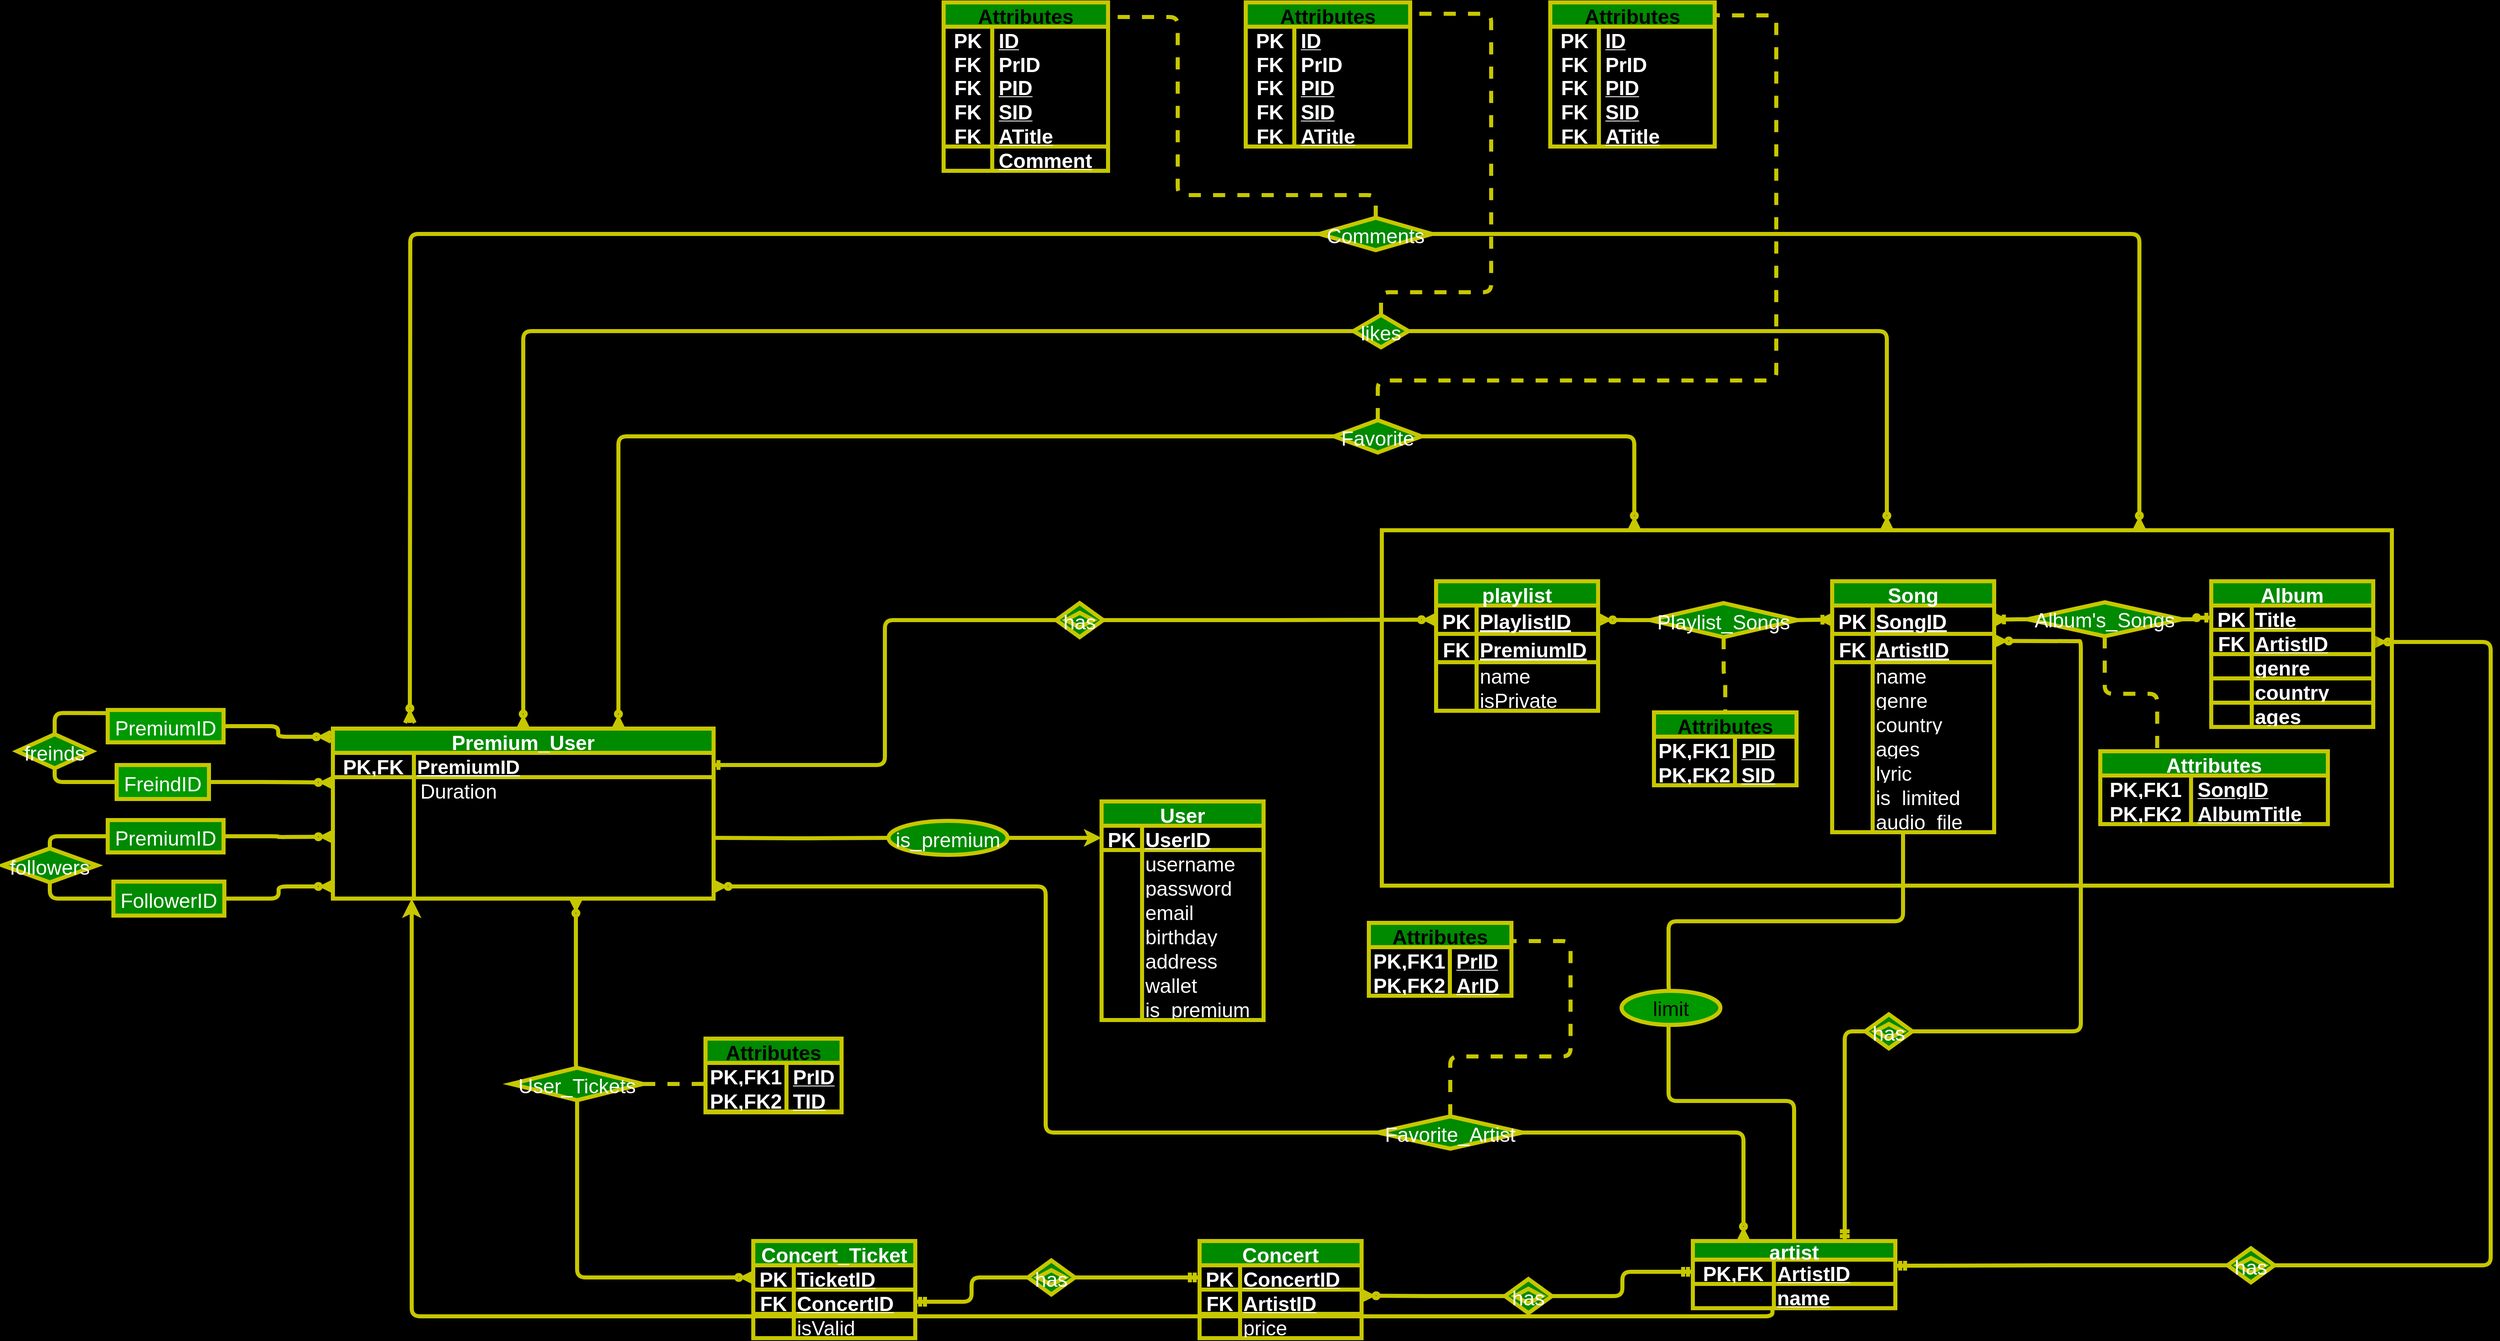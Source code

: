 <mxfile>
    <diagram name="Page-1" id="U3XyFL_ZbY4wMuc_LF6b">
        <mxGraphModel dx="1845" dy="1393" grid="0" gridSize="10" guides="0" tooltips="1" connect="1" arrows="1" fold="1" page="0" pageScale="1" pageWidth="827" pageHeight="583" background="#000000" math="0" shadow="0">
            <root>
                <mxCell id="0"/>
                <mxCell id="1" parent="0"/>
                <mxCell id="259" value="Entity" style="whiteSpace=wrap;html=1;align=center;rounded=0;labelBackgroundColor=none;labelBorderColor=none;comic=0;strokeWidth=5;fontFamily=Helvetica;fontSize=25;startSize=30;fillColor=none;fontStyle=1;strokeColor=#C7C700;fontColor=none;noLabel=1;perimeterSpacing=0;swimlaneLine=1;swimlaneFillColor=#000000;movable=0;resizable=0;rotatable=0;deletable=0;editable=0;connectable=0;spacingTop=0;spacingLeft=2;spacingRight=2;" parent="1" vertex="1">
                    <mxGeometry x="888" y="202" width="1247" height="439" as="geometry"/>
                </mxCell>
                <mxCell id="fZQeGDUFqkQw0Y8u2uUr-1" value="User" style="shape=table;startSize=30;container=1;collapsible=1;childLayout=tableLayout;fixedRows=1;rowLines=0;fontStyle=1;align=center;resizeLast=1;labelBackgroundColor=none;fillColor=#008a00;strokeColor=#C7C700;fontColor=#ffffff;rounded=0;strokeWidth=5;swimlaneLine=1;fixDash=0;snapToPoint=0;comic=0;enumerate=0;backgroundOutline=0;fontSize=25;labelBorderColor=none;perimeterSpacing=0;swimlaneFillColor=#000000;movable=0;resizable=0;rotatable=0;deletable=0;editable=0;connectable=0;spacingTop=0;spacingLeft=2;spacingRight=2;" parent="1" vertex="1">
                    <mxGeometry x="542" y="537" width="200" height="270" as="geometry">
                        <mxRectangle x="1050" y="610" width="70" height="30" as="alternateBounds"/>
                    </mxGeometry>
                </mxCell>
                <mxCell id="fZQeGDUFqkQw0Y8u2uUr-2" value="" style="shape=tableRow;horizontal=0;startSize=0;swimlaneHead=0;swimlaneBody=0;fillColor=none;collapsible=0;dropTarget=0;points=[[0,0.5],[1,0.5]];portConstraint=eastwest;top=0;left=0;right=0;bottom=1;labelBackgroundColor=none;strokeColor=#C7C700;fontColor=#FFFFFF;rounded=0;strokeWidth=5;swimlaneLine=1;fixDash=0;snapToPoint=0;comic=0;enumerate=0;backgroundOutline=0;fontSize=25;labelBorderColor=none;perimeterSpacing=0;swimlaneFillColor=#000000;movable=0;resizable=0;rotatable=0;deletable=0;editable=0;connectable=0;spacingTop=0;spacingLeft=2;spacingRight=2;" parent="fZQeGDUFqkQw0Y8u2uUr-1" vertex="1">
                    <mxGeometry y="30" width="200" height="30" as="geometry"/>
                </mxCell>
                <mxCell id="fZQeGDUFqkQw0Y8u2uUr-3" value="PK" style="shape=partialRectangle;connectable=0;fillColor=none;top=0;left=0;bottom=0;right=0;fontStyle=1;overflow=hidden;labelBackgroundColor=none;strokeColor=#C7C700;fontColor=#FFFFFF;rounded=0;strokeWidth=5;swimlaneLine=1;fixDash=0;snapToPoint=0;comic=0;enumerate=0;backgroundOutline=0;fontSize=25;labelBorderColor=none;perimeterSpacing=0;swimlaneFillColor=#000000;movable=0;resizable=0;rotatable=0;deletable=0;editable=0;spacingTop=0;spacingLeft=2;spacingRight=2;" parent="fZQeGDUFqkQw0Y8u2uUr-2" vertex="1">
                    <mxGeometry width="50" height="30" as="geometry">
                        <mxRectangle width="50" height="30" as="alternateBounds"/>
                    </mxGeometry>
                </mxCell>
                <mxCell id="fZQeGDUFqkQw0Y8u2uUr-4" value="UserID" style="shape=partialRectangle;connectable=0;fillColor=none;top=0;left=0;bottom=0;right=0;align=left;spacingLeft=2;fontStyle=5;overflow=hidden;labelBackgroundColor=none;strokeColor=#C7C700;fontColor=#FFFFFF;rounded=0;strokeWidth=5;swimlaneLine=1;fixDash=0;snapToPoint=0;comic=0;enumerate=0;backgroundOutline=0;fontSize=25;labelBorderColor=none;perimeterSpacing=0;swimlaneFillColor=#000000;movable=0;resizable=0;rotatable=0;deletable=0;editable=0;spacingTop=0;spacingRight=2;" parent="fZQeGDUFqkQw0Y8u2uUr-2" vertex="1">
                    <mxGeometry x="50" width="150" height="30" as="geometry">
                        <mxRectangle width="150" height="30" as="alternateBounds"/>
                    </mxGeometry>
                </mxCell>
                <mxCell id="fZQeGDUFqkQw0Y8u2uUr-5" value="" style="shape=tableRow;horizontal=0;startSize=0;swimlaneHead=0;swimlaneBody=0;fillColor=none;collapsible=0;dropTarget=0;points=[[0,0.5],[1,0.5]];portConstraint=eastwest;top=0;left=0;right=0;bottom=0;labelBackgroundColor=none;strokeColor=#C7C700;fontColor=#FFFFFF;rounded=0;strokeWidth=5;swimlaneLine=1;fixDash=0;snapToPoint=0;comic=0;enumerate=0;backgroundOutline=0;fontSize=25;labelBorderColor=none;perimeterSpacing=0;swimlaneFillColor=#000000;movable=0;resizable=0;rotatable=0;deletable=0;editable=0;connectable=0;spacingTop=0;spacingLeft=2;spacingRight=2;" parent="fZQeGDUFqkQw0Y8u2uUr-1" vertex="1">
                    <mxGeometry y="60" width="200" height="30" as="geometry"/>
                </mxCell>
                <mxCell id="fZQeGDUFqkQw0Y8u2uUr-6" value="" style="shape=partialRectangle;connectable=0;fillColor=none;top=0;left=0;bottom=0;right=0;editable=0;overflow=hidden;labelBackgroundColor=none;strokeColor=#C7C700;fontColor=#FFFFFF;rounded=0;strokeWidth=5;swimlaneLine=1;fixDash=0;snapToPoint=0;comic=0;enumerate=0;backgroundOutline=0;fontSize=25;labelBorderColor=none;perimeterSpacing=0;swimlaneFillColor=#000000;movable=0;resizable=0;rotatable=0;deletable=0;spacingTop=0;spacingLeft=2;spacingRight=2;" parent="fZQeGDUFqkQw0Y8u2uUr-5" vertex="1">
                    <mxGeometry width="50" height="30" as="geometry">
                        <mxRectangle width="50" height="30" as="alternateBounds"/>
                    </mxGeometry>
                </mxCell>
                <mxCell id="fZQeGDUFqkQw0Y8u2uUr-7" value="username" style="shape=partialRectangle;connectable=0;fillColor=none;top=0;left=0;bottom=0;right=0;align=left;spacingLeft=2;overflow=hidden;labelBackgroundColor=none;strokeColor=#C7C700;fontColor=#FFFFFF;rounded=0;strokeWidth=5;swimlaneLine=1;fixDash=0;snapToPoint=0;comic=0;enumerate=0;backgroundOutline=0;fontSize=25;labelBorderColor=none;perimeterSpacing=0;swimlaneFillColor=#000000;movable=0;resizable=0;rotatable=0;deletable=0;editable=0;spacingTop=0;spacingRight=2;" parent="fZQeGDUFqkQw0Y8u2uUr-5" vertex="1">
                    <mxGeometry x="50" width="150" height="30" as="geometry">
                        <mxRectangle width="150" height="30" as="alternateBounds"/>
                    </mxGeometry>
                </mxCell>
                <mxCell id="fZQeGDUFqkQw0Y8u2uUr-8" value="" style="shape=tableRow;horizontal=0;startSize=0;swimlaneHead=0;swimlaneBody=0;fillColor=none;collapsible=0;dropTarget=0;points=[[0,0.5],[1,0.5]];portConstraint=eastwest;top=0;left=0;right=0;bottom=0;labelBackgroundColor=none;strokeColor=#C7C700;fontColor=#FFFFFF;rounded=0;strokeWidth=5;swimlaneLine=1;fixDash=0;snapToPoint=0;comic=0;enumerate=0;backgroundOutline=0;fontSize=25;labelBorderColor=none;perimeterSpacing=0;swimlaneFillColor=#000000;movable=0;resizable=0;rotatable=0;deletable=0;editable=0;connectable=0;spacingTop=0;spacingLeft=2;spacingRight=2;" parent="fZQeGDUFqkQw0Y8u2uUr-1" vertex="1">
                    <mxGeometry y="90" width="200" height="30" as="geometry"/>
                </mxCell>
                <mxCell id="fZQeGDUFqkQw0Y8u2uUr-9" value="" style="shape=partialRectangle;connectable=0;fillColor=none;top=0;left=0;bottom=0;right=0;editable=0;overflow=hidden;labelBackgroundColor=none;strokeColor=#C7C700;fontColor=#FFFFFF;rounded=0;strokeWidth=5;swimlaneLine=1;fixDash=0;snapToPoint=0;comic=0;enumerate=0;backgroundOutline=0;fontSize=25;labelBorderColor=none;perimeterSpacing=0;swimlaneFillColor=#000000;movable=0;resizable=0;rotatable=0;deletable=0;spacingTop=0;spacingLeft=2;spacingRight=2;" parent="fZQeGDUFqkQw0Y8u2uUr-8" vertex="1">
                    <mxGeometry width="50" height="30" as="geometry">
                        <mxRectangle width="50" height="30" as="alternateBounds"/>
                    </mxGeometry>
                </mxCell>
                <mxCell id="fZQeGDUFqkQw0Y8u2uUr-10" value="password" style="shape=partialRectangle;connectable=0;fillColor=none;top=0;left=0;bottom=0;right=0;align=left;spacingLeft=2;overflow=hidden;labelBackgroundColor=none;strokeColor=#C7C700;fontColor=#FFFFFF;rounded=0;strokeWidth=5;swimlaneLine=1;fixDash=0;snapToPoint=0;comic=0;enumerate=0;backgroundOutline=0;fontSize=25;labelBorderColor=none;perimeterSpacing=0;swimlaneFillColor=#000000;movable=0;resizable=0;rotatable=0;deletable=0;editable=0;spacingTop=0;spacingRight=2;" parent="fZQeGDUFqkQw0Y8u2uUr-8" vertex="1">
                    <mxGeometry x="50" width="150" height="30" as="geometry">
                        <mxRectangle width="150" height="30" as="alternateBounds"/>
                    </mxGeometry>
                </mxCell>
                <mxCell id="fZQeGDUFqkQw0Y8u2uUr-11" value="" style="shape=tableRow;horizontal=0;startSize=0;swimlaneHead=0;swimlaneBody=0;fillColor=none;collapsible=0;dropTarget=0;points=[[0,0.5],[1,0.5]];portConstraint=eastwest;top=0;left=0;right=0;bottom=0;labelBackgroundColor=none;strokeColor=#C7C700;fontColor=#FFFFFF;rounded=0;strokeWidth=5;swimlaneLine=1;fixDash=0;snapToPoint=0;comic=0;enumerate=0;backgroundOutline=0;fontSize=25;labelBorderColor=none;perimeterSpacing=0;swimlaneFillColor=#000000;movable=0;resizable=0;rotatable=0;deletable=0;editable=0;connectable=0;spacingTop=0;spacingLeft=2;spacingRight=2;" parent="fZQeGDUFqkQw0Y8u2uUr-1" vertex="1">
                    <mxGeometry y="120" width="200" height="30" as="geometry"/>
                </mxCell>
                <mxCell id="fZQeGDUFqkQw0Y8u2uUr-12" value="" style="shape=partialRectangle;connectable=0;fillColor=none;top=0;left=0;bottom=0;right=0;editable=0;overflow=hidden;labelBackgroundColor=none;strokeColor=#C7C700;fontColor=#FFFFFF;rounded=0;strokeWidth=5;swimlaneLine=1;fixDash=0;snapToPoint=0;comic=0;enumerate=0;backgroundOutline=0;fontSize=25;labelBorderColor=none;perimeterSpacing=0;swimlaneFillColor=#000000;movable=0;resizable=0;rotatable=0;deletable=0;spacingTop=0;spacingLeft=2;spacingRight=2;" parent="fZQeGDUFqkQw0Y8u2uUr-11" vertex="1">
                    <mxGeometry width="50" height="30" as="geometry">
                        <mxRectangle width="50" height="30" as="alternateBounds"/>
                    </mxGeometry>
                </mxCell>
                <mxCell id="fZQeGDUFqkQw0Y8u2uUr-13" value="email" style="shape=partialRectangle;connectable=0;fillColor=none;top=0;left=0;bottom=0;right=0;align=left;spacingLeft=2;overflow=hidden;labelBackgroundColor=none;strokeColor=#C7C700;fontColor=#FFFFFF;rounded=0;strokeWidth=5;swimlaneLine=1;fixDash=0;snapToPoint=0;comic=0;enumerate=0;backgroundOutline=0;fontSize=25;labelBorderColor=none;perimeterSpacing=0;swimlaneFillColor=#000000;movable=0;resizable=0;rotatable=0;deletable=0;editable=0;spacingTop=0;spacingRight=2;" parent="fZQeGDUFqkQw0Y8u2uUr-11" vertex="1">
                    <mxGeometry x="50" width="150" height="30" as="geometry">
                        <mxRectangle width="150" height="30" as="alternateBounds"/>
                    </mxGeometry>
                </mxCell>
                <mxCell id="fZQeGDUFqkQw0Y8u2uUr-14" value="" style="shape=tableRow;horizontal=0;startSize=0;swimlaneHead=0;swimlaneBody=0;fillColor=none;collapsible=0;dropTarget=0;points=[[0,0.5],[1,0.5]];portConstraint=eastwest;top=0;left=0;right=0;bottom=0;labelBackgroundColor=none;strokeColor=#C7C700;fontColor=#FFFFFF;rounded=0;strokeWidth=5;swimlaneLine=1;fixDash=0;snapToPoint=0;comic=0;enumerate=0;backgroundOutline=0;fontSize=25;labelBorderColor=none;perimeterSpacing=0;swimlaneFillColor=#000000;movable=0;resizable=0;rotatable=0;deletable=0;editable=0;connectable=0;spacingTop=0;spacingLeft=2;spacingRight=2;" parent="fZQeGDUFqkQw0Y8u2uUr-1" vertex="1">
                    <mxGeometry y="150" width="200" height="30" as="geometry"/>
                </mxCell>
                <mxCell id="fZQeGDUFqkQw0Y8u2uUr-15" value="" style="shape=partialRectangle;connectable=0;fillColor=none;top=0;left=0;bottom=0;right=0;editable=0;overflow=hidden;labelBackgroundColor=none;strokeColor=#C7C700;fontColor=#FFFFFF;rounded=0;strokeWidth=5;swimlaneLine=1;fixDash=0;snapToPoint=0;comic=0;enumerate=0;backgroundOutline=0;fontSize=25;labelBorderColor=none;perimeterSpacing=0;swimlaneFillColor=#000000;movable=0;resizable=0;rotatable=0;deletable=0;spacingTop=0;spacingLeft=2;spacingRight=2;" parent="fZQeGDUFqkQw0Y8u2uUr-14" vertex="1">
                    <mxGeometry width="50" height="30" as="geometry">
                        <mxRectangle width="50" height="30" as="alternateBounds"/>
                    </mxGeometry>
                </mxCell>
                <mxCell id="fZQeGDUFqkQw0Y8u2uUr-16" value="birthday" style="shape=partialRectangle;connectable=0;fillColor=none;top=0;left=0;bottom=0;right=0;align=left;spacingLeft=2;overflow=hidden;labelBackgroundColor=none;strokeColor=#C7C700;fontColor=#FFFFFF;rounded=0;strokeWidth=5;swimlaneLine=1;fixDash=0;snapToPoint=0;comic=0;enumerate=0;backgroundOutline=0;fontSize=25;labelBorderColor=none;perimeterSpacing=0;swimlaneFillColor=#000000;movable=0;resizable=0;rotatable=0;deletable=0;editable=0;spacingTop=0;spacingRight=2;" parent="fZQeGDUFqkQw0Y8u2uUr-14" vertex="1">
                    <mxGeometry x="50" width="150" height="30" as="geometry">
                        <mxRectangle width="150" height="30" as="alternateBounds"/>
                    </mxGeometry>
                </mxCell>
                <mxCell id="fZQeGDUFqkQw0Y8u2uUr-17" value="" style="shape=tableRow;horizontal=0;startSize=0;swimlaneHead=0;swimlaneBody=0;fillColor=none;collapsible=0;dropTarget=0;points=[[0,0.5],[1,0.5]];portConstraint=eastwest;top=0;left=0;right=0;bottom=0;labelBackgroundColor=none;strokeColor=#C7C700;fontColor=#FFFFFF;rounded=0;strokeWidth=5;swimlaneLine=1;fixDash=0;snapToPoint=0;comic=0;enumerate=0;backgroundOutline=0;fontSize=25;labelBorderColor=none;perimeterSpacing=0;swimlaneFillColor=#000000;movable=0;resizable=0;rotatable=0;deletable=0;editable=0;connectable=0;spacingTop=0;spacingLeft=2;spacingRight=2;" parent="fZQeGDUFqkQw0Y8u2uUr-1" vertex="1">
                    <mxGeometry y="180" width="200" height="30" as="geometry"/>
                </mxCell>
                <mxCell id="fZQeGDUFqkQw0Y8u2uUr-18" value="" style="shape=partialRectangle;connectable=0;fillColor=none;top=0;left=0;bottom=0;right=0;editable=0;overflow=hidden;labelBackgroundColor=none;strokeColor=#C7C700;fontColor=#FFFFFF;rounded=0;strokeWidth=5;swimlaneLine=1;fixDash=0;snapToPoint=0;comic=0;enumerate=0;backgroundOutline=0;fontSize=25;labelBorderColor=none;perimeterSpacing=0;swimlaneFillColor=#000000;movable=0;resizable=0;rotatable=0;deletable=0;spacingTop=0;spacingLeft=2;spacingRight=2;" parent="fZQeGDUFqkQw0Y8u2uUr-17" vertex="1">
                    <mxGeometry width="50" height="30" as="geometry">
                        <mxRectangle width="50" height="30" as="alternateBounds"/>
                    </mxGeometry>
                </mxCell>
                <mxCell id="fZQeGDUFqkQw0Y8u2uUr-19" value="address" style="shape=partialRectangle;connectable=0;fillColor=none;top=0;left=0;bottom=0;right=0;align=left;spacingLeft=2;overflow=hidden;labelBackgroundColor=none;strokeColor=#C7C700;fontColor=#FFFFFF;rounded=0;strokeWidth=5;swimlaneLine=1;fixDash=0;snapToPoint=0;comic=0;enumerate=0;backgroundOutline=0;fontSize=25;labelBorderColor=none;perimeterSpacing=0;swimlaneFillColor=#000000;movable=0;resizable=0;rotatable=0;deletable=0;editable=0;spacingTop=0;spacingRight=2;" parent="fZQeGDUFqkQw0Y8u2uUr-17" vertex="1">
                    <mxGeometry x="50" width="150" height="30" as="geometry">
                        <mxRectangle width="150" height="30" as="alternateBounds"/>
                    </mxGeometry>
                </mxCell>
                <mxCell id="OFqDbIYOe_2my_a9MHT3-129" value="" style="shape=tableRow;horizontal=0;startSize=0;swimlaneHead=0;swimlaneBody=0;fillColor=none;collapsible=0;dropTarget=0;points=[[0,0.5],[1,0.5]];portConstraint=eastwest;top=0;left=0;right=0;bottom=0;labelBackgroundColor=none;strokeColor=#C7C700;fontColor=#FFFFFF;rounded=0;strokeWidth=5;swimlaneLine=1;fixDash=0;snapToPoint=0;comic=0;enumerate=0;backgroundOutline=0;fontSize=25;labelBorderColor=none;perimeterSpacing=0;swimlaneFillColor=#000000;movable=0;resizable=0;rotatable=0;deletable=0;editable=0;connectable=0;spacingTop=0;spacingLeft=2;spacingRight=2;" parent="fZQeGDUFqkQw0Y8u2uUr-1" vertex="1">
                    <mxGeometry y="210" width="200" height="30" as="geometry"/>
                </mxCell>
                <mxCell id="OFqDbIYOe_2my_a9MHT3-130" value="" style="shape=partialRectangle;connectable=0;fillColor=none;top=0;left=0;bottom=0;right=0;editable=0;overflow=hidden;labelBackgroundColor=none;strokeColor=#C7C700;fontColor=#FFFFFF;rounded=0;strokeWidth=5;swimlaneLine=1;fixDash=0;snapToPoint=0;comic=0;enumerate=0;backgroundOutline=0;fontSize=25;labelBorderColor=none;perimeterSpacing=0;swimlaneFillColor=#000000;movable=0;resizable=0;rotatable=0;deletable=0;spacingTop=0;spacingLeft=2;spacingRight=2;" parent="OFqDbIYOe_2my_a9MHT3-129" vertex="1">
                    <mxGeometry width="50" height="30" as="geometry">
                        <mxRectangle width="50" height="30" as="alternateBounds"/>
                    </mxGeometry>
                </mxCell>
                <mxCell id="OFqDbIYOe_2my_a9MHT3-131" value="wallet" style="shape=partialRectangle;connectable=0;fillColor=none;top=0;left=0;bottom=0;right=0;align=left;spacingLeft=2;overflow=hidden;labelBackgroundColor=none;strokeColor=#C7C700;fontColor=#FFFFFF;rounded=0;strokeWidth=5;swimlaneLine=1;fixDash=0;snapToPoint=0;comic=0;enumerate=0;backgroundOutline=0;fontSize=25;labelBorderColor=none;perimeterSpacing=0;swimlaneFillColor=#000000;movable=0;resizable=0;rotatable=0;deletable=0;editable=0;spacingTop=0;spacingRight=2;" parent="OFqDbIYOe_2my_a9MHT3-129" vertex="1">
                    <mxGeometry x="50" width="150" height="30" as="geometry">
                        <mxRectangle width="150" height="30" as="alternateBounds"/>
                    </mxGeometry>
                </mxCell>
                <mxCell id="407" style="shape=tableRow;horizontal=0;startSize=0;swimlaneHead=0;swimlaneBody=0;fillColor=none;collapsible=0;dropTarget=0;points=[[0,0.5],[1,0.5]];portConstraint=eastwest;top=0;left=0;right=0;bottom=0;labelBackgroundColor=none;strokeColor=#C7C700;fontColor=#FFFFFF;rounded=0;strokeWidth=5;swimlaneLine=1;fixDash=0;snapToPoint=0;comic=0;enumerate=0;backgroundOutline=0;fontSize=25;labelBorderColor=none;perimeterSpacing=0;swimlaneFillColor=#000000;movable=0;resizable=0;rotatable=0;deletable=0;editable=0;connectable=0;spacingTop=0;spacingLeft=2;spacingRight=2;" parent="fZQeGDUFqkQw0Y8u2uUr-1" vertex="1">
                    <mxGeometry y="240" width="200" height="30" as="geometry"/>
                </mxCell>
                <mxCell id="408" style="shape=partialRectangle;connectable=0;fillColor=none;top=0;left=0;bottom=0;right=0;editable=0;overflow=hidden;labelBackgroundColor=none;strokeColor=#C7C700;fontColor=#FFFFFF;rounded=0;strokeWidth=5;swimlaneLine=1;fixDash=0;snapToPoint=0;comic=0;enumerate=0;backgroundOutline=0;fontSize=25;labelBorderColor=none;perimeterSpacing=0;swimlaneFillColor=#000000;movable=0;resizable=0;rotatable=0;deletable=0;spacingTop=0;spacingLeft=2;spacingRight=2;" parent="407" vertex="1">
                    <mxGeometry width="50" height="30" as="geometry">
                        <mxRectangle width="50" height="30" as="alternateBounds"/>
                    </mxGeometry>
                </mxCell>
                <mxCell id="409" value="is_premium" style="shape=partialRectangle;connectable=0;fillColor=none;top=0;left=0;bottom=0;right=0;align=left;spacingLeft=2;overflow=hidden;labelBackgroundColor=none;strokeColor=#C7C700;fontColor=#FFFFFF;rounded=0;strokeWidth=5;swimlaneLine=1;fixDash=0;snapToPoint=0;comic=0;enumerate=0;backgroundOutline=0;fontSize=25;labelBorderColor=none;perimeterSpacing=0;swimlaneFillColor=#000000;movable=0;resizable=0;rotatable=0;deletable=0;editable=0;spacingTop=0;spacingRight=2;" parent="407" vertex="1">
                    <mxGeometry x="50" width="150" height="30" as="geometry">
                        <mxRectangle width="150" height="30" as="alternateBounds"/>
                    </mxGeometry>
                </mxCell>
                <mxCell id="OFqDbIYOe_2my_a9MHT3-4" value="freinds" style="rhombus;labelBackgroundColor=none;fillColor=#008a00;strokeColor=#C7C700;fontColor=#ffffff;rounded=0;strokeWidth=5;swimlaneLine=1;fixDash=0;snapToPoint=0;comic=0;enumerate=0;backgroundOutline=0;fontSize=25;labelBorderColor=none;direction=north;perimeterSpacing=0;swimlaneFillColor=#000000;movable=0;resizable=0;rotatable=0;deletable=0;editable=0;connectable=0;spacingTop=0;spacingLeft=2;spacingRight=2;" parent="1" vertex="1">
                    <mxGeometry x="-797" y="454" width="93" height="42" as="geometry"/>
                </mxCell>
                <mxCell id="OFqDbIYOe_2my_a9MHT3-5" value="" style="endArrow=ERzeroToMany;labelBackgroundColor=none;strokeColor=#C7C700;fontColor=#FFFFFF;edgeStyle=orthogonalEdgeStyle;endFill=0;entryX=0;entryY=0.221;entryDx=0;entryDy=0;strokeWidth=5;swimlaneLine=1;fixDash=0;snapToPoint=0;comic=0;enumerate=0;backgroundOutline=0;fontSize=25;labelBorderColor=none;startArrow=none;rounded=1;movable=0;resizable=0;rotatable=0;deletable=0;editable=0;connectable=0;spacingTop=0;spacingLeft=2;spacingRight=2;exitX=1;exitY=0.5;exitDx=0;exitDy=0;entryPerimeter=0;" parent="1" source="OFqDbIYOe_2my_a9MHT3-10" target="716" edge="1">
                    <mxGeometry width="50" height="50" relative="1" as="geometry">
                        <mxPoint x="-535" y="495" as="sourcePoint"/>
                        <mxPoint x="-407" y="489" as="targetPoint"/>
                    </mxGeometry>
                </mxCell>
                <mxCell id="OFqDbIYOe_2my_a9MHT3-8" value="" style="endArrow=ERzeroToMany;labelBackgroundColor=none;strokeColor=#C7C700;fontColor=#FFFFFF;endFill=0;exitX=1;exitY=0.5;exitDx=0;exitDy=0;entryX=-0.005;entryY=0.048;entryDx=0;entryDy=0;strokeWidth=5;swimlaneLine=1;fixDash=0;snapToPoint=0;comic=0;enumerate=0;backgroundOutline=0;fontSize=25;labelBorderColor=none;startArrow=none;rounded=1;movable=0;resizable=0;rotatable=0;deletable=0;editable=0;connectable=0;spacingTop=0;spacingLeft=2;spacingRight=2;entryPerimeter=0;edgeStyle=orthogonalEdgeStyle;" parent="1" source="OFqDbIYOe_2my_a9MHT3-7" target="286" edge="1">
                    <mxGeometry width="50" height="50" relative="1" as="geometry">
                        <mxPoint x="-297" y="879" as="sourcePoint"/>
                        <mxPoint x="-481.322" y="453.432" as="targetPoint"/>
                    </mxGeometry>
                </mxCell>
                <mxCell id="OFqDbIYOe_2my_a9MHT3-11" value="followers" style="rhombus;labelBackgroundColor=none;fillColor=#008a00;strokeColor=#C7C700;fontColor=#ffffff;rounded=0;strokeWidth=5;swimlaneLine=1;fixDash=0;snapToPoint=0;comic=0;enumerate=0;backgroundOutline=0;fontSize=25;labelBorderColor=none;direction=south;perimeterSpacing=0;swimlaneFillColor=#000000;movable=0;resizable=0;rotatable=0;deletable=0;editable=0;connectable=0;spacingTop=0;spacingLeft=2;spacingRight=2;" parent="1" vertex="1">
                    <mxGeometry x="-815" y="595" width="117" height="42" as="geometry"/>
                </mxCell>
                <mxCell id="OFqDbIYOe_2my_a9MHT3-14" value="" style="endArrow=ERzeroToMany;labelBackgroundColor=none;strokeColor=#C7C700;fontColor=#FFFFFF;endFill=0;exitX=1;exitY=0.5;exitDx=0;exitDy=0;strokeWidth=5;swimlaneLine=1;fixDash=0;snapToPoint=0;comic=0;enumerate=0;backgroundOutline=0;fontSize=25;labelBorderColor=none;entryX=0;entryY=0.5;entryDx=0;entryDy=0;startArrow=none;rounded=1;movable=0;resizable=0;rotatable=0;deletable=0;editable=0;connectable=0;spacingTop=0;spacingLeft=2;spacingRight=2;edgeStyle=orthogonalEdgeStyle;" parent="1" source="OFqDbIYOe_2my_a9MHT3-18" target="725" edge="1">
                    <mxGeometry width="50" height="50" relative="1" as="geometry">
                        <mxPoint x="440.2" y="580.4" as="sourcePoint"/>
                        <mxPoint x="-482" y="660.75" as="targetPoint"/>
                    </mxGeometry>
                </mxCell>
                <mxCell id="OFqDbIYOe_2my_a9MHT3-17" value="" style="endArrow=ERzeroToMany;labelBackgroundColor=none;strokeColor=#C7C700;fontColor=#FFFFFF;endFill=0;entryX=0;entryY=0.383;entryDx=0;entryDy=0;exitX=1;exitY=0.5;exitDx=0;exitDy=0;strokeWidth=5;swimlaneLine=1;fixDash=0;snapToPoint=0;comic=0;enumerate=0;backgroundOutline=0;fontSize=25;labelBorderColor=none;startArrow=none;rounded=1;movable=0;resizable=0;rotatable=0;deletable=0;editable=0;connectable=0;spacingTop=0;spacingLeft=2;spacingRight=2;entryPerimeter=0;edgeStyle=orthogonalEdgeStyle;" parent="1" source="OFqDbIYOe_2my_a9MHT3-15" edge="1">
                    <mxGeometry width="50" height="50" relative="1" as="geometry">
                        <mxPoint x="-542" y="582" as="sourcePoint"/>
                        <mxPoint x="-407" y="580.49" as="targetPoint"/>
                    </mxGeometry>
                </mxCell>
                <mxCell id="66" value="" style="edgeStyle=orthogonalEdgeStyle;shape=connector;exitX=0.75;exitY=0;exitDx=0;exitDy=0;labelBackgroundColor=none;strokeColor=#C7C700;fontFamily=Helvetica;fontSize=25;fontColor=#FFFFFF;endArrow=none;endFill=0;fillColor=#A8DADC;entryX=0;entryY=0.5;entryDx=0;entryDy=0;startArrow=ERmandOne;startFill=0;strokeWidth=5;swimlaneLine=1;fixDash=0;snapToPoint=0;comic=0;enumerate=0;backgroundOutline=0;labelBorderColor=none;entryPerimeter=0;rounded=1;movable=0;resizable=0;rotatable=0;deletable=0;editable=0;connectable=0;spacingTop=0;spacingLeft=2;spacingRight=2;" parent="1" source="OFqDbIYOe_2my_a9MHT3-49" target="64" edge="1">
                    <mxGeometry relative="1" as="geometry">
                        <mxPoint x="1346.0" y="772.0" as="targetPoint"/>
                    </mxGeometry>
                </mxCell>
                <mxCell id="405" style="edgeStyle=orthogonalEdgeStyle;shape=connector;rounded=1;comic=0;html=1;exitX=0.5;exitY=0;exitDx=0;exitDy=0;entryX=0.5;entryY=1;entryDx=0;entryDy=0;labelBackgroundColor=none;labelBorderColor=none;strokeColor=#C7C700;strokeWidth=5;fontFamily=Helvetica;fontSize=25;fontColor=default;endArrow=none;endFill=0;startSize=30;targetPerimeterSpacing=0;fillColor=#A8DADC;movable=0;resizable=0;rotatable=0;deletable=0;editable=0;connectable=0;" parent="1" source="OFqDbIYOe_2my_a9MHT3-49" target="404" edge="1">
                    <mxGeometry relative="1" as="geometry">
                        <Array as="points">
                            <mxPoint x="1397" y="907"/>
                            <mxPoint x="1242" y="907"/>
                            <mxPoint x="1242" y="788"/>
                        </Array>
                    </mxGeometry>
                </mxCell>
                <mxCell id="OFqDbIYOe_2my_a9MHT3-49" value="artist" style="shape=table;startSize=23;container=1;collapsible=1;childLayout=tableLayout;fixedRows=1;rowLines=0;fontStyle=1;align=center;resizeLast=1;strokeColor=#C7C700;fontColor=#ffffff;fillColor=#008a00;labelBackgroundColor=none;rounded=0;strokeWidth=5;swimlaneLine=1;fixDash=0;snapToPoint=0;comic=0;enumerate=0;backgroundOutline=0;fontSize=25;labelBorderColor=none;perimeterSpacing=0;swimlaneFillColor=#000000;movable=0;resizable=0;rotatable=0;deletable=0;editable=0;connectable=0;spacingTop=0;spacingLeft=2;spacingRight=2;" parent="1" vertex="1">
                    <mxGeometry x="1272" y="1080" width="250" height="83" as="geometry"/>
                </mxCell>
                <mxCell id="330" style="shape=tableRow;horizontal=0;startSize=0;swimlaneHead=0;swimlaneBody=0;fillColor=none;collapsible=0;dropTarget=0;points=[[0,0.5],[1,0.5]];portConstraint=eastwest;top=0;left=0;right=0;bottom=1;strokeColor=#C7C700;fontColor=#FFFFFF;labelBackgroundColor=none;rounded=0;strokeWidth=5;swimlaneLine=1;fixDash=0;snapToPoint=0;comic=0;enumerate=0;backgroundOutline=0;fontSize=25;labelBorderColor=none;perimeterSpacing=0;swimlaneFillColor=#000000;movable=0;resizable=0;rotatable=0;deletable=0;editable=0;connectable=0;spacingTop=0;spacingLeft=2;spacingRight=2;" parent="OFqDbIYOe_2my_a9MHT3-49" vertex="1">
                    <mxGeometry y="23" width="250" height="30" as="geometry"/>
                </mxCell>
                <mxCell id="331" value="PK,FK" style="shape=partialRectangle;connectable=0;fillColor=none;top=0;left=0;bottom=0;right=0;fontStyle=1;overflow=hidden;strokeColor=#C7C700;fontColor=#FFFFFF;labelBackgroundColor=none;rounded=0;strokeWidth=5;swimlaneLine=1;fixDash=0;snapToPoint=0;comic=0;enumerate=0;backgroundOutline=0;fontSize=25;labelBorderColor=none;perimeterSpacing=0;swimlaneFillColor=#000000;movable=0;resizable=0;rotatable=0;deletable=0;editable=0;spacingTop=0;spacingLeft=2;spacingRight=2;" parent="330" vertex="1">
                    <mxGeometry width="100" height="30" as="geometry">
                        <mxRectangle width="100" height="30" as="alternateBounds"/>
                    </mxGeometry>
                </mxCell>
                <mxCell id="332" value="ArtistID" style="shape=partialRectangle;connectable=0;fillColor=none;top=0;left=0;bottom=0;right=0;align=left;spacingLeft=2;fontStyle=5;overflow=hidden;strokeColor=#C7C700;fontColor=#FFFFFF;labelBackgroundColor=none;rounded=0;strokeWidth=5;swimlaneLine=1;fixDash=0;snapToPoint=0;comic=0;enumerate=0;backgroundOutline=0;fontSize=25;labelBorderColor=none;perimeterSpacing=0;swimlaneFillColor=#000000;movable=0;resizable=0;rotatable=0;deletable=0;editable=0;spacingTop=0;spacingRight=2;" parent="330" vertex="1">
                    <mxGeometry x="100" width="150" height="30" as="geometry">
                        <mxRectangle width="150" height="30" as="alternateBounds"/>
                    </mxGeometry>
                </mxCell>
                <mxCell id="OFqDbIYOe_2my_a9MHT3-50" value="" style="shape=tableRow;horizontal=0;startSize=0;swimlaneHead=0;swimlaneBody=0;fillColor=none;collapsible=0;dropTarget=0;points=[[0,0.5],[1,0.5]];portConstraint=eastwest;top=0;left=0;right=0;bottom=1;strokeColor=#C7C700;fontColor=#FFFFFF;labelBackgroundColor=none;rounded=0;strokeWidth=5;swimlaneLine=1;fixDash=0;snapToPoint=0;comic=0;enumerate=0;backgroundOutline=0;fontSize=25;labelBorderColor=none;perimeterSpacing=0;swimlaneFillColor=#000000;movable=0;resizable=0;rotatable=0;deletable=0;editable=0;connectable=0;spacingTop=0;spacingLeft=2;spacingRight=2;" parent="OFqDbIYOe_2my_a9MHT3-49" vertex="1">
                    <mxGeometry y="53" width="250" height="30" as="geometry"/>
                </mxCell>
                <mxCell id="OFqDbIYOe_2my_a9MHT3-51" value="" style="shape=partialRectangle;connectable=0;fillColor=none;top=0;left=0;bottom=0;right=0;fontStyle=1;overflow=hidden;strokeColor=#C7C700;fontColor=#FFFFFF;labelBackgroundColor=none;rounded=0;strokeWidth=5;swimlaneLine=1;fixDash=0;snapToPoint=0;comic=0;enumerate=0;backgroundOutline=0;fontSize=25;labelBorderColor=none;perimeterSpacing=0;swimlaneFillColor=#000000;movable=0;resizable=0;rotatable=0;deletable=0;editable=0;spacingTop=0;spacingLeft=2;spacingRight=2;" parent="OFqDbIYOe_2my_a9MHT3-50" vertex="1">
                    <mxGeometry width="100" height="30" as="geometry">
                        <mxRectangle width="100" height="30" as="alternateBounds"/>
                    </mxGeometry>
                </mxCell>
                <mxCell id="OFqDbIYOe_2my_a9MHT3-52" value="name" style="shape=partialRectangle;connectable=0;fillColor=none;top=0;left=0;bottom=0;right=0;align=left;spacingLeft=2;fontStyle=5;overflow=hidden;strokeColor=#C7C700;fontColor=#FFFFFF;labelBackgroundColor=none;rounded=0;strokeWidth=5;swimlaneLine=1;fixDash=0;snapToPoint=0;comic=0;enumerate=0;backgroundOutline=0;fontSize=25;labelBorderColor=none;perimeterSpacing=0;swimlaneFillColor=#000000;movable=0;resizable=0;rotatable=0;deletable=0;editable=0;spacingTop=0;spacingRight=2;" parent="OFqDbIYOe_2my_a9MHT3-50" vertex="1">
                    <mxGeometry x="100" width="150" height="30" as="geometry">
                        <mxRectangle width="150" height="30" as="alternateBounds"/>
                    </mxGeometry>
                </mxCell>
                <mxCell id="OFqDbIYOe_2my_a9MHT3-81" value="Concert" style="shape=table;startSize=30;container=1;collapsible=1;childLayout=tableLayout;fixedRows=1;rowLines=0;fontStyle=1;align=center;resizeLast=1;strokeColor=#C7C700;fontColor=#ffffff;fillColor=#008a00;labelBackgroundColor=none;rounded=0;perimeterSpacing=0;strokeWidth=5;swimlaneLine=1;fixDash=0;snapToPoint=0;comic=0;enumerate=0;backgroundOutline=0;fontSize=25;labelBorderColor=none;swimlaneFillColor=#000000;movable=0;resizable=0;rotatable=0;deletable=0;editable=0;connectable=0;spacingTop=0;spacingLeft=2;spacingRight=2;" parent="1" vertex="1">
                    <mxGeometry x="663" y="1080" width="200" height="120" as="geometry"/>
                </mxCell>
                <mxCell id="OFqDbIYOe_2my_a9MHT3-82" value="" style="shape=tableRow;horizontal=0;startSize=0;swimlaneHead=0;swimlaneBody=0;fillColor=none;collapsible=0;dropTarget=0;points=[[0,0.5],[1,0.5]];portConstraint=eastwest;top=0;left=0;right=0;bottom=1;strokeColor=#C7C700;fontColor=#FFFFFF;labelBackgroundColor=none;rounded=0;strokeWidth=5;swimlaneLine=1;fixDash=0;snapToPoint=0;comic=0;enumerate=0;backgroundOutline=0;fontSize=25;labelBorderColor=none;perimeterSpacing=0;swimlaneFillColor=#000000;movable=0;resizable=0;rotatable=0;deletable=0;editable=0;connectable=0;spacingTop=0;spacingLeft=2;spacingRight=2;" parent="OFqDbIYOe_2my_a9MHT3-81" vertex="1">
                    <mxGeometry y="30" width="200" height="30" as="geometry"/>
                </mxCell>
                <mxCell id="OFqDbIYOe_2my_a9MHT3-83" value="PK" style="shape=partialRectangle;connectable=0;fillColor=none;top=0;left=0;bottom=0;right=0;fontStyle=1;overflow=hidden;strokeColor=#C7C700;fontColor=#FFFFFF;labelBackgroundColor=none;rounded=0;strokeWidth=5;swimlaneLine=1;fixDash=0;snapToPoint=0;comic=0;enumerate=0;backgroundOutline=0;fontSize=25;labelBorderColor=none;perimeterSpacing=0;swimlaneFillColor=#000000;movable=0;resizable=0;rotatable=0;deletable=0;editable=0;spacingTop=0;spacingLeft=2;spacingRight=2;" parent="OFqDbIYOe_2my_a9MHT3-82" vertex="1">
                    <mxGeometry width="50" height="30" as="geometry">
                        <mxRectangle width="50" height="30" as="alternateBounds"/>
                    </mxGeometry>
                </mxCell>
                <mxCell id="OFqDbIYOe_2my_a9MHT3-84" value="ConcertID" style="shape=partialRectangle;connectable=0;fillColor=none;top=0;left=0;bottom=0;right=0;align=left;spacingLeft=2;fontStyle=5;overflow=hidden;strokeColor=#C7C700;fontColor=#FFFFFF;labelBackgroundColor=none;rounded=0;strokeWidth=5;swimlaneLine=1;fixDash=0;snapToPoint=0;comic=0;enumerate=0;backgroundOutline=0;fontSize=25;labelBorderColor=none;perimeterSpacing=0;swimlaneFillColor=#000000;movable=0;resizable=0;rotatable=0;deletable=0;editable=0;spacingTop=0;spacingRight=2;" parent="OFqDbIYOe_2my_a9MHT3-82" vertex="1">
                    <mxGeometry x="50" width="150" height="30" as="geometry">
                        <mxRectangle width="150" height="30" as="alternateBounds"/>
                    </mxGeometry>
                </mxCell>
                <mxCell id="347" style="shape=tableRow;horizontal=0;startSize=0;swimlaneHead=0;swimlaneBody=0;fillColor=none;collapsible=0;dropTarget=0;points=[[0,0.5],[1,0.5]];portConstraint=eastwest;top=0;left=0;right=0;bottom=1;strokeColor=#C7C700;fontColor=#FFFFFF;labelBackgroundColor=none;rounded=0;strokeWidth=5;swimlaneLine=1;fixDash=0;snapToPoint=0;comic=0;enumerate=0;backgroundOutline=0;fontSize=25;labelBorderColor=none;perimeterSpacing=0;swimlaneFillColor=#000000;movable=0;resizable=0;rotatable=0;deletable=0;editable=0;connectable=0;spacingTop=0;spacingLeft=2;spacingRight=2;" parent="OFqDbIYOe_2my_a9MHT3-81" vertex="1">
                    <mxGeometry y="60" width="200" height="30" as="geometry"/>
                </mxCell>
                <mxCell id="348" value="FK" style="shape=partialRectangle;connectable=0;fillColor=none;top=0;left=0;bottom=0;right=0;fontStyle=1;overflow=hidden;strokeColor=#C7C700;fontColor=#FFFFFF;labelBackgroundColor=none;rounded=0;strokeWidth=5;swimlaneLine=1;fixDash=0;snapToPoint=0;comic=0;enumerate=0;backgroundOutline=0;fontSize=25;labelBorderColor=none;perimeterSpacing=0;swimlaneFillColor=#000000;movable=0;resizable=0;rotatable=0;deletable=0;editable=0;spacingTop=0;spacingLeft=2;spacingRight=2;" parent="347" vertex="1">
                    <mxGeometry width="50" height="30" as="geometry">
                        <mxRectangle width="50" height="30" as="alternateBounds"/>
                    </mxGeometry>
                </mxCell>
                <mxCell id="349" value="ArtistID" style="shape=partialRectangle;connectable=0;fillColor=none;top=0;left=0;bottom=0;right=0;align=left;spacingLeft=2;fontStyle=5;overflow=hidden;strokeColor=#C7C700;fontColor=#FFFFFF;labelBackgroundColor=none;rounded=0;strokeWidth=5;swimlaneLine=1;fixDash=0;snapToPoint=0;comic=0;enumerate=0;backgroundOutline=0;fontSize=25;labelBorderColor=none;perimeterSpacing=0;swimlaneFillColor=#000000;movable=0;resizable=0;rotatable=0;deletable=0;editable=0;spacingTop=0;spacingRight=2;" parent="347" vertex="1">
                    <mxGeometry x="50" width="150" height="30" as="geometry">
                        <mxRectangle width="150" height="30" as="alternateBounds"/>
                    </mxGeometry>
                </mxCell>
                <mxCell id="OFqDbIYOe_2my_a9MHT3-88" value="" style="shape=tableRow;horizontal=0;startSize=0;swimlaneHead=0;swimlaneBody=0;fillColor=none;collapsible=0;dropTarget=0;points=[[0,0.5],[1,0.5]];portConstraint=eastwest;top=0;left=0;right=0;bottom=0;strokeColor=#C7C700;fontColor=#FFFFFF;labelBackgroundColor=none;rounded=0;strokeWidth=5;swimlaneLine=1;fixDash=0;snapToPoint=0;comic=0;enumerate=0;backgroundOutline=0;fontSize=25;labelBorderColor=none;perimeterSpacing=0;swimlaneFillColor=#000000;movable=0;resizable=0;rotatable=0;deletable=0;editable=0;connectable=0;spacingTop=0;spacingLeft=2;spacingRight=2;" parent="OFqDbIYOe_2my_a9MHT3-81" vertex="1">
                    <mxGeometry y="90" width="200" height="30" as="geometry"/>
                </mxCell>
                <mxCell id="OFqDbIYOe_2my_a9MHT3-89" value="" style="shape=partialRectangle;connectable=0;fillColor=none;top=0;left=0;bottom=0;right=0;editable=0;overflow=hidden;strokeColor=#C7C700;fontColor=#FFFFFF;labelBackgroundColor=none;rounded=0;strokeWidth=5;swimlaneLine=1;fixDash=0;snapToPoint=0;comic=0;enumerate=0;backgroundOutline=0;fontSize=25;labelBorderColor=none;perimeterSpacing=0;swimlaneFillColor=#000000;movable=0;resizable=0;rotatable=0;deletable=0;spacingTop=0;spacingLeft=2;spacingRight=2;" parent="OFqDbIYOe_2my_a9MHT3-88" vertex="1">
                    <mxGeometry width="50" height="30" as="geometry">
                        <mxRectangle width="50" height="30" as="alternateBounds"/>
                    </mxGeometry>
                </mxCell>
                <mxCell id="OFqDbIYOe_2my_a9MHT3-90" value="price" style="shape=partialRectangle;connectable=0;fillColor=none;top=0;left=0;bottom=0;right=0;align=left;spacingLeft=2;overflow=hidden;strokeColor=#C7C700;fontColor=#FFFFFF;labelBackgroundColor=none;rounded=0;strokeWidth=5;swimlaneLine=1;fixDash=0;snapToPoint=0;comic=0;enumerate=0;backgroundOutline=0;fontSize=25;labelBorderColor=none;perimeterSpacing=0;swimlaneFillColor=#000000;movable=0;resizable=0;rotatable=0;deletable=0;editable=0;spacingTop=0;spacingRight=2;" parent="OFqDbIYOe_2my_a9MHT3-88" vertex="1">
                    <mxGeometry x="50" width="150" height="30" as="geometry">
                        <mxRectangle width="150" height="30" as="alternateBounds"/>
                    </mxGeometry>
                </mxCell>
                <mxCell id="OFqDbIYOe_2my_a9MHT3-62" value="Song" style="shape=table;startSize=30;container=1;collapsible=1;childLayout=tableLayout;fixedRows=1;rowLines=0;fontStyle=1;align=center;resizeLast=1;strokeColor=#C7C700;fontColor=#ffffff;fillColor=#008a00;labelBackgroundColor=none;rounded=0;strokeWidth=5;swimlaneLine=1;fixDash=0;snapToPoint=0;comic=0;enumerate=0;backgroundOutline=0;fontSize=25;labelBorderColor=none;perimeterSpacing=0;swimlaneFillColor=#000000;movable=0;resizable=0;rotatable=0;deletable=0;editable=0;connectable=0;spacingTop=0;spacingLeft=2;spacingRight=2;" parent="1" vertex="1">
                    <mxGeometry x="1444" y="265" width="200" height="310" as="geometry"/>
                </mxCell>
                <mxCell id="OFqDbIYOe_2my_a9MHT3-63" value="" style="shape=tableRow;horizontal=0;startSize=0;swimlaneHead=0;swimlaneBody=0;fillColor=none;collapsible=0;dropTarget=0;points=[[0,0.5],[1,0.5]];portConstraint=eastwest;top=0;left=0;right=0;bottom=1;strokeColor=#C7C700;fontColor=#FFFFFF;labelBackgroundColor=none;rounded=0;strokeWidth=5;swimlaneLine=1;fixDash=0;snapToPoint=0;comic=0;enumerate=0;backgroundOutline=0;fontSize=25;labelBorderColor=none;perimeterSpacing=0;swimlaneFillColor=#000000;movable=0;resizable=0;rotatable=0;deletable=0;editable=0;connectable=0;spacingTop=0;spacingLeft=2;spacingRight=2;" parent="OFqDbIYOe_2my_a9MHT3-62" vertex="1">
                    <mxGeometry y="30" width="200" height="35" as="geometry"/>
                </mxCell>
                <mxCell id="OFqDbIYOe_2my_a9MHT3-64" value="PK" style="shape=partialRectangle;connectable=0;fillColor=none;top=0;left=0;bottom=0;right=0;fontStyle=1;overflow=hidden;strokeColor=#C7C700;fontColor=#FFFFFF;labelBackgroundColor=none;rounded=0;strokeWidth=5;swimlaneLine=1;fixDash=0;snapToPoint=0;comic=0;enumerate=0;backgroundOutline=0;fontSize=25;labelBorderColor=none;perimeterSpacing=0;swimlaneFillColor=#000000;movable=0;resizable=0;rotatable=0;deletable=0;editable=0;spacingTop=0;spacingLeft=2;spacingRight=2;" parent="OFqDbIYOe_2my_a9MHT3-63" vertex="1">
                    <mxGeometry width="50" height="35" as="geometry">
                        <mxRectangle width="50" height="35" as="alternateBounds"/>
                    </mxGeometry>
                </mxCell>
                <mxCell id="OFqDbIYOe_2my_a9MHT3-65" value="SongID" style="shape=partialRectangle;connectable=0;fillColor=none;top=0;left=0;bottom=0;right=0;align=left;spacingLeft=2;fontStyle=5;overflow=hidden;strokeColor=#C7C700;fontColor=#FFFFFF;labelBackgroundColor=none;rounded=0;strokeWidth=5;swimlaneLine=1;fixDash=0;snapToPoint=0;comic=0;enumerate=0;backgroundOutline=0;fontSize=25;labelBorderColor=none;perimeterSpacing=0;swimlaneFillColor=#000000;movable=0;resizable=0;rotatable=0;deletable=0;editable=0;spacingTop=0;spacingRight=2;" parent="OFqDbIYOe_2my_a9MHT3-63" vertex="1">
                    <mxGeometry x="50" width="150" height="35" as="geometry">
                        <mxRectangle width="150" height="35" as="alternateBounds"/>
                    </mxGeometry>
                </mxCell>
                <mxCell id="337" style="shape=tableRow;horizontal=0;startSize=0;swimlaneHead=0;swimlaneBody=0;fillColor=none;collapsible=0;dropTarget=0;points=[[0,0.5],[1,0.5]];portConstraint=eastwest;top=0;left=0;right=0;bottom=1;strokeColor=#C7C700;fontColor=#FFFFFF;labelBackgroundColor=none;rounded=0;strokeWidth=5;swimlaneLine=1;fixDash=0;snapToPoint=0;comic=0;enumerate=0;backgroundOutline=0;fontSize=25;labelBorderColor=none;perimeterSpacing=0;swimlaneFillColor=#000000;movable=0;resizable=0;rotatable=0;deletable=0;editable=0;connectable=0;spacingTop=0;spacingLeft=2;spacingRight=2;" parent="OFqDbIYOe_2my_a9MHT3-62" vertex="1">
                    <mxGeometry y="65" width="200" height="35" as="geometry"/>
                </mxCell>
                <mxCell id="338" value="FK" style="shape=partialRectangle;connectable=0;fillColor=none;top=0;left=0;bottom=0;right=0;fontStyle=1;overflow=hidden;strokeColor=#C7C700;fontColor=#FFFFFF;labelBackgroundColor=none;rounded=0;strokeWidth=5;swimlaneLine=1;fixDash=0;snapToPoint=0;comic=0;enumerate=0;backgroundOutline=0;fontSize=25;labelBorderColor=none;perimeterSpacing=0;swimlaneFillColor=#000000;movable=0;resizable=0;rotatable=0;deletable=0;editable=0;spacingTop=0;spacingLeft=2;spacingRight=2;" parent="337" vertex="1">
                    <mxGeometry width="50" height="35" as="geometry">
                        <mxRectangle width="50" height="35" as="alternateBounds"/>
                    </mxGeometry>
                </mxCell>
                <mxCell id="339" value="ArtistID" style="shape=partialRectangle;connectable=0;fillColor=none;top=0;left=0;bottom=0;right=0;align=left;spacingLeft=2;fontStyle=5;overflow=hidden;strokeColor=#C7C700;fontColor=#FFFFFF;labelBackgroundColor=none;rounded=0;strokeWidth=5;swimlaneLine=1;fixDash=0;snapToPoint=0;comic=0;enumerate=0;backgroundOutline=0;fontSize=25;labelBorderColor=none;perimeterSpacing=0;swimlaneFillColor=#000000;movable=0;resizable=0;rotatable=0;deletable=0;editable=0;spacingTop=0;spacingRight=2;" parent="337" vertex="1">
                    <mxGeometry x="50" width="150" height="35" as="geometry">
                        <mxRectangle width="150" height="35" as="alternateBounds"/>
                    </mxGeometry>
                </mxCell>
                <mxCell id="OFqDbIYOe_2my_a9MHT3-66" value="" style="shape=tableRow;horizontal=0;startSize=0;swimlaneHead=0;swimlaneBody=0;fillColor=none;collapsible=0;dropTarget=0;points=[[0,0.5],[1,0.5]];portConstraint=eastwest;top=0;left=0;right=0;bottom=0;strokeColor=#C7C700;fontColor=#FFFFFF;labelBackgroundColor=none;rounded=0;strokeWidth=5;swimlaneLine=1;fixDash=0;snapToPoint=0;comic=0;enumerate=0;backgroundOutline=0;fontSize=25;labelBorderColor=none;perimeterSpacing=0;swimlaneFillColor=#000000;movable=0;resizable=0;rotatable=0;deletable=0;editable=0;connectable=0;spacingTop=0;spacingLeft=2;spacingRight=2;" parent="OFqDbIYOe_2my_a9MHT3-62" vertex="1">
                    <mxGeometry y="100" width="200" height="30" as="geometry"/>
                </mxCell>
                <mxCell id="OFqDbIYOe_2my_a9MHT3-67" value="" style="shape=partialRectangle;connectable=0;fillColor=none;top=0;left=0;bottom=0;right=0;editable=0;overflow=hidden;strokeColor=#C7C700;fontColor=#FFFFFF;labelBackgroundColor=none;rounded=0;strokeWidth=5;swimlaneLine=1;fixDash=0;snapToPoint=0;comic=0;enumerate=0;backgroundOutline=0;fontSize=25;labelBorderColor=none;perimeterSpacing=0;swimlaneFillColor=#000000;movable=0;resizable=0;rotatable=0;deletable=0;spacingTop=0;spacingLeft=2;spacingRight=2;" parent="OFqDbIYOe_2my_a9MHT3-66" vertex="1">
                    <mxGeometry width="50" height="30" as="geometry">
                        <mxRectangle width="50" height="30" as="alternateBounds"/>
                    </mxGeometry>
                </mxCell>
                <mxCell id="OFqDbIYOe_2my_a9MHT3-68" value="name" style="shape=partialRectangle;connectable=0;fillColor=none;top=0;left=0;bottom=0;right=0;align=left;spacingLeft=2;overflow=hidden;strokeColor=#C7C700;fontColor=#FFFFFF;labelBackgroundColor=none;rounded=0;strokeWidth=5;swimlaneLine=1;fixDash=0;snapToPoint=0;comic=0;enumerate=0;backgroundOutline=0;fontSize=25;labelBorderColor=none;perimeterSpacing=0;swimlaneFillColor=#000000;movable=0;resizable=0;rotatable=0;deletable=0;editable=0;spacingTop=0;spacingRight=2;" parent="OFqDbIYOe_2my_a9MHT3-66" vertex="1">
                    <mxGeometry x="50" width="150" height="30" as="geometry">
                        <mxRectangle width="150" height="30" as="alternateBounds"/>
                    </mxGeometry>
                </mxCell>
                <mxCell id="OFqDbIYOe_2my_a9MHT3-158" value="" style="shape=tableRow;horizontal=0;startSize=0;swimlaneHead=0;swimlaneBody=0;fillColor=none;collapsible=0;dropTarget=0;points=[[0,0.5],[1,0.5]];portConstraint=eastwest;top=0;left=0;right=0;bottom=0;strokeColor=#C7C700;fontColor=#FFFFFF;labelBackgroundColor=none;rounded=0;strokeWidth=5;swimlaneLine=1;fixDash=0;snapToPoint=0;comic=0;enumerate=0;backgroundOutline=0;fontSize=25;labelBorderColor=none;perimeterSpacing=0;swimlaneFillColor=#000000;movable=0;resizable=0;rotatable=0;deletable=0;editable=0;connectable=0;spacingTop=0;spacingLeft=2;spacingRight=2;" parent="OFqDbIYOe_2my_a9MHT3-62" vertex="1">
                    <mxGeometry y="130" width="200" height="30" as="geometry"/>
                </mxCell>
                <mxCell id="OFqDbIYOe_2my_a9MHT3-159" value="" style="shape=partialRectangle;connectable=0;fillColor=none;top=0;left=0;bottom=0;right=0;editable=0;overflow=hidden;strokeColor=#C7C700;fontColor=#FFFFFF;labelBackgroundColor=none;rounded=0;strokeWidth=5;swimlaneLine=1;fixDash=0;snapToPoint=0;comic=0;enumerate=0;backgroundOutline=0;fontSize=25;labelBorderColor=none;perimeterSpacing=0;swimlaneFillColor=#000000;movable=0;resizable=0;rotatable=0;deletable=0;spacingTop=0;spacingLeft=2;spacingRight=2;" parent="OFqDbIYOe_2my_a9MHT3-158" vertex="1">
                    <mxGeometry width="50" height="30" as="geometry">
                        <mxRectangle width="50" height="30" as="alternateBounds"/>
                    </mxGeometry>
                </mxCell>
                <mxCell id="OFqDbIYOe_2my_a9MHT3-160" value="genre" style="shape=partialRectangle;connectable=0;fillColor=none;top=0;left=0;bottom=0;right=0;align=left;spacingLeft=2;overflow=hidden;strokeColor=#C7C700;fontColor=#FFFFFF;labelBackgroundColor=none;rounded=0;strokeWidth=5;swimlaneLine=1;fixDash=0;snapToPoint=0;comic=0;enumerate=0;backgroundOutline=0;fontSize=25;labelBorderColor=none;perimeterSpacing=0;swimlaneFillColor=#000000;movable=0;resizable=0;rotatable=0;deletable=0;editable=0;spacingTop=0;spacingRight=2;" parent="OFqDbIYOe_2my_a9MHT3-158" vertex="1">
                    <mxGeometry x="50" width="150" height="30" as="geometry">
                        <mxRectangle width="150" height="30" as="alternateBounds"/>
                    </mxGeometry>
                </mxCell>
                <mxCell id="OFqDbIYOe_2my_a9MHT3-161" value="" style="shape=tableRow;horizontal=0;startSize=0;swimlaneHead=0;swimlaneBody=0;fillColor=none;collapsible=0;dropTarget=0;points=[[0,0.5],[1,0.5]];portConstraint=eastwest;top=0;left=0;right=0;bottom=0;strokeColor=#C7C700;fontColor=#FFFFFF;labelBackgroundColor=none;rounded=0;strokeWidth=5;swimlaneLine=1;fixDash=0;snapToPoint=0;comic=0;enumerate=0;backgroundOutline=0;fontSize=25;labelBorderColor=none;perimeterSpacing=0;swimlaneFillColor=#000000;movable=0;resizable=0;rotatable=0;deletable=0;editable=0;connectable=0;spacingTop=0;spacingLeft=2;spacingRight=2;" parent="OFqDbIYOe_2my_a9MHT3-62" vertex="1">
                    <mxGeometry y="160" width="200" height="30" as="geometry"/>
                </mxCell>
                <mxCell id="OFqDbIYOe_2my_a9MHT3-162" value="" style="shape=partialRectangle;connectable=0;fillColor=none;top=0;left=0;bottom=0;right=0;editable=0;overflow=hidden;strokeColor=#C7C700;fontColor=#FFFFFF;labelBackgroundColor=none;rounded=0;strokeWidth=5;swimlaneLine=1;fixDash=0;snapToPoint=0;comic=0;enumerate=0;backgroundOutline=0;fontSize=25;labelBorderColor=none;perimeterSpacing=0;swimlaneFillColor=#000000;movable=0;resizable=0;rotatable=0;deletable=0;spacingTop=0;spacingLeft=2;spacingRight=2;" parent="OFqDbIYOe_2my_a9MHT3-161" vertex="1">
                    <mxGeometry width="50" height="30" as="geometry">
                        <mxRectangle width="50" height="30" as="alternateBounds"/>
                    </mxGeometry>
                </mxCell>
                <mxCell id="OFqDbIYOe_2my_a9MHT3-163" value="country" style="shape=partialRectangle;connectable=0;fillColor=none;top=0;left=0;bottom=0;right=0;align=left;spacingLeft=2;overflow=hidden;strokeColor=#C7C700;fontColor=#FFFFFF;labelBackgroundColor=none;rounded=0;strokeWidth=5;swimlaneLine=1;fixDash=0;snapToPoint=0;comic=0;enumerate=0;backgroundOutline=0;fontSize=25;labelBorderColor=none;perimeterSpacing=0;swimlaneFillColor=#000000;movable=0;resizable=0;rotatable=0;deletable=0;editable=0;spacingTop=0;spacingRight=2;" parent="OFqDbIYOe_2my_a9MHT3-161" vertex="1">
                    <mxGeometry x="50" width="150" height="30" as="geometry">
                        <mxRectangle width="150" height="30" as="alternateBounds"/>
                    </mxGeometry>
                </mxCell>
                <mxCell id="OFqDbIYOe_2my_a9MHT3-164" value="" style="shape=tableRow;horizontal=0;startSize=0;swimlaneHead=0;swimlaneBody=0;fillColor=none;collapsible=0;dropTarget=0;points=[[0,0.5],[1,0.5]];portConstraint=eastwest;top=0;left=0;right=0;bottom=0;strokeColor=#C7C700;fontColor=#FFFFFF;labelBackgroundColor=none;rounded=0;strokeWidth=5;swimlaneLine=1;fixDash=0;snapToPoint=0;comic=0;enumerate=0;backgroundOutline=0;fontSize=25;labelBorderColor=none;perimeterSpacing=0;swimlaneFillColor=#000000;movable=0;resizable=0;rotatable=0;deletable=0;editable=0;connectable=0;spacingTop=0;spacingLeft=2;spacingRight=2;" parent="OFqDbIYOe_2my_a9MHT3-62" vertex="1">
                    <mxGeometry y="190" width="200" height="30" as="geometry"/>
                </mxCell>
                <mxCell id="OFqDbIYOe_2my_a9MHT3-165" value="" style="shape=partialRectangle;connectable=0;fillColor=none;top=0;left=0;bottom=0;right=0;editable=0;overflow=hidden;strokeColor=#C7C700;fontColor=#FFFFFF;labelBackgroundColor=none;rounded=0;strokeWidth=5;swimlaneLine=1;fixDash=0;snapToPoint=0;comic=0;enumerate=0;backgroundOutline=0;fontSize=25;labelBorderColor=none;perimeterSpacing=0;swimlaneFillColor=#000000;movable=0;resizable=0;rotatable=0;deletable=0;spacingTop=0;spacingLeft=2;spacingRight=2;" parent="OFqDbIYOe_2my_a9MHT3-164" vertex="1">
                    <mxGeometry width="50" height="30" as="geometry">
                        <mxRectangle width="50" height="30" as="alternateBounds"/>
                    </mxGeometry>
                </mxCell>
                <mxCell id="OFqDbIYOe_2my_a9MHT3-166" value="ages" style="shape=partialRectangle;connectable=0;fillColor=none;top=0;left=0;bottom=0;right=0;align=left;spacingLeft=2;overflow=hidden;strokeColor=#C7C700;fontColor=#FFFFFF;labelBackgroundColor=none;rounded=0;strokeWidth=5;swimlaneLine=1;fixDash=0;snapToPoint=0;comic=0;enumerate=0;backgroundOutline=0;fontSize=25;labelBorderColor=none;perimeterSpacing=0;swimlaneFillColor=#000000;movable=0;resizable=0;rotatable=0;deletable=0;editable=0;spacingTop=0;spacingRight=2;" parent="OFqDbIYOe_2my_a9MHT3-164" vertex="1">
                    <mxGeometry x="50" width="150" height="30" as="geometry">
                        <mxRectangle width="150" height="30" as="alternateBounds"/>
                    </mxGeometry>
                </mxCell>
                <mxCell id="07pzX-aF63wN3rvmMnTV-4" value="" style="shape=tableRow;horizontal=0;startSize=0;swimlaneHead=0;swimlaneBody=0;fillColor=none;collapsible=0;dropTarget=0;points=[[0,0.5],[1,0.5]];portConstraint=eastwest;top=0;left=0;right=0;bottom=0;strokeColor=#C7C700;fontColor=#FFFFFF;labelBackgroundColor=none;rounded=0;strokeWidth=5;swimlaneLine=1;fixDash=0;snapToPoint=0;comic=0;enumerate=0;backgroundOutline=0;fontSize=25;labelBorderColor=none;perimeterSpacing=0;swimlaneFillColor=#000000;movable=0;resizable=0;rotatable=0;deletable=0;editable=0;connectable=0;spacingTop=0;spacingLeft=2;spacingRight=2;" parent="OFqDbIYOe_2my_a9MHT3-62" vertex="1">
                    <mxGeometry y="220" width="200" height="30" as="geometry"/>
                </mxCell>
                <mxCell id="07pzX-aF63wN3rvmMnTV-5" value="" style="shape=partialRectangle;connectable=0;fillColor=none;top=0;left=0;bottom=0;right=0;editable=0;overflow=hidden;strokeColor=#C7C700;fontColor=#FFFFFF;labelBackgroundColor=none;rounded=0;strokeWidth=5;swimlaneLine=1;fixDash=0;snapToPoint=0;comic=0;enumerate=0;backgroundOutline=0;fontSize=25;labelBorderColor=none;perimeterSpacing=0;swimlaneFillColor=#000000;movable=0;resizable=0;rotatable=0;deletable=0;spacingTop=0;spacingLeft=2;spacingRight=2;" parent="07pzX-aF63wN3rvmMnTV-4" vertex="1">
                    <mxGeometry width="50" height="30" as="geometry">
                        <mxRectangle width="50" height="30" as="alternateBounds"/>
                    </mxGeometry>
                </mxCell>
                <mxCell id="07pzX-aF63wN3rvmMnTV-6" value="lyric" style="shape=partialRectangle;connectable=0;fillColor=none;top=0;left=0;bottom=0;right=0;align=left;spacingLeft=2;overflow=hidden;strokeColor=#C7C700;fontColor=#FFFFFF;labelBackgroundColor=none;rounded=0;strokeWidth=5;swimlaneLine=1;fixDash=0;snapToPoint=0;comic=0;enumerate=0;backgroundOutline=0;fontSize=25;labelBorderColor=none;perimeterSpacing=0;swimlaneFillColor=#000000;movable=0;resizable=0;rotatable=0;deletable=0;editable=0;spacingTop=0;spacingRight=2;" parent="07pzX-aF63wN3rvmMnTV-4" vertex="1">
                    <mxGeometry x="50" width="150" height="30" as="geometry">
                        <mxRectangle width="150" height="30" as="alternateBounds"/>
                    </mxGeometry>
                </mxCell>
                <mxCell id="61" value="" style="shape=tableRow;horizontal=0;startSize=0;swimlaneHead=0;swimlaneBody=0;fillColor=none;collapsible=0;dropTarget=0;points=[[0,0.5],[1,0.5]];portConstraint=eastwest;top=0;left=0;right=0;bottom=0;strokeColor=#C7C700;fontColor=#FFFFFF;labelBackgroundColor=none;rounded=0;strokeWidth=5;swimlaneLine=1;fixDash=0;snapToPoint=0;comic=0;enumerate=0;backgroundOutline=0;fontSize=25;labelBorderColor=none;perimeterSpacing=0;swimlaneFillColor=#000000;movable=0;resizable=0;rotatable=0;deletable=0;editable=0;connectable=0;spacingTop=0;spacingLeft=2;spacingRight=2;" parent="OFqDbIYOe_2my_a9MHT3-62" vertex="1">
                    <mxGeometry y="250" width="200" height="30" as="geometry"/>
                </mxCell>
                <mxCell id="62" value="" style="shape=partialRectangle;connectable=0;fillColor=none;top=0;left=0;bottom=0;right=0;editable=0;overflow=hidden;strokeColor=#C7C700;fontColor=#FFFFFF;labelBackgroundColor=none;rounded=0;strokeWidth=5;swimlaneLine=1;fixDash=0;snapToPoint=0;comic=0;enumerate=0;backgroundOutline=0;fontSize=25;labelBorderColor=none;perimeterSpacing=0;swimlaneFillColor=#000000;movable=0;resizable=0;rotatable=0;deletable=0;spacingTop=0;spacingLeft=2;spacingRight=2;" parent="61" vertex="1">
                    <mxGeometry width="50" height="30" as="geometry">
                        <mxRectangle width="50" height="30" as="alternateBounds"/>
                    </mxGeometry>
                </mxCell>
                <mxCell id="63" value="is_limited" style="shape=partialRectangle;connectable=0;fillColor=none;top=0;left=0;bottom=0;right=0;align=left;spacingLeft=2;overflow=hidden;strokeColor=#C7C700;fontColor=#FFFFFF;labelBackgroundColor=none;rounded=0;strokeWidth=5;swimlaneLine=1;fixDash=0;snapToPoint=0;comic=0;enumerate=0;backgroundOutline=0;fontSize=25;labelBorderColor=none;perimeterSpacing=0;swimlaneFillColor=#000000;movable=0;resizable=0;rotatable=0;deletable=0;editable=0;spacingTop=0;spacingRight=2;" parent="61" vertex="1">
                    <mxGeometry x="50" width="150" height="30" as="geometry">
                        <mxRectangle width="150" height="30" as="alternateBounds"/>
                    </mxGeometry>
                </mxCell>
                <mxCell id="661" style="shape=tableRow;horizontal=0;startSize=0;swimlaneHead=0;swimlaneBody=0;fillColor=none;collapsible=0;dropTarget=0;points=[[0,0.5],[1,0.5]];portConstraint=eastwest;top=0;left=0;right=0;bottom=0;strokeColor=#C7C700;fontColor=#FFFFFF;labelBackgroundColor=none;rounded=0;strokeWidth=5;swimlaneLine=1;fixDash=0;snapToPoint=0;comic=0;enumerate=0;backgroundOutline=0;fontSize=25;labelBorderColor=none;perimeterSpacing=0;swimlaneFillColor=#000000;movable=0;resizable=0;rotatable=0;deletable=0;editable=0;connectable=0;spacingTop=0;spacingLeft=2;spacingRight=2;" parent="OFqDbIYOe_2my_a9MHT3-62" vertex="1">
                    <mxGeometry y="280" width="200" height="30" as="geometry"/>
                </mxCell>
                <mxCell id="662" style="shape=partialRectangle;connectable=0;fillColor=none;top=0;left=0;bottom=0;right=0;editable=0;overflow=hidden;strokeColor=#C7C700;fontColor=#FFFFFF;labelBackgroundColor=none;rounded=0;strokeWidth=5;swimlaneLine=1;fixDash=0;snapToPoint=0;comic=0;enumerate=0;backgroundOutline=0;fontSize=25;labelBorderColor=none;perimeterSpacing=0;swimlaneFillColor=#000000;movable=0;resizable=0;rotatable=0;deletable=0;spacingTop=0;spacingLeft=2;spacingRight=2;" parent="661" vertex="1">
                    <mxGeometry width="50" height="30" as="geometry">
                        <mxRectangle width="50" height="30" as="alternateBounds"/>
                    </mxGeometry>
                </mxCell>
                <mxCell id="663" value="audio_file" style="shape=partialRectangle;connectable=0;fillColor=none;top=0;left=0;bottom=0;right=0;align=left;spacingLeft=2;overflow=hidden;strokeColor=#C7C700;fontColor=#FFFFFF;labelBackgroundColor=none;rounded=0;strokeWidth=5;swimlaneLine=1;fixDash=0;snapToPoint=0;comic=0;enumerate=0;backgroundOutline=0;fontSize=25;labelBorderColor=none;perimeterSpacing=0;swimlaneFillColor=#000000;movable=0;resizable=0;rotatable=0;deletable=0;editable=0;spacingTop=0;spacingRight=2;" parent="661" vertex="1">
                    <mxGeometry x="50" width="150" height="30" as="geometry">
                        <mxRectangle width="150" height="30" as="alternateBounds"/>
                    </mxGeometry>
                </mxCell>
                <mxCell id="660" style="edgeStyle=orthogonalEdgeStyle;shape=connector;rounded=1;comic=0;html=1;exitX=0.5;exitY=0;exitDx=0;exitDy=0;entryX=1;entryY=0.25;entryDx=0;entryDy=0;labelBackgroundColor=none;labelBorderColor=none;strokeColor=#C7C700;strokeWidth=5;fontFamily=Helvetica;fontSize=25;fontColor=default;endArrow=none;endFill=0;fillColor=#A8DADC;dashed=1;movable=0;resizable=0;rotatable=0;deletable=0;editable=0;connectable=0;" parent="1" source="OFqDbIYOe_2my_a9MHT3-124" target="653" edge="1">
                    <mxGeometry relative="1" as="geometry">
                        <Array as="points">
                            <mxPoint x="972" y="852"/>
                            <mxPoint x="1121" y="852"/>
                            <mxPoint x="1121" y="710"/>
                        </Array>
                    </mxGeometry>
                </mxCell>
                <mxCell id="OFqDbIYOe_2my_a9MHT3-124" value="Favorite_Artist" style="rhombus;labelBackgroundColor=none;fillColor=#008a00;strokeColor=#C7C700;fontColor=#ffffff;rounded=0;strokeWidth=5;swimlaneLine=1;fixDash=0;snapToPoint=0;comic=0;enumerate=0;backgroundOutline=0;fontSize=25;labelBorderColor=none;perimeterSpacing=0;swimlaneFillColor=#000000;movable=0;resizable=0;rotatable=0;deletable=0;editable=0;connectable=0;spacingTop=0;spacingLeft=2;spacingRight=2;" parent="1" vertex="1">
                    <mxGeometry x="883" y="926" width="179" height="40" as="geometry"/>
                </mxCell>
                <mxCell id="OFqDbIYOe_2my_a9MHT3-125" value="" style="endArrow=none;strokeColor=#C7C700;fontColor=#FFFFFF;fillColor=#A8DADC;entryX=0;entryY=0.5;entryDx=0;entryDy=0;labelBackgroundColor=none;edgeStyle=orthogonalEdgeStyle;startArrow=ERzeroToMany;startFill=0;exitX=1;exitY=0.5;exitDx=0;exitDy=0;strokeWidth=5;swimlaneLine=1;fixDash=0;snapToPoint=0;comic=0;enumerate=0;backgroundOutline=0;fontSize=25;labelBorderColor=none;rounded=1;movable=0;resizable=0;rotatable=0;deletable=0;editable=0;connectable=0;spacingTop=0;spacingLeft=2;spacingRight=2;" parent="1" source="725" target="OFqDbIYOe_2my_a9MHT3-124" edge="1">
                    <mxGeometry width="50" height="50" relative="1" as="geometry">
                        <mxPoint x="26.5" y="740" as="sourcePoint"/>
                        <mxPoint x="860" y="500" as="targetPoint"/>
                    </mxGeometry>
                </mxCell>
                <mxCell id="OFqDbIYOe_2my_a9MHT3-128" value="" style="endArrow=ERzeroToMany;strokeColor=#C7C700;fontColor=#FFFFFF;fillColor=#A8DADC;exitX=1;exitY=0.5;exitDx=0;exitDy=0;labelBackgroundColor=none;entryX=0.25;entryY=0;entryDx=0;entryDy=0;edgeStyle=orthogonalEdgeStyle;endFill=0;strokeWidth=5;swimlaneLine=1;fixDash=0;snapToPoint=0;comic=0;enumerate=0;backgroundOutline=0;fontSize=25;labelBorderColor=none;rounded=1;movable=0;resizable=0;rotatable=0;deletable=0;editable=0;connectable=0;spacingTop=0;spacingLeft=2;spacingRight=2;" parent="1" source="OFqDbIYOe_2my_a9MHT3-124" target="OFqDbIYOe_2my_a9MHT3-49" edge="1">
                    <mxGeometry width="50" height="50" relative="1" as="geometry">
                        <mxPoint x="1030" y="560" as="sourcePoint"/>
                        <mxPoint x="1180" y="819" as="targetPoint"/>
                    </mxGeometry>
                </mxCell>
                <mxCell id="OFqDbIYOe_2my_a9MHT3-135" value="Concert_Ticket" style="shape=table;startSize=30;container=1;collapsible=1;childLayout=tableLayout;fixedRows=1;rowLines=0;fontStyle=1;align=center;resizeLast=1;strokeColor=#C7C700;fontColor=#ffffff;fillColor=#008a00;labelBackgroundColor=none;rounded=0;strokeWidth=5;swimlaneLine=1;fixDash=0;snapToPoint=0;comic=0;enumerate=0;backgroundOutline=0;fontSize=25;labelBorderColor=none;perimeterSpacing=0;swimlaneFillColor=#000000;movable=0;resizable=0;rotatable=0;deletable=0;editable=0;connectable=0;spacingTop=0;spacingLeft=2;spacingRight=2;" parent="1" vertex="1">
                    <mxGeometry x="112" y="1080" width="200" height="120" as="geometry">
                        <mxRectangle x="1620" y="1130" width="120" height="30" as="alternateBounds"/>
                    </mxGeometry>
                </mxCell>
                <mxCell id="OFqDbIYOe_2my_a9MHT3-136" value="" style="shape=tableRow;horizontal=0;startSize=0;swimlaneHead=0;swimlaneBody=0;fillColor=none;collapsible=0;dropTarget=0;points=[[0,0.5],[1,0.5]];portConstraint=eastwest;top=0;left=0;right=0;bottom=1;strokeColor=#C7C700;fontColor=#FFFFFF;labelBackgroundColor=none;rounded=0;strokeWidth=5;swimlaneLine=1;fixDash=0;snapToPoint=0;comic=0;enumerate=0;backgroundOutline=0;fontSize=25;labelBorderColor=none;perimeterSpacing=0;swimlaneFillColor=#000000;movable=0;resizable=0;rotatable=0;deletable=0;editable=0;connectable=0;spacingTop=0;spacingLeft=2;spacingRight=2;" parent="OFqDbIYOe_2my_a9MHT3-135" vertex="1">
                    <mxGeometry y="30" width="200" height="30" as="geometry"/>
                </mxCell>
                <mxCell id="OFqDbIYOe_2my_a9MHT3-137" value="PK" style="shape=partialRectangle;connectable=0;fillColor=none;top=0;left=0;bottom=0;right=0;fontStyle=1;overflow=hidden;strokeColor=#C7C700;fontColor=#FFFFFF;labelBackgroundColor=none;rounded=0;strokeWidth=5;swimlaneLine=1;fixDash=0;snapToPoint=0;comic=0;enumerate=0;backgroundOutline=0;fontSize=25;labelBorderColor=none;perimeterSpacing=0;swimlaneFillColor=#000000;movable=0;resizable=0;rotatable=0;deletable=0;editable=0;spacingTop=0;spacingLeft=2;spacingRight=2;" parent="OFqDbIYOe_2my_a9MHT3-136" vertex="1">
                    <mxGeometry width="50" height="30" as="geometry">
                        <mxRectangle width="50" height="30" as="alternateBounds"/>
                    </mxGeometry>
                </mxCell>
                <mxCell id="OFqDbIYOe_2my_a9MHT3-138" value="TicketID" style="shape=partialRectangle;connectable=0;fillColor=none;top=0;left=0;bottom=0;right=0;align=left;spacingLeft=2;fontStyle=5;overflow=hidden;strokeColor=#C7C700;fontColor=#FFFFFF;labelBackgroundColor=none;rounded=0;strokeWidth=5;swimlaneLine=1;fixDash=0;snapToPoint=0;comic=0;enumerate=0;backgroundOutline=0;fontSize=25;labelBorderColor=none;perimeterSpacing=0;swimlaneFillColor=#000000;movable=0;resizable=0;rotatable=0;deletable=0;editable=0;spacingTop=0;spacingRight=2;" parent="OFqDbIYOe_2my_a9MHT3-136" vertex="1">
                    <mxGeometry x="50" width="150" height="30" as="geometry">
                        <mxRectangle width="150" height="30" as="alternateBounds"/>
                    </mxGeometry>
                </mxCell>
                <mxCell id="350" style="shape=tableRow;horizontal=0;startSize=0;swimlaneHead=0;swimlaneBody=0;fillColor=none;collapsible=0;dropTarget=0;points=[[0,0.5],[1,0.5]];portConstraint=eastwest;top=0;left=0;right=0;bottom=1;strokeColor=#C7C700;fontColor=#FFFFFF;labelBackgroundColor=none;rounded=0;strokeWidth=5;swimlaneLine=1;fixDash=0;snapToPoint=0;comic=0;enumerate=0;backgroundOutline=0;fontSize=25;labelBorderColor=none;perimeterSpacing=0;swimlaneFillColor=#000000;movable=0;resizable=0;rotatable=0;deletable=0;editable=0;connectable=0;spacingTop=0;spacingLeft=2;spacingRight=2;" parent="OFqDbIYOe_2my_a9MHT3-135" vertex="1">
                    <mxGeometry y="60" width="200" height="30" as="geometry"/>
                </mxCell>
                <mxCell id="351" value="FK" style="shape=partialRectangle;connectable=0;fillColor=none;top=0;left=0;bottom=0;right=0;fontStyle=1;overflow=hidden;strokeColor=#C7C700;fontColor=#FFFFFF;labelBackgroundColor=none;rounded=0;strokeWidth=5;swimlaneLine=1;fixDash=0;snapToPoint=0;comic=0;enumerate=0;backgroundOutline=0;fontSize=25;labelBorderColor=none;perimeterSpacing=0;swimlaneFillColor=#000000;movable=0;resizable=0;rotatable=0;deletable=0;editable=0;spacingTop=0;spacingLeft=2;spacingRight=2;" parent="350" vertex="1">
                    <mxGeometry width="50" height="30" as="geometry">
                        <mxRectangle width="50" height="30" as="alternateBounds"/>
                    </mxGeometry>
                </mxCell>
                <mxCell id="352" value="ConcertID" style="shape=partialRectangle;connectable=0;fillColor=none;top=0;left=0;bottom=0;right=0;align=left;spacingLeft=2;fontStyle=5;overflow=hidden;strokeColor=#C7C700;fontColor=#FFFFFF;labelBackgroundColor=none;rounded=0;strokeWidth=5;swimlaneLine=1;fixDash=0;snapToPoint=0;comic=0;enumerate=0;backgroundOutline=0;fontSize=25;labelBorderColor=none;perimeterSpacing=0;swimlaneFillColor=#000000;movable=0;resizable=0;rotatable=0;deletable=0;editable=0;spacingTop=0;spacingRight=2;" parent="350" vertex="1">
                    <mxGeometry x="50" width="150" height="30" as="geometry">
                        <mxRectangle width="150" height="30" as="alternateBounds"/>
                    </mxGeometry>
                </mxCell>
                <mxCell id="OFqDbIYOe_2my_a9MHT3-139" value="" style="shape=tableRow;horizontal=0;startSize=0;swimlaneHead=0;swimlaneBody=0;fillColor=none;collapsible=0;dropTarget=0;points=[[0,0.5],[1,0.5]];portConstraint=eastwest;top=0;left=0;right=0;bottom=0;strokeColor=#C7C700;fontColor=#FFFFFF;labelBackgroundColor=none;rounded=0;strokeWidth=5;swimlaneLine=1;fixDash=0;snapToPoint=0;comic=0;enumerate=0;backgroundOutline=0;fontSize=25;labelBorderColor=none;perimeterSpacing=0;swimlaneFillColor=#000000;movable=0;resizable=0;rotatable=0;deletable=0;editable=0;connectable=0;spacingTop=0;spacingLeft=2;spacingRight=2;" parent="OFqDbIYOe_2my_a9MHT3-135" vertex="1">
                    <mxGeometry y="90" width="200" height="30" as="geometry"/>
                </mxCell>
                <mxCell id="OFqDbIYOe_2my_a9MHT3-140" value="" style="shape=partialRectangle;connectable=0;fillColor=none;top=0;left=0;bottom=0;right=0;editable=0;overflow=hidden;strokeColor=#C7C700;fontColor=#FFFFFF;labelBackgroundColor=none;rounded=0;strokeWidth=5;swimlaneLine=1;fixDash=0;snapToPoint=0;comic=0;enumerate=0;backgroundOutline=0;fontSize=25;labelBorderColor=none;perimeterSpacing=0;swimlaneFillColor=#000000;movable=0;resizable=0;rotatable=0;deletable=0;spacingTop=0;spacingLeft=2;spacingRight=2;" parent="OFqDbIYOe_2my_a9MHT3-139" vertex="1">
                    <mxGeometry width="50" height="30" as="geometry">
                        <mxRectangle width="50" height="30" as="alternateBounds"/>
                    </mxGeometry>
                </mxCell>
                <mxCell id="OFqDbIYOe_2my_a9MHT3-141" value="isValid" style="shape=partialRectangle;connectable=0;fillColor=none;top=0;left=0;bottom=0;right=0;align=left;spacingLeft=2;overflow=hidden;strokeColor=#C7C700;fontColor=#FFFFFF;labelBackgroundColor=none;rounded=0;strokeWidth=5;swimlaneLine=1;fixDash=0;snapToPoint=0;comic=0;enumerate=0;backgroundOutline=0;fontSize=25;labelBorderColor=none;perimeterSpacing=0;swimlaneFillColor=#000000;movable=0;resizable=0;rotatable=0;deletable=0;editable=0;spacingTop=0;spacingRight=2;" parent="OFqDbIYOe_2my_a9MHT3-139" vertex="1">
                    <mxGeometry x="50" width="150" height="30" as="geometry">
                        <mxRectangle width="150" height="30" as="alternateBounds"/>
                    </mxGeometry>
                </mxCell>
                <mxCell id="447" style="edgeStyle=orthogonalEdgeStyle;shape=connector;rounded=1;comic=0;html=1;exitX=1;exitY=0.5;exitDx=0;exitDy=0;entryX=0.008;entryY=0.863;entryDx=0;entryDy=0;entryPerimeter=0;labelBackgroundColor=none;labelBorderColor=none;strokeColor=#C7C700;strokeWidth=5;fontFamily=Helvetica;fontSize=25;fontColor=#FFFFFF;endArrow=none;endFill=0;fillColor=#A8DADC;dashed=1;movable=0;resizable=0;rotatable=0;deletable=0;editable=0;connectable=0;" parent="1" source="OFqDbIYOe_2my_a9MHT3-146" target="449" edge="1">
                    <mxGeometry relative="1" as="geometry">
                        <mxPoint x="169.21" y="823.88" as="targetPoint"/>
                    </mxGeometry>
                </mxCell>
                <mxCell id="OFqDbIYOe_2my_a9MHT3-146" value="User_Tickets" style="rhombus;labelBackgroundColor=none;fillColor=#008a00;strokeColor=#C7C700;fontColor=#ffffff;rounded=0;strokeWidth=5;swimlaneLine=1;fixDash=0;snapToPoint=0;comic=0;enumerate=0;backgroundOutline=0;fontSize=25;labelBorderColor=none;perimeterSpacing=0;swimlaneFillColor=#000000;movable=0;resizable=0;rotatable=0;deletable=0;editable=0;connectable=0;spacingTop=0;spacingLeft=2;spacingRight=2;" parent="1" vertex="1">
                    <mxGeometry x="-187" y="866" width="163" height="40" as="geometry"/>
                </mxCell>
                <mxCell id="OFqDbIYOe_2my_a9MHT3-150" value="" style="endArrow=ERzeroToMany;strokeColor=#C7C700;fontColor=#FFFFFF;fillColor=#A8DADC;entryX=0;entryY=0.5;entryDx=0;entryDy=0;labelBackgroundColor=none;endFill=0;edgeStyle=orthogonalEdgeStyle;exitX=0.5;exitY=1;exitDx=0;exitDy=0;strokeWidth=5;swimlaneLine=1;fixDash=0;snapToPoint=0;comic=0;enumerate=0;backgroundOutline=0;fontSize=25;labelBorderColor=none;rounded=1;movable=0;resizable=0;rotatable=0;deletable=0;editable=0;connectable=0;spacingTop=0;spacingLeft=2;spacingRight=2;" parent="1" source="OFqDbIYOe_2my_a9MHT3-146" target="OFqDbIYOe_2my_a9MHT3-136" edge="1">
                    <mxGeometry width="50" height="50" relative="1" as="geometry">
                        <mxPoint x="720" y="1150" as="sourcePoint"/>
                        <mxPoint x="770" y="1100" as="targetPoint"/>
                    </mxGeometry>
                </mxCell>
                <mxCell id="OFqDbIYOe_2my_a9MHT3-172" value="playlist" style="shape=table;startSize=30;container=1;collapsible=1;childLayout=tableLayout;fixedRows=1;rowLines=0;fontStyle=1;align=center;resizeLast=1;strokeColor=#C7C700;fontColor=#ffffff;fillColor=#008a00;labelBackgroundColor=none;rounded=0;strokeWidth=5;swimlaneLine=1;fixDash=0;snapToPoint=0;comic=0;enumerate=0;backgroundOutline=0;fontSize=25;labelBorderColor=none;perimeterSpacing=0;swimlaneFillColor=#000000;movable=0;resizable=0;rotatable=0;deletable=0;editable=0;connectable=0;spacingTop=0;spacingLeft=2;spacingRight=2;" parent="1" vertex="1">
                    <mxGeometry x="955" y="265" width="200" height="160" as="geometry"/>
                </mxCell>
                <mxCell id="OFqDbIYOe_2my_a9MHT3-173" value="" style="shape=tableRow;horizontal=0;startSize=0;swimlaneHead=0;swimlaneBody=0;fillColor=none;collapsible=0;dropTarget=0;points=[[0,0.5],[1,0.5]];portConstraint=eastwest;top=0;left=0;right=0;bottom=1;strokeColor=#C7C700;fontColor=#FFFFFF;labelBackgroundColor=none;rounded=0;strokeWidth=5;swimlaneLine=1;fixDash=0;snapToPoint=0;comic=0;enumerate=0;backgroundOutline=0;fontSize=25;labelBorderColor=none;perimeterSpacing=0;swimlaneFillColor=#000000;movable=0;resizable=0;rotatable=0;deletable=0;editable=0;connectable=0;spacingTop=0;spacingLeft=2;spacingRight=2;" parent="OFqDbIYOe_2my_a9MHT3-172" vertex="1">
                    <mxGeometry y="30" width="200" height="35" as="geometry"/>
                </mxCell>
                <mxCell id="OFqDbIYOe_2my_a9MHT3-174" value="PK" style="shape=partialRectangle;connectable=0;fillColor=none;top=0;left=0;bottom=0;right=0;fontStyle=1;overflow=hidden;strokeColor=#C7C700;fontColor=#FFFFFF;labelBackgroundColor=none;rounded=0;strokeWidth=5;swimlaneLine=1;fixDash=0;snapToPoint=0;comic=0;enumerate=0;backgroundOutline=0;fontSize=25;labelBorderColor=none;perimeterSpacing=0;swimlaneFillColor=#000000;movable=0;resizable=0;rotatable=0;deletable=0;editable=0;spacingTop=0;spacingLeft=2;spacingRight=2;" parent="OFqDbIYOe_2my_a9MHT3-173" vertex="1">
                    <mxGeometry width="50" height="35" as="geometry">
                        <mxRectangle width="50" height="35" as="alternateBounds"/>
                    </mxGeometry>
                </mxCell>
                <mxCell id="OFqDbIYOe_2my_a9MHT3-175" value="PlaylistID" style="shape=partialRectangle;connectable=0;fillColor=none;top=0;left=0;bottom=0;right=0;align=left;spacingLeft=2;fontStyle=5;overflow=hidden;strokeColor=#C7C700;fontColor=#FFFFFF;labelBackgroundColor=none;rounded=0;strokeWidth=5;swimlaneLine=1;fixDash=0;snapToPoint=0;comic=0;enumerate=0;backgroundOutline=0;fontSize=25;labelBorderColor=none;perimeterSpacing=0;swimlaneFillColor=#000000;movable=0;resizable=0;rotatable=0;deletable=0;editable=0;spacingTop=0;spacingRight=2;" parent="OFqDbIYOe_2my_a9MHT3-173" vertex="1">
                    <mxGeometry x="50" width="150" height="35" as="geometry">
                        <mxRectangle width="150" height="35" as="alternateBounds"/>
                    </mxGeometry>
                </mxCell>
                <mxCell id="353" style="shape=tableRow;horizontal=0;startSize=0;swimlaneHead=0;swimlaneBody=0;fillColor=none;collapsible=0;dropTarget=0;points=[[0,0.5],[1,0.5]];portConstraint=eastwest;top=0;left=0;right=0;bottom=1;strokeColor=#C7C700;fontColor=#FFFFFF;labelBackgroundColor=none;rounded=0;strokeWidth=5;swimlaneLine=1;fixDash=0;snapToPoint=0;comic=0;enumerate=0;backgroundOutline=0;fontSize=25;labelBorderColor=none;perimeterSpacing=0;swimlaneFillColor=#000000;movable=0;resizable=0;rotatable=0;deletable=0;editable=0;connectable=0;spacingTop=0;spacingLeft=2;spacingRight=2;" parent="OFqDbIYOe_2my_a9MHT3-172" vertex="1">
                    <mxGeometry y="65" width="200" height="35" as="geometry"/>
                </mxCell>
                <mxCell id="354" value="FK" style="shape=partialRectangle;connectable=0;fillColor=none;top=0;left=0;bottom=0;right=0;fontStyle=1;overflow=hidden;strokeColor=#C7C700;fontColor=#FFFFFF;labelBackgroundColor=none;rounded=0;strokeWidth=5;swimlaneLine=1;fixDash=0;snapToPoint=0;comic=0;enumerate=0;backgroundOutline=0;fontSize=25;labelBorderColor=none;perimeterSpacing=0;swimlaneFillColor=#000000;movable=0;resizable=0;rotatable=0;deletable=0;editable=0;spacingTop=0;spacingLeft=2;spacingRight=2;" parent="353" vertex="1">
                    <mxGeometry width="50" height="35" as="geometry">
                        <mxRectangle width="50" height="35" as="alternateBounds"/>
                    </mxGeometry>
                </mxCell>
                <mxCell id="355" value="PremiumID" style="shape=partialRectangle;connectable=0;fillColor=none;top=0;left=0;bottom=0;right=0;align=left;spacingLeft=2;fontStyle=5;overflow=hidden;strokeColor=#C7C700;fontColor=#FFFFFF;labelBackgroundColor=none;rounded=0;strokeWidth=5;swimlaneLine=1;fixDash=0;snapToPoint=0;comic=0;enumerate=0;backgroundOutline=0;fontSize=25;labelBorderColor=none;perimeterSpacing=0;swimlaneFillColor=#000000;movable=0;resizable=0;rotatable=0;deletable=0;editable=0;spacingTop=0;spacingRight=2;" parent="353" vertex="1">
                    <mxGeometry x="50" width="150" height="35" as="geometry">
                        <mxRectangle width="150" height="35" as="alternateBounds"/>
                    </mxGeometry>
                </mxCell>
                <mxCell id="OFqDbIYOe_2my_a9MHT3-176" value="" style="shape=tableRow;horizontal=0;startSize=0;swimlaneHead=0;swimlaneBody=0;fillColor=none;collapsible=0;dropTarget=0;points=[[0,0.5],[1,0.5]];portConstraint=eastwest;top=0;left=0;right=0;bottom=0;strokeColor=#C7C700;fontColor=#FFFFFF;labelBackgroundColor=none;rounded=0;strokeWidth=5;swimlaneLine=1;fixDash=0;snapToPoint=0;comic=0;enumerate=0;backgroundOutline=0;fontSize=25;labelBorderColor=none;perimeterSpacing=0;swimlaneFillColor=#000000;movable=0;resizable=0;rotatable=0;deletable=0;editable=0;connectable=0;spacingTop=0;spacingLeft=2;spacingRight=2;" parent="OFqDbIYOe_2my_a9MHT3-172" vertex="1">
                    <mxGeometry y="100" width="200" height="30" as="geometry"/>
                </mxCell>
                <mxCell id="OFqDbIYOe_2my_a9MHT3-177" value="" style="shape=partialRectangle;connectable=0;fillColor=none;top=0;left=0;bottom=0;right=0;editable=0;overflow=hidden;strokeColor=#C7C700;fontColor=#FFFFFF;labelBackgroundColor=none;rounded=0;strokeWidth=5;swimlaneLine=1;fixDash=0;snapToPoint=0;comic=0;enumerate=0;backgroundOutline=0;fontSize=25;labelBorderColor=none;perimeterSpacing=0;swimlaneFillColor=#000000;movable=0;resizable=0;rotatable=0;deletable=0;spacingTop=0;spacingLeft=2;spacingRight=2;" parent="OFqDbIYOe_2my_a9MHT3-176" vertex="1">
                    <mxGeometry width="50" height="30" as="geometry">
                        <mxRectangle width="50" height="30" as="alternateBounds"/>
                    </mxGeometry>
                </mxCell>
                <mxCell id="OFqDbIYOe_2my_a9MHT3-178" value="name" style="shape=partialRectangle;connectable=0;fillColor=none;top=0;left=0;bottom=0;right=0;align=left;spacingLeft=2;overflow=hidden;strokeColor=#C7C700;fontColor=#FFFFFF;labelBackgroundColor=none;rounded=0;strokeWidth=5;swimlaneLine=1;fixDash=0;snapToPoint=0;comic=0;enumerate=0;backgroundOutline=0;fontSize=25;labelBorderColor=none;perimeterSpacing=0;swimlaneFillColor=#000000;movable=0;resizable=0;rotatable=0;deletable=0;editable=0;spacingTop=0;spacingRight=2;" parent="OFqDbIYOe_2my_a9MHT3-176" vertex="1">
                    <mxGeometry x="50" width="150" height="30" as="geometry">
                        <mxRectangle width="150" height="30" as="alternateBounds"/>
                    </mxGeometry>
                </mxCell>
                <mxCell id="07pzX-aF63wN3rvmMnTV-1" value="" style="shape=tableRow;horizontal=0;startSize=0;swimlaneHead=0;swimlaneBody=0;fillColor=none;collapsible=0;dropTarget=0;points=[[0,0.5],[1,0.5]];portConstraint=eastwest;top=0;left=0;right=0;bottom=0;strokeColor=#C7C700;fontColor=#FFFFFF;labelBackgroundColor=none;rounded=0;strokeWidth=5;swimlaneLine=1;fixDash=0;snapToPoint=0;comic=0;enumerate=0;backgroundOutline=0;fontSize=25;labelBorderColor=none;perimeterSpacing=0;swimlaneFillColor=#000000;movable=0;resizable=0;rotatable=0;deletable=0;editable=0;connectable=0;spacingTop=0;spacingLeft=2;spacingRight=2;" parent="OFqDbIYOe_2my_a9MHT3-172" vertex="1">
                    <mxGeometry y="130" width="200" height="30" as="geometry"/>
                </mxCell>
                <mxCell id="07pzX-aF63wN3rvmMnTV-2" value="" style="shape=partialRectangle;connectable=0;fillColor=none;top=0;left=0;bottom=0;right=0;editable=0;overflow=hidden;strokeColor=#C7C700;fontColor=#FFFFFF;labelBackgroundColor=none;rounded=0;strokeWidth=5;swimlaneLine=1;fixDash=0;snapToPoint=0;comic=0;enumerate=0;backgroundOutline=0;fontSize=25;labelBorderColor=none;perimeterSpacing=0;swimlaneFillColor=#000000;movable=0;resizable=0;rotatable=0;deletable=0;spacingTop=0;spacingLeft=2;spacingRight=2;" parent="07pzX-aF63wN3rvmMnTV-1" vertex="1">
                    <mxGeometry width="50" height="30" as="geometry">
                        <mxRectangle width="50" height="30" as="alternateBounds"/>
                    </mxGeometry>
                </mxCell>
                <mxCell id="07pzX-aF63wN3rvmMnTV-3" value="isPrivate" style="shape=partialRectangle;connectable=0;fillColor=none;top=0;left=0;bottom=0;right=0;align=left;spacingLeft=2;overflow=hidden;strokeColor=#C7C700;fontColor=#FFFFFF;labelBackgroundColor=none;rounded=0;strokeWidth=5;swimlaneLine=1;fixDash=0;snapToPoint=0;comic=0;enumerate=0;backgroundOutline=0;fontSize=25;labelBorderColor=none;perimeterSpacing=0;swimlaneFillColor=#000000;movable=0;resizable=0;rotatable=0;deletable=0;editable=0;spacingTop=0;spacingRight=2;" parent="07pzX-aF63wN3rvmMnTV-1" vertex="1">
                    <mxGeometry x="50" width="150" height="30" as="geometry">
                        <mxRectangle width="150" height="30" as="alternateBounds"/>
                    </mxGeometry>
                </mxCell>
                <mxCell id="261" style="edgeStyle=orthogonalEdgeStyle;html=1;exitX=1;exitY=0.5;exitDx=0;exitDy=0;entryX=0.25;entryY=0;entryDx=0;entryDy=0;fontFamily=Helvetica;fontSize=25;fontColor=#FFFFFF;startArrow=none;startFill=0;endArrow=ERzeroToMany;endFill=0;startSize=30;labelBackgroundColor=none;strokeColor=#C7C700;fillColor=#A8DADC;strokeWidth=5;comic=0;labelBorderColor=none;rounded=1;movable=0;resizable=0;rotatable=0;deletable=0;editable=0;connectable=0;spacingTop=0;spacingLeft=2;spacingRight=2;" parent="1" source="07pzX-aF63wN3rvmMnTV-7" target="259" edge="1">
                    <mxGeometry relative="1" as="geometry"/>
                </mxCell>
                <mxCell id="498" style="edgeStyle=orthogonalEdgeStyle;shape=connector;rounded=1;comic=0;html=1;exitX=0.5;exitY=0;exitDx=0;exitDy=0;labelBackgroundColor=none;labelBorderColor=none;strokeColor=#C7C700;strokeWidth=5;fontFamily=Helvetica;fontSize=25;fontColor=default;endArrow=none;endFill=0;fillColor=#A8DADC;dashed=1;entryX=0.999;entryY=0.076;entryDx=0;entryDy=0;entryPerimeter=0;movable=0;resizable=0;rotatable=0;deletable=0;editable=0;connectable=0;" parent="1" source="07pzX-aF63wN3rvmMnTV-7" target="634" edge="1">
                    <mxGeometry relative="1" as="geometry">
                        <mxPoint x="1334" y="-469" as="targetPoint"/>
                        <Array as="points">
                            <mxPoint x="883" y="17"/>
                            <mxPoint x="1375" y="17"/>
                            <mxPoint x="1375" y="-434"/>
                        </Array>
                    </mxGeometry>
                </mxCell>
                <mxCell id="07pzX-aF63wN3rvmMnTV-7" value="Favorite" style="rhombus;labelBackgroundColor=none;fillColor=#008a00;strokeColor=#C7C700;fontColor=#ffffff;rounded=0;strokeWidth=5;swimlaneLine=1;fixDash=0;snapToPoint=0;comic=0;enumerate=0;backgroundOutline=0;fontSize=25;labelBorderColor=none;perimeterSpacing=0;swimlaneFillColor=#000000;movable=0;resizable=0;rotatable=0;deletable=0;editable=0;connectable=0;spacingTop=0;spacingLeft=2;spacingRight=2;" parent="1" vertex="1">
                    <mxGeometry x="829" y="66" width="108" height="40" as="geometry"/>
                </mxCell>
                <mxCell id="07pzX-aF63wN3rvmMnTV-8" value="" style="endArrow=none;labelBackgroundColor=none;strokeColor=#C7C700;fontColor=#FFFFFF;startArrow=ERzeroToMany;startFill=0;edgeStyle=orthogonalEdgeStyle;entryX=0;entryY=0.5;entryDx=0;entryDy=0;exitX=0.75;exitY=0;exitDx=0;exitDy=0;strokeWidth=5;swimlaneLine=1;fixDash=0;snapToPoint=0;comic=0;enumerate=0;backgroundOutline=0;fontSize=25;labelBorderColor=none;rounded=1;movable=0;resizable=0;rotatable=0;deletable=0;editable=0;connectable=0;spacingTop=0;spacingLeft=2;spacingRight=2;" parent="1" source="286" target="07pzX-aF63wN3rvmMnTV-7" edge="1">
                    <mxGeometry width="50" height="50" relative="1" as="geometry">
                        <mxPoint x="26.5" y="423" as="sourcePoint"/>
                        <mxPoint x="930" y="300" as="targetPoint"/>
                    </mxGeometry>
                </mxCell>
                <mxCell id="07pzX-aF63wN3rvmMnTV-11" value="" style="endArrow=ERzeroToMany;strokeColor=#C7C700;fontColor=#FFFFFF;fillColor=#A8DADC;labelBackgroundColor=none;exitX=0;exitY=0.5;exitDx=0;exitDy=0;edgeStyle=orthogonalEdgeStyle;endFill=0;strokeWidth=5;swimlaneLine=1;fixDash=0;snapToPoint=0;comic=0;enumerate=0;backgroundOutline=0;fontSize=25;labelBorderColor=none;rounded=1;movable=0;resizable=0;rotatable=0;deletable=0;editable=0;connectable=0;spacingTop=0;spacingLeft=2;spacingRight=2;entryX=1;entryY=0.5;entryDx=0;entryDy=0;" parent="1" source="88" target="OFqDbIYOe_2my_a9MHT3-175" edge="1">
                    <mxGeometry width="50" height="50" relative="1" as="geometry">
                        <mxPoint x="1302" y="458" as="sourcePoint"/>
                        <mxPoint x="1131" y="312" as="targetPoint"/>
                    </mxGeometry>
                </mxCell>
                <mxCell id="07pzX-aF63wN3rvmMnTV-12" value="" style="endArrow=none;strokeColor=#C7C700;fontColor=#FFFFFF;fillColor=#A8DADC;exitX=0;exitY=0.5;exitDx=0;exitDy=0;labelBackgroundColor=none;entryX=1;entryY=0.5;entryDx=0;entryDy=0;edgeStyle=orthogonalEdgeStyle;endFill=0;startArrow=ERoneToMany;startFill=0;strokeWidth=5;swimlaneLine=1;fixDash=0;snapToPoint=0;comic=0;enumerate=0;backgroundOutline=0;fontSize=25;labelBorderColor=none;rounded=1;movable=0;resizable=0;rotatable=0;deletable=0;editable=0;connectable=0;spacingTop=0;spacingLeft=2;spacingRight=2;" parent="1" source="OFqDbIYOe_2my_a9MHT3-63" target="88" edge="1">
                    <mxGeometry width="50" height="50" relative="1" as="geometry">
                        <mxPoint x="1251" y="566" as="sourcePoint"/>
                        <mxPoint x="1302" y="483" as="targetPoint"/>
                    </mxGeometry>
                </mxCell>
                <mxCell id="07pzX-aF63wN3rvmMnTV-15" value="" style="endArrow=ERmandOne;strokeColor=#C7C700;fontColor=#FFFFFF;fillColor=#A8DADC;labelBackgroundColor=none;edgeStyle=orthogonalEdgeStyle;endFill=0;exitX=0;exitY=0.5;exitDx=0;exitDy=0;entryX=1;entryY=0.25;entryDx=0;entryDy=0;strokeWidth=5;swimlaneLine=1;fixDash=0;snapToPoint=0;comic=0;enumerate=0;backgroundOutline=0;fontSize=25;labelBorderColor=none;rounded=1;movable=0;resizable=0;rotatable=0;deletable=0;editable=0;connectable=0;spacingTop=0;spacingLeft=2;spacingRight=2;" parent="1" source="59" target="332" edge="1">
                    <mxGeometry width="50" height="50" relative="1" as="geometry">
                        <mxPoint x="1406" y="557" as="sourcePoint"/>
                        <mxPoint x="1353" y="881" as="targetPoint"/>
                    </mxGeometry>
                </mxCell>
                <mxCell id="07pzX-aF63wN3rvmMnTV-16" value="" style="endArrow=ERmandOne;strokeColor=#C7C700;fontColor=#FFFFFF;fillColor=#A8DADC;exitX=1;exitY=0.5;exitDx=0;exitDy=0;labelBackgroundColor=none;edgeStyle=orthogonalEdgeStyle;startArrow=none;startFill=0;endFill=0;strokeWidth=5;swimlaneLine=1;fixDash=0;snapToPoint=0;comic=0;enumerate=0;backgroundOutline=0;fontSize=25;labelBorderColor=none;entryX=0;entryY=0.5;entryDx=0;entryDy=0;rounded=1;movable=0;resizable=0;rotatable=0;deletable=0;editable=0;connectable=0;spacingTop=0;spacingLeft=2;spacingRight=2;" parent="1" source="37" target="331" edge="1">
                    <mxGeometry width="50" height="50" relative="1" as="geometry">
                        <mxPoint x="1460" y="870.0" as="sourcePoint"/>
                        <mxPoint x="1265" y="1126" as="targetPoint"/>
                    </mxGeometry>
                </mxCell>
                <mxCell id="07pzX-aF63wN3rvmMnTV-17" value="" style="endArrow=ERzeroToMany;strokeColor=#C7C700;fontColor=#FFFFFF;fillColor=#A8DADC;exitX=0.5;exitY=0;exitDx=0;exitDy=0;labelBackgroundColor=none;endFill=0;strokeWidth=5;swimlaneLine=1;fixDash=0;snapToPoint=0;comic=0;enumerate=0;backgroundOutline=0;fontSize=25;labelBorderColor=none;edgeStyle=orthogonalEdgeStyle;rounded=1;movable=0;resizable=0;rotatable=0;deletable=0;editable=0;connectable=0;spacingTop=0;spacingLeft=2;spacingRight=2;" parent="1" source="OFqDbIYOe_2my_a9MHT3-146" edge="1" target="725">
                    <mxGeometry width="50" height="50" relative="1" as="geometry">
                        <mxPoint x="-90.5" y="866" as="sourcePoint"/>
                        <mxPoint x="-107.18" y="596.34" as="targetPoint"/>
                        <Array as="points">
                            <mxPoint x="-107" y="866"/>
                        </Array>
                    </mxGeometry>
                </mxCell>
                <mxCell id="6" value="" style="exitX=1;exitY=0.5;exitDx=0;exitDy=0;fillColor=#1ba1e2;strokeColor=#C7C700;fontColor=#FFFFFF;endArrow=classic;endFill=1;edgeStyle=orthogonalEdgeStyle;strokeWidth=5;swimlaneLine=1;fixDash=0;snapToPoint=0;comic=0;enumerate=0;backgroundOutline=0;fontSize=25;labelBackgroundColor=none;labelBorderColor=none;entryX=0;entryY=0.5;entryDx=0;entryDy=0;rounded=1;movable=0;resizable=0;rotatable=0;deletable=0;editable=0;connectable=0;spacingTop=0;spacingLeft=2;spacingRight=2;" parent="1" source="VhpyAEORnqDmUM4WeILP-8" target="fZQeGDUFqkQw0Y8u2uUr-2" edge="1">
                    <mxGeometry relative="1" as="geometry">
                        <mxPoint x="539" y="583" as="targetPoint"/>
                    </mxGeometry>
                </mxCell>
                <mxCell id="VhpyAEORnqDmUM4WeILP-8" value="is_premium" style="ellipse;strokeColor=#C7C700;fontColor=#ffffff;fillColor=#008a00;rounded=0;strokeWidth=5;swimlaneLine=1;fixDash=0;snapToPoint=0;comic=0;enumerate=0;backgroundOutline=0;fontSize=25;labelBackgroundColor=none;labelBorderColor=none;perimeterSpacing=0;swimlaneFillColor=#000000;movable=0;resizable=0;rotatable=0;deletable=0;editable=0;connectable=0;spacingTop=0;spacingLeft=2;spacingRight=2;" parent="1" vertex="1">
                    <mxGeometry x="279" y="561" width="147" height="42" as="geometry"/>
                </mxCell>
                <mxCell id="VhpyAEORnqDmUM4WeILP-9" value="" style="endArrow=none;strokeColor=#C7C700;fontColor=#FFFFFF;fillColor=#A8DADC;entryX=0;entryY=0.5;entryDx=0;entryDy=0;edgeStyle=orthogonalEdgeStyle;strokeWidth=5;swimlaneLine=1;fixDash=0;snapToPoint=0;comic=0;enumerate=0;backgroundOutline=0;fontSize=25;labelBackgroundColor=none;labelBorderColor=none;rounded=1;movable=0;resizable=0;rotatable=0;deletable=0;editable=0;connectable=0;spacingTop=0;spacingLeft=2;spacingRight=2;" parent="1" target="VhpyAEORnqDmUM4WeILP-8" edge="1">
                    <mxGeometry width="50" height="50" relative="1" as="geometry">
                        <mxPoint x="63" y="582" as="sourcePoint"/>
                        <mxPoint x="340" y="537.5" as="targetPoint"/>
                    </mxGeometry>
                </mxCell>
                <mxCell id="93" value="" style="edgeStyle=orthogonalEdgeStyle;shape=connector;exitX=0;exitY=0.5;exitDx=0;exitDy=0;labelBackgroundColor=none;strokeColor=#C7C700;fontFamily=Helvetica;fontSize=25;fontColor=#FFFFFF;startArrow=none;startFill=0;endArrow=ERzeroToMany;endFill=0;fillColor=#A8DADC;entryX=0.5;entryY=0;entryDx=0;entryDy=0;strokeWidth=5;swimlaneLine=1;fixDash=0;snapToPoint=0;comic=0;enumerate=0;backgroundOutline=0;labelBorderColor=none;rounded=1;movable=0;resizable=0;rotatable=0;deletable=0;editable=0;connectable=0;spacingTop=0;spacingLeft=2;spacingRight=2;" parent="1" source="VhpyAEORnqDmUM4WeILP-13" target="286" edge="1">
                    <mxGeometry relative="1" as="geometry">
                        <mxPoint x="-143" y="423" as="targetPoint"/>
                    </mxGeometry>
                </mxCell>
                <mxCell id="262" style="edgeStyle=orthogonalEdgeStyle;html=1;exitX=1;exitY=0.5;exitDx=0;exitDy=0;entryX=0.5;entryY=0;entryDx=0;entryDy=0;fontFamily=Helvetica;fontSize=25;fontColor=#FFFFFF;startArrow=none;startFill=0;endArrow=ERzeroToMany;endFill=0;startSize=30;labelBackgroundColor=none;strokeColor=#C7C700;fillColor=#A8DADC;strokeWidth=5;comic=0;labelBorderColor=none;rounded=1;movable=0;resizable=0;rotatable=0;deletable=0;editable=0;connectable=0;spacingTop=0;spacingLeft=2;spacingRight=2;" parent="1" source="VhpyAEORnqDmUM4WeILP-13" target="259" edge="1">
                    <mxGeometry relative="1" as="geometry"/>
                </mxCell>
                <mxCell id="497" style="edgeStyle=orthogonalEdgeStyle;shape=connector;rounded=1;comic=0;html=1;exitX=0.5;exitY=0;exitDx=0;exitDy=0;labelBackgroundColor=none;labelBorderColor=none;strokeColor=#C7C700;strokeWidth=5;fontFamily=Helvetica;fontSize=25;fontColor=default;endArrow=none;endFill=0;fillColor=#A8DADC;dashed=1;entryX=1.011;entryY=0.066;entryDx=0;entryDy=0;entryPerimeter=0;movable=0;resizable=0;rotatable=0;deletable=0;editable=0;connectable=0;" parent="1" source="VhpyAEORnqDmUM4WeILP-13" target="615" edge="1">
                    <mxGeometry relative="1" as="geometry">
                        <mxPoint x="999" y="-468" as="targetPoint"/>
                        <Array as="points">
                            <mxPoint x="887" y="-92"/>
                            <mxPoint x="1023" y="-92"/>
                            <mxPoint x="1023" y="-436"/>
                        </Array>
                    </mxGeometry>
                </mxCell>
                <mxCell id="VhpyAEORnqDmUM4WeILP-13" value="likes" style="rhombus;labelBackgroundColor=none;fillColor=#008a00;strokeColor=#C7C700;fontColor=#ffffff;rounded=0;strokeWidth=5;swimlaneLine=1;fixDash=0;snapToPoint=0;comic=0;enumerate=0;backgroundOutline=0;fontSize=25;labelBorderColor=none;perimeterSpacing=0;swimlaneFillColor=#000000;movable=0;resizable=0;rotatable=0;deletable=0;editable=0;connectable=0;spacingTop=0;spacingLeft=2;spacingRight=2;" parent="1" vertex="1">
                    <mxGeometry x="853" y="-64" width="68" height="40" as="geometry"/>
                </mxCell>
                <mxCell id="94" value="" style="edgeStyle=orthogonalEdgeStyle;shape=connector;exitX=0;exitY=0.5;exitDx=0;exitDy=0;labelBackgroundColor=none;strokeColor=#C7C700;fontFamily=Helvetica;fontSize=25;fontColor=#FFFFFF;startArrow=none;startFill=0;endArrow=ERzeroToMany;endFill=0;fillColor=#A8DADC;strokeWidth=5;swimlaneLine=1;fixDash=0;snapToPoint=0;comic=0;enumerate=0;backgroundOutline=0;labelBorderColor=none;rounded=1;movable=0;resizable=0;rotatable=0;deletable=0;editable=0;connectable=0;spacingTop=0;spacingLeft=2;spacingRight=2;" parent="1" source="VhpyAEORnqDmUM4WeILP-22" edge="1">
                    <mxGeometry relative="1" as="geometry">
                        <mxPoint x="-312" y="440" as="targetPoint"/>
                    </mxGeometry>
                </mxCell>
                <mxCell id="263" style="edgeStyle=orthogonalEdgeStyle;html=1;exitX=1;exitY=0.5;exitDx=0;exitDy=0;entryX=0.75;entryY=0;entryDx=0;entryDy=0;fontFamily=Helvetica;fontSize=25;fontColor=#FFFFFF;startArrow=none;startFill=0;endArrow=ERzeroToMany;endFill=0;startSize=30;strokeColor=#C7C700;strokeWidth=5;labelBackgroundColor=none;fillColor=#A8DADC;comic=0;labelBorderColor=none;rounded=1;movable=0;resizable=0;rotatable=0;deletable=0;editable=0;connectable=0;spacingTop=0;spacingLeft=2;spacingRight=2;" parent="1" source="VhpyAEORnqDmUM4WeILP-22" target="259" edge="1">
                    <mxGeometry relative="1" as="geometry"/>
                </mxCell>
                <mxCell id="496" style="edgeStyle=orthogonalEdgeStyle;shape=connector;rounded=1;comic=0;html=1;exitX=0.5;exitY=0;exitDx=0;exitDy=0;labelBackgroundColor=none;labelBorderColor=none;strokeColor=#C7C700;strokeWidth=5;fontFamily=Helvetica;fontSize=25;fontColor=default;endArrow=none;endFill=0;fillColor=#A8DADC;dashed=1;entryX=0.999;entryY=0.12;entryDx=0;entryDy=0;entryPerimeter=0;movable=0;resizable=0;rotatable=0;deletable=0;editable=0;connectable=0;" parent="1" source="VhpyAEORnqDmUM4WeILP-22" target="489" edge="1">
                    <mxGeometry relative="1" as="geometry">
                        <Array as="points">
                            <mxPoint x="880" y="-212"/>
                            <mxPoint x="636" y="-212"/>
                            <mxPoint x="636" y="-432"/>
                            <mxPoint x="550" y="-432"/>
                        </Array>
                    </mxGeometry>
                </mxCell>
                <mxCell id="VhpyAEORnqDmUM4WeILP-22" value="Comments" style="rhombus;labelBackgroundColor=none;fillColor=#008a00;strokeColor=#C7C700;fontColor=#ffffff;rounded=0;strokeWidth=5;swimlaneLine=1;fixDash=0;snapToPoint=0;comic=0;enumerate=0;backgroundOutline=0;fontSize=25;labelBorderColor=none;perimeterSpacing=0;swimlaneFillColor=#000000;movable=0;resizable=0;rotatable=0;deletable=0;editable=0;connectable=0;fontStyle=0;spacingTop=0;spacingLeft=2;spacingRight=2;" parent="1" vertex="1">
                    <mxGeometry x="811" y="-184" width="139" height="40" as="geometry"/>
                </mxCell>
                <mxCell id="18" value="" style="endArrow=classic;endSize=8;startSize=8;sourcePerimeterSpacing=0;targetPerimeterSpacing=0;fontColor=#FFFFFF;exitX=0.393;exitY=1.019;exitDx=0;exitDy=0;fillColor=#008a00;strokeColor=#C7C700;exitPerimeter=0;edgeStyle=orthogonalEdgeStyle;strokeWidth=5;swimlaneLine=1;fixDash=0;snapToPoint=0;comic=0;enumerate=0;backgroundOutline=0;fontSize=25;labelBackgroundColor=none;labelBorderColor=none;rounded=1;movable=0;resizable=0;rotatable=0;deletable=0;editable=0;connectable=0;spacingTop=0;spacingLeft=2;spacingRight=2;entryX=0.207;entryY=1.003;entryDx=0;entryDy=0;entryPerimeter=0;" parent="1" source="OFqDbIYOe_2my_a9MHT3-50" edge="1" target="725">
                    <mxGeometry width="100" relative="1" as="geometry">
                        <mxPoint x="1171" y="779" as="sourcePoint"/>
                        <mxPoint x="-316" y="655" as="targetPoint"/>
                    </mxGeometry>
                </mxCell>
                <mxCell id="31" value="" style="edgeStyle=orthogonalEdgeStyle;shape=connector;exitX=1;exitY=0.5;exitDx=0;exitDy=0;entryX=0;entryY=0.5;entryDx=0;entryDy=0;labelBackgroundColor=none;strokeColor=#C7C700;fontFamily=Helvetica;fontSize=25;fontColor=#FFFFFF;endArrow=ERzeroToMany;fillColor=#A8DADC;endFill=0;strokeWidth=5;swimlaneLine=1;fixDash=0;snapToPoint=0;comic=0;enumerate=0;backgroundOutline=0;labelBorderColor=none;rounded=1;movable=0;resizable=0;rotatable=0;deletable=0;editable=0;connectable=0;spacingTop=0;spacingLeft=2;spacingRight=2;startArrow=none;" parent="1" source="402" target="OFqDbIYOe_2my_a9MHT3-173" edge="1">
                    <mxGeometry relative="1" as="geometry"/>
                </mxCell>
                <mxCell id="32" value="" style="edgeStyle=orthogonalEdgeStyle;shape=connector;exitX=0;exitY=0.5;exitDx=0;exitDy=0;labelBackgroundColor=none;strokeColor=#C7C700;fontFamily=Helvetica;fontSize=25;fontColor=#FFFFFF;endArrow=ERone;fillColor=#A8DADC;endFill=0;targetPerimeterSpacing=0;strokeWidth=5;entryX=1;entryY=0.5;entryDx=0;entryDy=0;swimlaneLine=1;fixDash=0;snapToPoint=0;comic=0;enumerate=0;backgroundOutline=0;labelBorderColor=none;rounded=1;movable=0;resizable=0;rotatable=0;deletable=0;editable=0;connectable=0;spacingTop=0;spacingLeft=2;spacingRight=2;" parent="1" source="402" target="287" edge="1">
                    <mxGeometry relative="1" as="geometry">
                        <mxPoint x="196" y="502.25" as="targetPoint"/>
                        <mxPoint x="543" y="314.0" as="sourcePoint"/>
                    </mxGeometry>
                </mxCell>
                <mxCell id="37" value="has" style="shape=rhombus;double=1;perimeter=rhombusPerimeter;align=center;rounded=0;labelBackgroundColor=none;strokeColor=#C7C700;fontFamily=Helvetica;fontSize=25;fontColor=#FFFFFF;fillColor=#008a00;gradientColor=none;strokeWidth=5;swimlaneLine=1;fixDash=0;snapToPoint=0;comic=0;enumerate=0;backgroundOutline=0;labelBorderColor=none;perimeterSpacing=0;swimlaneFillColor=#000000;movable=0;resizable=0;rotatable=0;deletable=0;editable=0;connectable=0;spacingTop=0;spacingLeft=2;spacingRight=2;" parent="1" vertex="1">
                    <mxGeometry x="1040" y="1127" width="58" height="42" as="geometry"/>
                </mxCell>
                <mxCell id="59" value="has" style="shape=rhombus;double=1;perimeter=rhombusPerimeter;align=center;rounded=0;labelBackgroundColor=none;strokeColor=#C7C700;fontFamily=Helvetica;fontSize=25;fontColor=#FFFFFF;fillColor=#008a00;gradientColor=none;strokeWidth=5;swimlaneLine=1;fixDash=0;snapToPoint=0;comic=0;enumerate=0;backgroundOutline=0;labelBorderColor=none;perimeterSpacing=0;swimlaneFillColor=#000000;movable=0;resizable=0;rotatable=0;deletable=0;editable=0;connectable=0;spacingTop=0;spacingLeft=2;spacingRight=2;" parent="1" vertex="1">
                    <mxGeometry x="1932" y="1089" width="58" height="42" as="geometry"/>
                </mxCell>
                <mxCell id="64" value="has" style="shape=rhombus;double=1;perimeter=rhombusPerimeter;align=center;rounded=0;labelBackgroundColor=none;strokeColor=#C7C700;fontFamily=Helvetica;fontSize=25;fontColor=#FFFFFF;fillColor=#008a00;gradientColor=none;strokeWidth=5;swimlaneLine=1;fixDash=0;snapToPoint=0;comic=0;enumerate=0;backgroundOutline=0;labelBorderColor=none;perimeterSpacing=0;swimlaneFillColor=#000000;movable=0;resizable=0;rotatable=0;deletable=0;editable=0;connectable=0;spacingTop=0;spacingLeft=2;spacingRight=2;" parent="1" vertex="1">
                    <mxGeometry x="1485" y="800" width="58" height="42" as="geometry"/>
                </mxCell>
                <mxCell id="69" value="" style="edgeStyle=orthogonalEdgeStyle;fontSize=25;endArrow=ERzeroToMany;endFill=0;labelBackgroundColor=none;strokeColor=#C7C700;fontFamily=Helvetica;fontColor=#FFFFFF;fillColor=#A8DADC;shape=connector;exitX=0;exitY=0.5;exitDx=0;exitDy=0;entryX=1;entryY=0.25;entryDx=0;entryDy=0;strokeWidth=5;swimlaneLine=1;fixDash=0;snapToPoint=0;comic=0;enumerate=0;backgroundOutline=0;labelBorderColor=none;rounded=1;movable=0;resizable=0;rotatable=0;deletable=0;editable=0;connectable=0;spacingTop=0;spacingLeft=2;spacingRight=2;" parent="1" source="37" target="349" edge="1">
                    <mxGeometry width="100" height="100" relative="1" as="geometry">
                        <mxPoint x="1503" y="817" as="sourcePoint"/>
                        <mxPoint x="1603" y="717" as="targetPoint"/>
                    </mxGeometry>
                </mxCell>
                <mxCell id="70" value="" style="edgeStyle=orthogonalEdgeStyle;fontSize=25;endArrow=ERzeroToMany;endFill=0;labelBackgroundColor=none;strokeColor=#C7C700;fontFamily=Helvetica;fontColor=#FFFFFF;fillColor=#A8DADC;shape=connector;exitX=1;exitY=0.5;exitDx=0;exitDy=0;strokeWidth=5;swimlaneLine=1;fixDash=0;snapToPoint=0;comic=0;enumerate=0;backgroundOutline=0;labelBorderColor=none;entryX=1;entryY=0.25;entryDx=0;entryDy=0;rounded=1;movable=0;resizable=0;rotatable=0;deletable=0;editable=0;connectable=0;spacingTop=0;spacingLeft=2;spacingRight=2;" parent="1" source="64" target="339" edge="1">
                    <mxGeometry width="100" height="100" relative="1" as="geometry">
                        <mxPoint x="1422" y="791" as="sourcePoint"/>
                        <mxPoint x="1522" y="691" as="targetPoint"/>
                        <Array as="points">
                            <mxPoint x="1751" y="821"/>
                            <mxPoint x="1751" y="339"/>
                            <mxPoint x="1748" y="339"/>
                        </Array>
                    </mxGeometry>
                </mxCell>
                <mxCell id="71" value="" style="fontSize=25;endArrow=ERzeroToMany;endFill=0;labelBackgroundColor=none;strokeColor=#C7C700;fontFamily=Helvetica;fontColor=#FFFFFF;fillColor=#A8DADC;shape=connector;strokeWidth=5;swimlaneLine=1;fixDash=0;snapToPoint=0;comic=0;enumerate=0;backgroundOutline=0;labelBorderColor=none;edgeStyle=orthogonalEdgeStyle;rounded=1;movable=0;resizable=0;rotatable=0;deletable=0;editable=0;connectable=0;spacingTop=0;spacingLeft=2;spacingRight=2;exitX=1;exitY=0.5;exitDx=0;exitDy=0;entryX=1;entryY=0.5;entryDx=0;entryDy=0;" parent="1" source="59" target="336" edge="1">
                    <mxGeometry width="100" height="100" relative="1" as="geometry">
                        <mxPoint x="1903" y="1056" as="sourcePoint"/>
                        <mxPoint x="2054" y="340" as="targetPoint"/>
                        <Array as="points">
                            <mxPoint x="2257" y="1110"/>
                            <mxPoint x="2257" y="340"/>
                        </Array>
                    </mxGeometry>
                </mxCell>
                <mxCell id="76" value="" style="edgeStyle=orthogonalEdgeStyle;shape=connector;exitX=0;exitY=0.5;exitDx=0;exitDy=0;labelBackgroundColor=none;strokeColor=#C7C700;fontFamily=Helvetica;fontSize=25;fontColor=#FFFFFF;startArrow=none;startFill=0;endArrow=ERoneToMany;endFill=0;fillColor=#A8DADC;entryX=1;entryY=0.5;entryDx=0;entryDy=0;strokeWidth=5;swimlaneLine=1;fixDash=0;snapToPoint=0;comic=0;enumerate=0;backgroundOutline=0;labelBorderColor=none;rounded=1;movable=0;resizable=0;rotatable=0;deletable=0;editable=0;connectable=0;spacingTop=0;spacingLeft=2;spacingRight=2;" parent="1" source="665" target="OFqDbIYOe_2my_a9MHT3-65" edge="1">
                    <mxGeometry relative="1" as="geometry">
                        <mxPoint x="1483.8" y="723.2" as="targetPoint"/>
                        <mxPoint x="1728" y="314" as="sourcePoint"/>
                    </mxGeometry>
                </mxCell>
                <mxCell id="78" value="" style="fontSize=25;endArrow=ERzeroToOne;endFill=0;labelBackgroundColor=none;strokeColor=#C7C700;fontFamily=Helvetica;fontColor=#FFFFFF;fillColor=#A8DADC;shape=connector;strokeWidth=5;swimlaneLine=1;fixDash=0;snapToPoint=0;comic=0;enumerate=0;backgroundOutline=0;labelBorderColor=none;edgeStyle=orthogonalEdgeStyle;rounded=1;movable=0;resizable=0;rotatable=0;deletable=0;editable=0;connectable=0;spacingTop=0;spacingLeft=2;spacingRight=2;exitX=1;exitY=0.5;exitDx=0;exitDy=0;entryX=0;entryY=0.5;entryDx=0;entryDy=0;" parent="1" source="665" target="OFqDbIYOe_2my_a9MHT3-110" edge="1">
                    <mxGeometry width="100" height="100" relative="1" as="geometry">
                        <mxPoint x="1786" y="314" as="sourcePoint"/>
                        <mxPoint x="1857" y="313" as="targetPoint"/>
                    </mxGeometry>
                </mxCell>
                <mxCell id="81" value="" style="edgeStyle=orthogonalEdgeStyle;shape=connector;exitX=0;exitY=0.5;exitDx=0;exitDy=0;entryX=1;entryY=0.5;entryDx=0;entryDy=0;labelBackgroundColor=none;strokeColor=#C7C700;fontFamily=Helvetica;fontSize=25;fontColor=#FFFFFF;startArrow=none;startFill=0;endArrow=ERmandOne;endFill=0;fillColor=#A8DADC;strokeWidth=5;swimlaneLine=1;fixDash=0;snapToPoint=0;comic=0;enumerate=0;backgroundOutline=0;labelBorderColor=none;rounded=1;movable=0;resizable=0;rotatable=0;deletable=0;editable=0;connectable=0;spacingTop=0;spacingLeft=2;spacingRight=2;" parent="1" source="79" target="352" edge="1">
                    <mxGeometry relative="1" as="geometry"/>
                </mxCell>
                <mxCell id="79" value="has" style="shape=rhombus;double=1;perimeter=rhombusPerimeter;align=center;rounded=0;labelBackgroundColor=none;strokeColor=#C7C700;fontFamily=Helvetica;fontSize=25;fontColor=#FFFFFF;fillColor=#008a00;gradientColor=none;strokeWidth=5;swimlaneLine=1;fixDash=0;snapToPoint=0;comic=0;enumerate=0;backgroundOutline=0;labelBorderColor=none;perimeterSpacing=0;swimlaneFillColor=#000000;movable=0;resizable=0;rotatable=0;deletable=0;editable=0;connectable=0;spacingTop=0;spacingLeft=2;spacingRight=2;" parent="1" vertex="1">
                    <mxGeometry x="451" y="1104" width="58" height="42" as="geometry"/>
                </mxCell>
                <mxCell id="80" value="" style="edgeStyle=orthogonalEdgeStyle;shape=connector;exitX=0;exitY=0.5;exitDx=0;exitDy=0;entryX=1;entryY=0.5;entryDx=0;entryDy=0;labelBackgroundColor=none;strokeColor=#C7C700;fontFamily=Helvetica;fontSize=25;fontColor=#FFFFFF;startArrow=ERmandOne;startFill=0;endArrow=none;endFill=0;fillColor=#A8DADC;strokeWidth=5;swimlaneLine=1;fixDash=0;snapToPoint=0;comic=0;enumerate=0;backgroundOutline=0;labelBorderColor=none;rounded=1;movable=0;resizable=0;rotatable=0;deletable=0;editable=0;connectable=0;spacingTop=0;spacingLeft=2;spacingRight=2;" parent="1" source="OFqDbIYOe_2my_a9MHT3-82" target="79" edge="1">
                    <mxGeometry relative="1" as="geometry"/>
                </mxCell>
                <mxCell id="388" style="edgeStyle=orthogonalEdgeStyle;shape=connector;rounded=1;comic=0;html=1;exitX=0.5;exitY=1;exitDx=0;exitDy=0;entryX=0.5;entryY=0;entryDx=0;entryDy=0;labelBackgroundColor=none;labelBorderColor=none;strokeColor=#C7C700;strokeWidth=5;fontFamily=Helvetica;fontSize=25;fontColor=#FFFFFF;endArrow=none;endFill=0;targetPerimeterSpacing=0;fillColor=#A8DADC;dashed=1;movable=0;resizable=0;rotatable=0;deletable=0;editable=0;connectable=0;" parent="1" source="88" target="465" edge="1">
                    <mxGeometry relative="1" as="geometry">
                        <mxPoint x="1237" y="454" as="targetPoint"/>
                    </mxGeometry>
                </mxCell>
                <mxCell id="88" value="Playlist_Songs" style="shape=rhombus;perimeter=rhombusPerimeter;align=center;rounded=0;labelBackgroundColor=none;strokeColor=#C7C700;fontFamily=Helvetica;fontSize=25;fontColor=#FFFFFF;fillColor=#008a00;gradientColor=none;strokeWidth=5;swimlaneLine=1;fixDash=0;snapToPoint=0;comic=0;enumerate=0;backgroundOutline=0;labelBorderColor=none;perimeterSpacing=0;swimlaneFillColor=#000000;movable=0;resizable=0;rotatable=0;deletable=0;editable=0;connectable=0;spacingTop=0;spacingLeft=2;spacingRight=2;" parent="1" vertex="1">
                    <mxGeometry x="1219" y="292" width="182" height="42" as="geometry"/>
                </mxCell>
                <mxCell id="265" value="" style="endArrow=none;labelBackgroundColor=none;strokeColor=#C7C700;fontColor=#FFFFFF;edgeStyle=orthogonalEdgeStyle;endFill=0;exitX=1;exitY=0.5;exitDx=0;exitDy=0;strokeWidth=5;swimlaneLine=1;fixDash=0;snapToPoint=0;comic=0;enumerate=0;backgroundOutline=0;fontSize=25;labelBorderColor=none;entryX=0;entryY=0.5;entryDx=0;entryDy=0;rounded=1;movable=0;resizable=0;rotatable=0;deletable=0;editable=0;connectable=0;spacingTop=0;spacingLeft=2;spacingRight=2;" parent="1" source="OFqDbIYOe_2my_a9MHT3-11" target="OFqDbIYOe_2my_a9MHT3-18" edge="1">
                    <mxGeometry width="50" height="50" relative="1" as="geometry">
                        <mxPoint x="-756.5" y="631" as="sourcePoint"/>
                        <mxPoint x="-482" y="660.75" as="targetPoint"/>
                    </mxGeometry>
                </mxCell>
                <mxCell id="OFqDbIYOe_2my_a9MHT3-18" value="FollowerID" style="text;align=center;verticalAlign=middle;rounded=0;labelBackgroundColor=none;fontColor=#ffffff;fillColor=#008a00;strokeColor=#C7C700;strokeWidth=5;swimlaneLine=1;fixDash=0;snapToPoint=0;comic=0;enumerate=0;backgroundOutline=0;fontSize=25;labelBorderColor=none;perimeterSpacing=0;swimlaneFillColor=#000000;movable=0;resizable=0;rotatable=0;deletable=0;editable=0;connectable=0;spacingTop=0;spacingLeft=2;spacingRight=2;" parent="1" vertex="1">
                    <mxGeometry x="-678" y="636" width="137" height="42" as="geometry"/>
                </mxCell>
                <mxCell id="266" value="" style="endArrow=none;labelBackgroundColor=none;strokeColor=#C7C700;fontColor=#FFFFFF;edgeStyle=orthogonalEdgeStyle;endFill=0;entryX=0;entryY=0.5;entryDx=0;entryDy=0;exitX=0;exitY=0.5;exitDx=0;exitDy=0;strokeWidth=5;swimlaneLine=1;fixDash=0;snapToPoint=0;comic=0;enumerate=0;backgroundOutline=0;fontSize=25;labelBorderColor=none;rounded=1;movable=0;resizable=0;rotatable=0;deletable=0;editable=0;connectable=0;spacingTop=0;spacingLeft=2;spacingRight=2;" parent="1" source="OFqDbIYOe_2my_a9MHT3-11" target="OFqDbIYOe_2my_a9MHT3-15" edge="1">
                    <mxGeometry width="50" height="50" relative="1" as="geometry">
                        <mxPoint x="-756.5" y="601" as="sourcePoint"/>
                        <mxPoint x="-482" y="581.5" as="targetPoint"/>
                    </mxGeometry>
                </mxCell>
                <mxCell id="OFqDbIYOe_2my_a9MHT3-15" value="PremiumID" style="text;align=center;verticalAlign=middle;rounded=0;labelBackgroundColor=none;fontColor=#ffffff;fillColor=#008a00;strokeColor=#C7C700;strokeWidth=5;swimlaneLine=1;fixDash=0;snapToPoint=0;comic=0;enumerate=0;backgroundOutline=0;fontSize=25;labelBorderColor=none;perimeterSpacing=0;swimlaneFillColor=#000000;movable=0;resizable=0;rotatable=0;deletable=0;editable=0;connectable=0;spacingTop=0;spacingLeft=2;spacingRight=2;" parent="1" vertex="1">
                    <mxGeometry x="-685" y="560" width="143" height="40" as="geometry"/>
                </mxCell>
                <mxCell id="267" value="" style="endArrow=none;labelBackgroundColor=none;strokeColor=#C7C700;fontColor=#FFFFFF;edgeStyle=orthogonalEdgeStyle;exitX=0;exitY=0.5;exitDx=0;exitDy=0;endFill=0;entryX=0;entryY=0.5;entryDx=0;entryDy=0;strokeWidth=5;swimlaneLine=1;fixDash=0;snapToPoint=0;comic=0;enumerate=0;backgroundOutline=0;fontSize=25;labelBorderColor=none;rounded=1;movable=0;resizable=0;rotatable=0;deletable=0;editable=0;connectable=0;spacingTop=0;spacingLeft=2;spacingRight=2;" parent="1" source="OFqDbIYOe_2my_a9MHT3-4" target="OFqDbIYOe_2my_a9MHT3-10" edge="1">
                    <mxGeometry width="50" height="50" relative="1" as="geometry">
                        <mxPoint x="-750.5" y="490" as="sourcePoint"/>
                        <mxPoint x="-482" y="502.25" as="targetPoint"/>
                    </mxGeometry>
                </mxCell>
                <mxCell id="OFqDbIYOe_2my_a9MHT3-10" value="FreindID" style="text;align=center;verticalAlign=middle;rounded=0;labelBackgroundColor=none;fontColor=#FFFFFF;fillColor=#009900;strokeColor=#C7C700;strokeWidth=5;swimlaneLine=1;fixDash=0;snapToPoint=0;comic=0;enumerate=0;backgroundOutline=0;fontSize=25;labelBorderColor=none;perimeterSpacing=0;swimlaneFillColor=#000000;movable=0;resizable=0;rotatable=0;deletable=0;editable=0;connectable=0;spacingTop=0;spacingLeft=2;spacingRight=2;" parent="1" vertex="1">
                    <mxGeometry x="-674" y="492" width="114" height="42" as="geometry"/>
                </mxCell>
                <mxCell id="268" value="" style="endArrow=none;labelBackgroundColor=none;strokeColor=#C7C700;fontColor=#FFFFFF;edgeStyle=orthogonalEdgeStyle;endFill=0;exitX=1;exitY=0.5;exitDx=0;exitDy=0;entryX=0.001;entryY=0.096;entryDx=0;entryDy=0;entryPerimeter=0;strokeWidth=5;swimlaneLine=1;fixDash=0;snapToPoint=0;comic=0;enumerate=0;backgroundOutline=0;fontSize=25;labelBorderColor=none;rounded=1;movable=0;resizable=0;rotatable=0;deletable=0;editable=0;connectable=0;spacingTop=0;spacingLeft=2;spacingRight=2;" parent="1" source="OFqDbIYOe_2my_a9MHT3-4" target="OFqDbIYOe_2my_a9MHT3-7" edge="1">
                    <mxGeometry width="50" height="50" relative="1" as="geometry">
                        <mxPoint x="-750.5" y="460" as="sourcePoint"/>
                        <mxPoint x="-481.322" y="453.432" as="targetPoint"/>
                    </mxGeometry>
                </mxCell>
                <mxCell id="OFqDbIYOe_2my_a9MHT3-7" value="PremiumID" style="text;align=center;verticalAlign=middle;rounded=0;labelBackgroundColor=none;fontColor=#FFFFFF;fillColor=#009900;strokeColor=#C7C700;strokeWidth=5;swimlaneLine=1;fixDash=0;snapToPoint=0;comic=0;enumerate=0;backgroundOutline=0;fontSize=25;labelBorderColor=none;perimeterSpacing=0;swimlaneFillColor=#000000;movable=0;resizable=0;rotatable=0;deletable=0;editable=0;connectable=0;spacingTop=0;spacingLeft=2;spacingRight=2;" parent="1" vertex="1">
                    <mxGeometry x="-685" y="424" width="143" height="40" as="geometry"/>
                </mxCell>
                <mxCell id="286" value="Premium_User" style="shape=table;startSize=30;container=1;collapsible=1;childLayout=tableLayout;fixedRows=1;rowLines=0;fontStyle=1;align=center;resizeLast=1;rounded=0;labelBackgroundColor=none;labelBorderColor=none;comic=0;strokeColor=#C7C700;strokeWidth=5;fontFamily=Helvetica;fontSize=25;fontColor=#ffffff;fillColor=#008a00;spacingTop=0;spacingLeft=2;spacingRight=2;movable=0;resizable=0;rotatable=0;deletable=0;editable=0;connectable=0;" parent="1" vertex="1">
                    <mxGeometry x="-407" y="447" width="470" height="210" as="geometry"/>
                </mxCell>
                <mxCell id="287" value="" style="shape=tableRow;horizontal=0;startSize=0;swimlaneHead=0;swimlaneBody=0;fillColor=none;collapsible=0;dropTarget=0;points=[[0,0.5],[1,0.5]];portConstraint=eastwest;top=0;left=0;right=0;bottom=1;rounded=0;labelBackgroundColor=none;labelBorderColor=none;comic=0;strokeColor=#C7C700;strokeWidth=5;fontFamily=Helvetica;fontSize=25;fontColor=#ffffff;spacingTop=0;spacingLeft=2;spacingRight=2;movable=0;resizable=0;rotatable=0;deletable=0;editable=0;connectable=0;" parent="286" vertex="1">
                    <mxGeometry y="30" width="470" height="30" as="geometry"/>
                </mxCell>
                <mxCell id="288" value="PK,FK" style="shape=partialRectangle;connectable=0;fillColor=none;top=0;left=0;bottom=0;right=0;fontStyle=1;overflow=hidden;rounded=0;labelBackgroundColor=none;labelBorderColor=none;comic=0;strokeColor=#C7C700;strokeWidth=5;fontFamily=Helvetica;fontSize=25;fontColor=#ffffff;startSize=30;spacingTop=0;spacingLeft=2;spacingRight=2;movable=0;resizable=0;rotatable=0;deletable=0;editable=0;" parent="287" vertex="1">
                    <mxGeometry width="100" height="30" as="geometry">
                        <mxRectangle width="100" height="30" as="alternateBounds"/>
                    </mxGeometry>
                </mxCell>
                <mxCell id="289" value="PremiumID" style="shape=partialRectangle;connectable=0;fillColor=none;top=0;left=0;bottom=0;right=0;align=left;spacingLeft=2;fontStyle=5;overflow=hidden;rounded=0;labelBackgroundColor=none;labelBorderColor=none;comic=0;strokeColor=#C7C700;strokeWidth=5;fontFamily=Helvetica;fontSize=24;fontColor=#ffffff;startSize=30;spacingTop=0;spacingRight=2;movable=0;resizable=0;rotatable=0;deletable=0;editable=0;" parent="287" vertex="1">
                    <mxGeometry x="100" width="370" height="30" as="geometry">
                        <mxRectangle width="370" height="30" as="alternateBounds"/>
                    </mxGeometry>
                </mxCell>
                <mxCell id="716" value="" style="shape=tableRow;horizontal=0;startSize=0;swimlaneHead=0;swimlaneBody=0;fillColor=none;collapsible=0;dropTarget=0;points=[[0,0.5],[1,0.5]];portConstraint=eastwest;top=0;left=0;right=0;bottom=0;rounded=0;labelBackgroundColor=none;labelBorderColor=none;comic=0;strokeColor=#C7C700;strokeWidth=5;fontFamily=Helvetica;fontSize=25;fontColor=#ffffff;movable=0;resizable=0;rotatable=0;deletable=0;editable=0;connectable=0;" vertex="1" parent="286">
                    <mxGeometry y="60" width="470" height="30" as="geometry"/>
                </mxCell>
                <mxCell id="717" value="" style="shape=partialRectangle;connectable=0;fillColor=none;top=0;left=0;bottom=0;right=0;editable=0;overflow=hidden;rounded=0;labelBackgroundColor=none;labelBorderColor=none;comic=0;strokeColor=#C7C700;strokeWidth=5;fontFamily=Helvetica;fontSize=25;fontColor=#ffffff;startSize=30;movable=0;resizable=0;rotatable=0;deletable=0;" vertex="1" parent="716">
                    <mxGeometry width="100" height="30" as="geometry">
                        <mxRectangle width="100" height="30" as="alternateBounds"/>
                    </mxGeometry>
                </mxCell>
                <mxCell id="718" value="Duration" style="shape=partialRectangle;connectable=0;fillColor=none;top=0;left=0;bottom=0;right=0;align=left;spacingLeft=6;overflow=hidden;rounded=0;labelBackgroundColor=none;labelBorderColor=none;comic=0;strokeColor=#C7C700;strokeWidth=5;fontFamily=Helvetica;fontSize=25;fontColor=#ffffff;startSize=30;movable=0;resizable=0;rotatable=0;deletable=0;editable=0;" vertex="1" parent="716">
                    <mxGeometry x="100" width="370" height="30" as="geometry">
                        <mxRectangle width="370" height="30" as="alternateBounds"/>
                    </mxGeometry>
                </mxCell>
                <mxCell id="719" value="" style="shape=tableRow;horizontal=0;startSize=0;swimlaneHead=0;swimlaneBody=0;fillColor=none;collapsible=0;dropTarget=0;points=[[0,0.5],[1,0.5]];portConstraint=eastwest;top=0;left=0;right=0;bottom=0;rounded=0;labelBackgroundColor=none;labelBorderColor=none;comic=0;strokeColor=#C7C700;strokeWidth=5;fontFamily=Helvetica;fontSize=25;fontColor=#ffffff;movable=0;resizable=0;rotatable=0;deletable=0;editable=0;connectable=0;" vertex="1" parent="286">
                    <mxGeometry y="90" width="470" height="30" as="geometry"/>
                </mxCell>
                <mxCell id="720" value="" style="shape=partialRectangle;connectable=0;fillColor=none;top=0;left=0;bottom=0;right=0;editable=0;overflow=hidden;rounded=0;labelBackgroundColor=none;labelBorderColor=none;comic=0;strokeColor=#C7C700;strokeWidth=5;fontFamily=Helvetica;fontSize=25;fontColor=#ffffff;startSize=30;movable=0;resizable=0;rotatable=0;deletable=0;" vertex="1" parent="719">
                    <mxGeometry width="100" height="30" as="geometry">
                        <mxRectangle width="100" height="30" as="alternateBounds"/>
                    </mxGeometry>
                </mxCell>
                <mxCell id="721" value="" style="shape=partialRectangle;connectable=0;fillColor=none;top=0;left=0;bottom=0;right=0;align=left;spacingLeft=6;overflow=hidden;rounded=0;labelBackgroundColor=none;labelBorderColor=none;comic=0;strokeColor=#C7C700;strokeWidth=5;fontFamily=Helvetica;fontSize=25;fontColor=#ffffff;startSize=30;movable=0;resizable=0;rotatable=0;deletable=0;editable=0;" vertex="1" parent="719">
                    <mxGeometry x="100" width="370" height="30" as="geometry">
                        <mxRectangle width="370" height="30" as="alternateBounds"/>
                    </mxGeometry>
                </mxCell>
                <mxCell id="722" value="" style="shape=tableRow;horizontal=0;startSize=0;swimlaneHead=0;swimlaneBody=0;fillColor=none;collapsible=0;dropTarget=0;points=[[0,0.5],[1,0.5]];portConstraint=eastwest;top=0;left=0;right=0;bottom=0;rounded=0;labelBackgroundColor=none;labelBorderColor=none;comic=0;strokeColor=#C7C700;strokeWidth=5;fontFamily=Helvetica;fontSize=25;fontColor=#ffffff;movable=0;resizable=0;rotatable=0;deletable=0;editable=0;connectable=0;" vertex="1" parent="286">
                    <mxGeometry y="120" width="470" height="30" as="geometry"/>
                </mxCell>
                <mxCell id="723" value="" style="shape=partialRectangle;connectable=0;fillColor=none;top=0;left=0;bottom=0;right=0;editable=0;overflow=hidden;rounded=0;labelBackgroundColor=none;labelBorderColor=none;comic=0;strokeColor=#C7C700;strokeWidth=5;fontFamily=Helvetica;fontSize=25;fontColor=#ffffff;startSize=30;movable=0;resizable=0;rotatable=0;deletable=0;" vertex="1" parent="722">
                    <mxGeometry width="100" height="30" as="geometry">
                        <mxRectangle width="100" height="30" as="alternateBounds"/>
                    </mxGeometry>
                </mxCell>
                <mxCell id="724" value="" style="shape=partialRectangle;connectable=0;fillColor=none;top=0;left=0;bottom=0;right=0;align=left;spacingLeft=6;overflow=hidden;rounded=0;labelBackgroundColor=none;labelBorderColor=none;comic=0;strokeColor=#C7C700;strokeWidth=5;fontFamily=Helvetica;fontSize=25;fontColor=#ffffff;startSize=30;movable=0;resizable=0;rotatable=0;deletable=0;editable=0;" vertex="1" parent="722">
                    <mxGeometry x="100" width="370" height="30" as="geometry">
                        <mxRectangle width="370" height="30" as="alternateBounds"/>
                    </mxGeometry>
                </mxCell>
                <mxCell id="728" style="shape=tableRow;horizontal=0;startSize=0;swimlaneHead=0;swimlaneBody=0;fillColor=none;collapsible=0;dropTarget=0;points=[[0,0.5],[1,0.5]];portConstraint=eastwest;top=0;left=0;right=0;bottom=0;rounded=0;labelBackgroundColor=none;labelBorderColor=none;comic=0;strokeColor=#C7C700;strokeWidth=5;fontFamily=Helvetica;fontSize=25;fontColor=#ffffff;movable=0;resizable=0;rotatable=0;deletable=0;editable=0;connectable=0;" vertex="1" parent="286">
                    <mxGeometry y="150" width="470" height="30" as="geometry"/>
                </mxCell>
                <mxCell id="729" style="shape=partialRectangle;connectable=0;fillColor=none;top=0;left=0;bottom=0;right=0;editable=0;overflow=hidden;rounded=0;labelBackgroundColor=none;labelBorderColor=none;comic=0;strokeColor=#C7C700;strokeWidth=5;fontFamily=Helvetica;fontSize=25;fontColor=#ffffff;startSize=30;movable=0;resizable=0;rotatable=0;deletable=0;" vertex="1" parent="728">
                    <mxGeometry width="100" height="30" as="geometry">
                        <mxRectangle width="100" height="30" as="alternateBounds"/>
                    </mxGeometry>
                </mxCell>
                <mxCell id="730" style="shape=partialRectangle;connectable=0;fillColor=none;top=0;left=0;bottom=0;right=0;align=left;spacingLeft=6;overflow=hidden;rounded=0;labelBackgroundColor=none;labelBorderColor=none;comic=0;strokeColor=#C7C700;strokeWidth=5;fontFamily=Helvetica;fontSize=25;fontColor=#ffffff;startSize=30;movable=0;resizable=0;rotatable=0;deletable=0;editable=0;" vertex="1" parent="728">
                    <mxGeometry x="100" width="370" height="30" as="geometry">
                        <mxRectangle width="370" height="30" as="alternateBounds"/>
                    </mxGeometry>
                </mxCell>
                <mxCell id="725" style="shape=tableRow;horizontal=0;startSize=0;swimlaneHead=0;swimlaneBody=0;fillColor=none;collapsible=0;dropTarget=0;points=[[0,0.5],[1,0.5]];portConstraint=eastwest;top=0;left=0;right=0;bottom=0;rounded=0;labelBackgroundColor=none;labelBorderColor=none;comic=0;strokeColor=#C7C700;strokeWidth=5;fontFamily=Helvetica;fontSize=25;fontColor=#ffffff;movable=0;resizable=0;rotatable=0;deletable=0;editable=0;connectable=0;" vertex="1" parent="286">
                    <mxGeometry y="180" width="470" height="30" as="geometry"/>
                </mxCell>
                <mxCell id="726" style="shape=partialRectangle;connectable=0;fillColor=none;top=0;left=0;bottom=0;right=0;editable=0;overflow=hidden;rounded=0;labelBackgroundColor=none;labelBorderColor=none;comic=0;strokeColor=#C7C700;strokeWidth=5;fontFamily=Helvetica;fontSize=25;fontColor=#ffffff;startSize=30;movable=0;resizable=0;rotatable=0;deletable=0;" vertex="1" parent="725">
                    <mxGeometry width="100" height="30" as="geometry">
                        <mxRectangle width="100" height="30" as="alternateBounds"/>
                    </mxGeometry>
                </mxCell>
                <mxCell id="727" style="shape=partialRectangle;connectable=0;fillColor=none;top=0;left=0;bottom=0;right=0;align=left;spacingLeft=6;overflow=hidden;rounded=0;labelBackgroundColor=none;labelBorderColor=none;comic=0;strokeColor=#C7C700;strokeWidth=5;fontFamily=Helvetica;fontSize=25;fontColor=#ffffff;startSize=30;movable=0;resizable=0;rotatable=0;deletable=0;editable=0;" vertex="1" parent="725">
                    <mxGeometry x="100" width="370" height="30" as="geometry">
                        <mxRectangle width="370" height="30" as="alternateBounds"/>
                    </mxGeometry>
                </mxCell>
                <mxCell id="OFqDbIYOe_2my_a9MHT3-108" value="Album" style="shape=table;startSize=30;container=1;collapsible=1;childLayout=tableLayout;fixedRows=1;rowLines=0;fontStyle=1;align=center;resizeLast=1;labelBackgroundColor=none;shadow=1;rounded=0;fillColor=#008a00;fontColor=#ffffff;strokeColor=#C7C700;strokeWidth=5;swimlaneLine=1;fixDash=0;snapToPoint=0;comic=0;enumerate=0;backgroundOutline=0;fontSize=25;labelBorderColor=none;perimeterSpacing=0;swimlaneFillColor=#000000;movable=0;resizable=0;rotatable=0;deletable=0;editable=0;connectable=0;spacingTop=0;spacingLeft=2;spacingRight=2;" parent="1" vertex="1">
                    <mxGeometry x="1912" y="265" width="200" height="180" as="geometry">
                        <mxRectangle x="1670" y="430" width="70" height="30" as="alternateBounds"/>
                    </mxGeometry>
                </mxCell>
                <mxCell id="OFqDbIYOe_2my_a9MHT3-109" value="" style="shape=tableRow;horizontal=0;startSize=0;swimlaneHead=0;swimlaneBody=0;fillColor=none;collapsible=0;dropTarget=0;points=[[0,0.5],[1,0.5]];portConstraint=eastwest;top=0;left=0;right=0;bottom=1;strokeColor=#C7C700;fontColor=#FFFFFF;labelBackgroundColor=none;rounded=0;strokeWidth=5;swimlaneLine=1;fixDash=0;snapToPoint=0;comic=0;enumerate=0;backgroundOutline=0;fontSize=25;labelBorderColor=none;perimeterSpacing=0;swimlaneFillColor=#000000;movable=0;resizable=0;rotatable=0;deletable=0;editable=0;connectable=0;spacingTop=0;spacingLeft=2;spacingRight=2;" parent="OFqDbIYOe_2my_a9MHT3-108" vertex="1">
                    <mxGeometry y="30" width="200" height="30" as="geometry"/>
                </mxCell>
                <mxCell id="OFqDbIYOe_2my_a9MHT3-110" value="PK" style="shape=partialRectangle;connectable=0;fillColor=none;top=0;left=0;bottom=0;right=0;fontStyle=1;overflow=hidden;strokeColor=#C7C700;fontColor=#FFFFFF;labelBackgroundColor=none;rounded=0;strokeWidth=5;swimlaneLine=1;fixDash=0;snapToPoint=0;comic=0;enumerate=0;backgroundOutline=0;fontSize=25;labelBorderColor=none;perimeterSpacing=0;swimlaneFillColor=#000000;movable=0;resizable=0;rotatable=0;deletable=0;editable=0;spacingTop=0;spacingLeft=2;spacingRight=2;" parent="OFqDbIYOe_2my_a9MHT3-109" vertex="1">
                    <mxGeometry width="50" height="30" as="geometry">
                        <mxRectangle width="50" height="30" as="alternateBounds"/>
                    </mxGeometry>
                </mxCell>
                <mxCell id="OFqDbIYOe_2my_a9MHT3-111" value="Title" style="shape=partialRectangle;connectable=0;fillColor=none;top=0;left=0;bottom=0;right=0;align=left;spacingLeft=2;fontStyle=5;overflow=hidden;strokeColor=#C7C700;fontColor=#FFFFFF;labelBackgroundColor=none;rounded=0;strokeWidth=5;swimlaneLine=1;fixDash=0;snapToPoint=0;comic=0;enumerate=0;backgroundOutline=0;fontSize=25;labelBorderColor=none;perimeterSpacing=0;swimlaneFillColor=#000000;movable=0;resizable=0;rotatable=0;deletable=0;editable=0;spacingTop=0;spacingRight=2;" parent="OFqDbIYOe_2my_a9MHT3-109" vertex="1">
                    <mxGeometry x="50" width="150" height="30" as="geometry">
                        <mxRectangle width="150" height="30" as="alternateBounds"/>
                    </mxGeometry>
                </mxCell>
                <mxCell id="334" style="shape=tableRow;horizontal=0;startSize=0;swimlaneHead=0;swimlaneBody=0;fillColor=none;collapsible=0;dropTarget=0;points=[[0,0.5],[1,0.5]];portConstraint=eastwest;top=0;left=0;right=0;bottom=1;strokeColor=#C7C700;fontColor=#FFFFFF;labelBackgroundColor=none;rounded=0;strokeWidth=5;swimlaneLine=1;fixDash=0;snapToPoint=0;comic=0;enumerate=0;backgroundOutline=0;fontSize=25;labelBorderColor=none;perimeterSpacing=0;swimlaneFillColor=#000000;movable=0;resizable=0;rotatable=0;deletable=0;editable=0;connectable=0;spacingTop=0;spacingLeft=2;spacingRight=2;" parent="OFqDbIYOe_2my_a9MHT3-108" vertex="1">
                    <mxGeometry y="60" width="200" height="30" as="geometry"/>
                </mxCell>
                <mxCell id="335" value="FK" style="shape=partialRectangle;connectable=0;fillColor=none;top=0;left=0;bottom=0;right=0;fontStyle=1;overflow=hidden;strokeColor=#C7C700;fontColor=#FFFFFF;labelBackgroundColor=none;rounded=0;strokeWidth=5;swimlaneLine=1;fixDash=0;snapToPoint=0;comic=0;enumerate=0;backgroundOutline=0;fontSize=25;labelBorderColor=none;perimeterSpacing=0;swimlaneFillColor=#000000;movable=0;resizable=0;rotatable=0;deletable=0;editable=0;spacingTop=0;spacingLeft=2;spacingRight=2;" parent="334" vertex="1">
                    <mxGeometry width="50" height="30" as="geometry">
                        <mxRectangle width="50" height="30" as="alternateBounds"/>
                    </mxGeometry>
                </mxCell>
                <mxCell id="336" value="ArtistID" style="shape=partialRectangle;connectable=0;fillColor=none;top=0;left=0;bottom=0;right=0;align=left;spacingLeft=2;fontStyle=5;overflow=hidden;strokeColor=#C7C700;fontColor=#FFFFFF;labelBackgroundColor=none;rounded=0;strokeWidth=5;swimlaneLine=1;fixDash=0;snapToPoint=0;comic=0;enumerate=0;backgroundOutline=0;fontSize=25;labelBorderColor=none;perimeterSpacing=0;swimlaneFillColor=#000000;movable=0;resizable=0;rotatable=0;deletable=0;editable=0;spacingTop=0;spacingRight=2;" parent="334" vertex="1">
                    <mxGeometry x="50" width="150" height="30" as="geometry">
                        <mxRectangle width="150" height="30" as="alternateBounds"/>
                    </mxGeometry>
                </mxCell>
                <mxCell id="13" value="" style="shape=tableRow;horizontal=0;startSize=0;swimlaneHead=0;swimlaneBody=0;fillColor=none;collapsible=0;dropTarget=0;points=[[0,0.5],[1,0.5]];portConstraint=eastwest;top=0;left=0;right=0;bottom=1;strokeColor=#C7C700;fontColor=#FFFFFF;labelBackgroundColor=none;rounded=0;strokeWidth=5;swimlaneLine=1;fixDash=0;snapToPoint=0;comic=0;enumerate=0;backgroundOutline=0;fontSize=25;labelBorderColor=none;perimeterSpacing=0;swimlaneFillColor=#000000;movable=0;resizable=0;rotatable=0;deletable=0;editable=0;connectable=0;spacingTop=0;spacingLeft=2;spacingRight=2;" parent="OFqDbIYOe_2my_a9MHT3-108" vertex="1">
                    <mxGeometry y="90" width="200" height="30" as="geometry"/>
                </mxCell>
                <mxCell id="14" value="" style="shape=partialRectangle;connectable=0;fillColor=none;top=0;left=0;bottom=0;right=0;fontStyle=1;overflow=hidden;strokeColor=#C7C700;fontColor=#FFFFFF;labelBackgroundColor=none;rounded=0;strokeWidth=5;swimlaneLine=1;fixDash=0;snapToPoint=0;comic=0;enumerate=0;backgroundOutline=0;fontSize=25;labelBorderColor=none;perimeterSpacing=0;swimlaneFillColor=#000000;movable=0;resizable=0;rotatable=0;deletable=0;editable=0;spacingTop=0;spacingLeft=2;spacingRight=2;" parent="13" vertex="1">
                    <mxGeometry width="50" height="30" as="geometry">
                        <mxRectangle width="50" height="30" as="alternateBounds"/>
                    </mxGeometry>
                </mxCell>
                <mxCell id="15" value="genre" style="shape=partialRectangle;connectable=0;fillColor=none;top=0;left=0;bottom=0;right=0;align=left;spacingLeft=2;fontStyle=1;overflow=hidden;strokeColor=#C7C700;fontColor=#FFFFFF;labelBackgroundColor=none;rounded=0;strokeWidth=5;swimlaneLine=1;fixDash=0;snapToPoint=0;comic=0;enumerate=0;backgroundOutline=0;fontSize=25;labelBorderColor=none;perimeterSpacing=0;swimlaneFillColor=#000000;movable=0;resizable=0;rotatable=0;deletable=0;editable=0;spacingTop=0;spacingRight=2;" parent="13" vertex="1">
                    <mxGeometry x="50" width="150" height="30" as="geometry">
                        <mxRectangle width="150" height="30" as="alternateBounds"/>
                    </mxGeometry>
                </mxCell>
                <mxCell id="10" value="" style="shape=tableRow;horizontal=0;startSize=0;swimlaneHead=0;swimlaneBody=0;fillColor=none;collapsible=0;dropTarget=0;points=[[0,0.5],[1,0.5]];portConstraint=eastwest;top=0;left=0;right=0;bottom=1;strokeColor=#C7C700;fontColor=#FFFFFF;labelBackgroundColor=none;rounded=0;strokeWidth=5;swimlaneLine=1;fixDash=0;snapToPoint=0;comic=0;enumerate=0;backgroundOutline=0;fontSize=25;labelBorderColor=none;perimeterSpacing=0;swimlaneFillColor=#000000;movable=0;resizable=0;rotatable=0;deletable=0;editable=0;connectable=0;spacingTop=0;spacingLeft=2;spacingRight=2;" parent="OFqDbIYOe_2my_a9MHT3-108" vertex="1">
                    <mxGeometry y="120" width="200" height="30" as="geometry"/>
                </mxCell>
                <mxCell id="11" value="" style="shape=partialRectangle;connectable=0;fillColor=none;top=0;left=0;bottom=0;right=0;fontStyle=1;overflow=hidden;strokeColor=#C7C700;fontColor=#FFFFFF;labelBackgroundColor=none;rounded=0;strokeWidth=5;swimlaneLine=1;fixDash=0;snapToPoint=0;comic=0;enumerate=0;backgroundOutline=0;fontSize=25;labelBorderColor=none;perimeterSpacing=0;swimlaneFillColor=#000000;movable=0;resizable=0;rotatable=0;deletable=0;editable=0;spacingTop=0;spacingLeft=2;spacingRight=2;" parent="10" vertex="1">
                    <mxGeometry width="50" height="30" as="geometry">
                        <mxRectangle width="50" height="30" as="alternateBounds"/>
                    </mxGeometry>
                </mxCell>
                <mxCell id="12" value="country" style="shape=partialRectangle;connectable=0;fillColor=none;top=0;left=0;bottom=0;right=0;align=left;spacingLeft=2;fontStyle=1;overflow=hidden;strokeColor=#C7C700;fontColor=#FFFFFF;labelBackgroundColor=none;rounded=0;strokeWidth=5;swimlaneLine=1;fixDash=0;snapToPoint=0;comic=0;enumerate=0;backgroundOutline=0;fontSize=25;labelBorderColor=none;perimeterSpacing=0;swimlaneFillColor=#000000;movable=0;resizable=0;rotatable=0;deletable=0;editable=0;spacingTop=0;spacingRight=2;" parent="10" vertex="1">
                    <mxGeometry x="50" width="150" height="30" as="geometry">
                        <mxRectangle width="150" height="30" as="alternateBounds"/>
                    </mxGeometry>
                </mxCell>
                <mxCell id="19" value="" style="shape=tableRow;horizontal=0;startSize=0;swimlaneHead=0;swimlaneBody=0;fillColor=none;collapsible=0;dropTarget=0;points=[[0,0.5],[1,0.5]];portConstraint=eastwest;top=0;left=0;right=0;bottom=1;strokeColor=#C7C700;fontColor=#FFFFFF;labelBackgroundColor=none;rounded=0;strokeWidth=5;swimlaneLine=1;fixDash=0;snapToPoint=0;comic=0;enumerate=0;backgroundOutline=0;fontSize=25;labelBorderColor=none;perimeterSpacing=0;swimlaneFillColor=#000000;movable=0;resizable=0;rotatable=0;deletable=0;editable=0;connectable=0;spacingTop=0;spacingLeft=2;spacingRight=2;" parent="OFqDbIYOe_2my_a9MHT3-108" vertex="1">
                    <mxGeometry y="150" width="200" height="30" as="geometry"/>
                </mxCell>
                <mxCell id="20" value="" style="shape=partialRectangle;connectable=0;fillColor=none;top=0;left=0;bottom=0;right=0;fontStyle=1;overflow=hidden;strokeColor=#C7C700;fontColor=#FFFFFF;labelBackgroundColor=none;rounded=0;strokeWidth=5;swimlaneLine=1;fixDash=0;snapToPoint=0;comic=0;enumerate=0;backgroundOutline=0;fontSize=25;labelBorderColor=none;perimeterSpacing=0;swimlaneFillColor=#000000;movable=0;resizable=0;rotatable=0;deletable=0;editable=0;spacingTop=0;spacingLeft=2;spacingRight=2;" parent="19" vertex="1">
                    <mxGeometry width="50" height="30" as="geometry">
                        <mxRectangle width="50" height="30" as="alternateBounds"/>
                    </mxGeometry>
                </mxCell>
                <mxCell id="21" value="ages" style="shape=partialRectangle;connectable=0;fillColor=none;top=0;left=0;bottom=0;right=0;align=left;spacingLeft=2;fontStyle=1;overflow=hidden;strokeColor=#C7C700;fontColor=#FFFFFF;labelBackgroundColor=none;rounded=0;strokeWidth=5;swimlaneLine=1;fixDash=0;snapToPoint=0;comic=0;enumerate=0;backgroundOutline=0;fontSize=25;labelBorderColor=none;perimeterSpacing=0;swimlaneFillColor=#000000;movable=0;resizable=0;rotatable=0;deletable=0;editable=0;spacingTop=0;spacingRight=2;" parent="19" vertex="1">
                    <mxGeometry x="50" width="150" height="30" as="geometry">
                        <mxRectangle width="150" height="30" as="alternateBounds"/>
                    </mxGeometry>
                </mxCell>
                <mxCell id="402" value="has" style="shape=rhombus;double=1;perimeter=rhombusPerimeter;align=center;rounded=0;labelBackgroundColor=none;strokeColor=#C7C700;fontFamily=Helvetica;fontSize=25;fontColor=#FFFFFF;fillColor=#008a00;gradientColor=none;strokeWidth=5;swimlaneLine=1;fixDash=0;snapToPoint=0;comic=0;enumerate=0;backgroundOutline=0;labelBorderColor=none;perimeterSpacing=0;swimlaneFillColor=#000000;movable=0;resizable=0;rotatable=0;deletable=0;editable=0;connectable=0;spacingTop=0;spacingLeft=2;spacingRight=2;" parent="1" vertex="1">
                    <mxGeometry x="486" y="292" width="58" height="42" as="geometry"/>
                </mxCell>
                <mxCell id="406" style="edgeStyle=orthogonalEdgeStyle;shape=connector;rounded=1;comic=0;html=1;exitX=0.5;exitY=0;exitDx=0;exitDy=0;entryX=0.25;entryY=1;entryDx=0;entryDy=0;labelBackgroundColor=none;labelBorderColor=none;strokeColor=#C7C700;strokeWidth=5;fontFamily=Helvetica;fontSize=25;fontColor=default;endArrow=none;endFill=0;startSize=30;targetPerimeterSpacing=0;fillColor=#A8DADC;movable=0;resizable=0;rotatable=0;deletable=0;editable=0;connectable=0;" parent="1" source="404" target="663" edge="1">
                    <mxGeometry relative="1" as="geometry">
                        <Array as="points">
                            <mxPoint x="1242" y="685"/>
                            <mxPoint x="1532" y="685"/>
                        </Array>
                    </mxGeometry>
                </mxCell>
                <mxCell id="404" value="limit" style="ellipse;whiteSpace=wrap;html=1;align=center;rounded=0;labelBackgroundColor=none;labelBorderColor=none;comic=0;strokeColor=#C7C700;strokeWidth=5;fontFamily=Helvetica;fontSize=25;fontColor=default;startSize=30;fillColor=#009900;movable=0;resizable=0;rotatable=0;deletable=0;editable=0;connectable=0;" parent="1" vertex="1">
                    <mxGeometry x="1184" y="771" width="122" height="42" as="geometry"/>
                </mxCell>
                <mxCell id="448" value="Attributes" style="shape=table;startSize=30;container=1;collapsible=1;childLayout=tableLayout;fixedRows=1;rowLines=0;fontStyle=1;align=center;resizeLast=1;rounded=0;labelBackgroundColor=none;labelBorderColor=none;comic=0;strokeColor=#C7C700;strokeWidth=5;fontFamily=Helvetica;fontSize=25;fontColor=default;fillColor=#008a00;movable=0;resizable=0;rotatable=0;deletable=0;editable=0;connectable=0;" parent="1" vertex="1">
                    <mxGeometry x="53" y="830" width="168" height="91" as="geometry">
                        <mxRectangle x="187" y="763" width="50" height="44" as="alternateBounds"/>
                    </mxGeometry>
                </mxCell>
                <mxCell id="449" value="" style="shape=tableRow;horizontal=0;startSize=0;swimlaneHead=0;swimlaneBody=0;fillColor=none;collapsible=0;dropTarget=0;points=[[0,0.5],[1,0.5]];portConstraint=eastwest;top=0;left=0;right=0;bottom=0;rounded=0;labelBackgroundColor=none;labelBorderColor=none;comic=0;strokeColor=#C7C700;strokeWidth=5;fontFamily=Helvetica;fontSize=25;fontColor=#FFFFFF;movable=0;resizable=0;rotatable=0;deletable=0;editable=0;connectable=0;" parent="448" vertex="1">
                    <mxGeometry y="30" width="168" height="30" as="geometry"/>
                </mxCell>
                <mxCell id="450" value="PK,FK1" style="shape=partialRectangle;connectable=0;fillColor=none;top=0;left=0;bottom=0;right=0;fontStyle=1;overflow=hidden;rounded=0;labelBackgroundColor=none;labelBorderColor=none;comic=0;strokeColor=#C7C700;strokeWidth=5;fontFamily=Helvetica;fontSize=25;fontColor=#FFFFFF;startSize=30;movable=0;resizable=0;rotatable=0;deletable=0;editable=0;" parent="449" vertex="1">
                    <mxGeometry width="100" height="30" as="geometry">
                        <mxRectangle width="100" height="30" as="alternateBounds"/>
                    </mxGeometry>
                </mxCell>
                <mxCell id="451" value="PrID" style="shape=partialRectangle;connectable=0;fillColor=none;top=0;left=0;bottom=0;right=0;align=left;spacingLeft=6;fontStyle=5;overflow=hidden;rounded=0;labelBackgroundColor=none;labelBorderColor=none;comic=0;strokeColor=#C7C700;strokeWidth=5;fontFamily=Helvetica;fontSize=25;fontColor=#FFFFFF;startSize=30;movable=0;resizable=0;rotatable=0;deletable=0;editable=0;" parent="449" vertex="1">
                    <mxGeometry x="100" width="68" height="30" as="geometry">
                        <mxRectangle width="68" height="30" as="alternateBounds"/>
                    </mxGeometry>
                </mxCell>
                <mxCell id="452" value="" style="shape=tableRow;horizontal=0;startSize=0;swimlaneHead=0;swimlaneBody=0;fillColor=none;collapsible=0;dropTarget=0;points=[[0,0.5],[1,0.5]];portConstraint=eastwest;top=0;left=0;right=0;bottom=1;rounded=0;labelBackgroundColor=none;labelBorderColor=none;comic=0;strokeColor=#C7C700;strokeWidth=5;fontFamily=Helvetica;fontSize=25;fontColor=#FFFFFF;movable=0;resizable=0;rotatable=0;deletable=0;editable=0;connectable=0;" parent="448" vertex="1">
                    <mxGeometry y="60" width="168" height="30" as="geometry"/>
                </mxCell>
                <mxCell id="453" value="PK,FK2" style="shape=partialRectangle;connectable=0;fillColor=none;top=0;left=0;bottom=0;right=0;fontStyle=1;overflow=hidden;rounded=0;labelBackgroundColor=none;labelBorderColor=none;comic=0;strokeColor=#C7C700;strokeWidth=5;fontFamily=Helvetica;fontSize=25;fontColor=#FFFFFF;startSize=30;movable=0;resizable=0;rotatable=0;deletable=0;editable=0;" parent="452" vertex="1">
                    <mxGeometry width="100" height="30" as="geometry">
                        <mxRectangle width="100" height="30" as="alternateBounds"/>
                    </mxGeometry>
                </mxCell>
                <mxCell id="454" value="TID" style="shape=partialRectangle;connectable=0;fillColor=none;top=0;left=0;bottom=0;right=0;align=left;spacingLeft=6;fontStyle=5;overflow=hidden;rounded=0;labelBackgroundColor=none;labelBorderColor=none;comic=0;strokeColor=#C7C700;strokeWidth=5;fontFamily=Helvetica;fontSize=25;fontColor=#FFFFFF;startSize=30;movable=0;resizable=0;rotatable=0;deletable=0;editable=0;" parent="452" vertex="1">
                    <mxGeometry x="100" width="68" height="30" as="geometry">
                        <mxRectangle width="68" height="30" as="alternateBounds"/>
                    </mxGeometry>
                </mxCell>
                <mxCell id="465" value="Attributes" style="shape=table;startSize=30;container=1;collapsible=1;childLayout=tableLayout;fixedRows=1;rowLines=0;fontStyle=1;align=center;resizeLast=1;rounded=0;labelBackgroundColor=none;labelBorderColor=none;comic=0;strokeColor=#C7C700;strokeWidth=5;fontFamily=Helvetica;fontSize=25;fontColor=default;fillColor=#008a00;movable=0;resizable=0;rotatable=0;deletable=0;editable=0;connectable=0;" parent="1" vertex="1">
                    <mxGeometry x="1224" y="427" width="176" height="90" as="geometry">
                        <mxRectangle x="187" y="763" width="50" height="44" as="alternateBounds"/>
                    </mxGeometry>
                </mxCell>
                <mxCell id="466" value="" style="shape=tableRow;horizontal=0;startSize=0;swimlaneHead=0;swimlaneBody=0;fillColor=none;collapsible=0;dropTarget=0;points=[[0,0.5],[1,0.5]];portConstraint=eastwest;top=0;left=0;right=0;bottom=0;rounded=0;labelBackgroundColor=none;labelBorderColor=none;comic=0;strokeColor=#C7C700;strokeWidth=5;fontFamily=Helvetica;fontSize=25;fontColor=#FFFFFF;movable=0;resizable=0;rotatable=0;deletable=0;editable=0;connectable=0;" parent="465" vertex="1">
                    <mxGeometry y="30" width="176" height="30" as="geometry"/>
                </mxCell>
                <mxCell id="467" value="PK,FK1" style="shape=partialRectangle;connectable=0;fillColor=none;top=0;left=0;bottom=0;right=0;fontStyle=1;overflow=hidden;rounded=0;labelBackgroundColor=none;labelBorderColor=none;comic=0;strokeColor=#C7C700;strokeWidth=5;fontFamily=Helvetica;fontSize=25;fontColor=#FFFFFF;startSize=30;movable=0;resizable=0;rotatable=0;deletable=0;editable=0;" parent="466" vertex="1">
                    <mxGeometry width="100" height="30" as="geometry">
                        <mxRectangle width="100" height="30" as="alternateBounds"/>
                    </mxGeometry>
                </mxCell>
                <mxCell id="468" value="PID" style="shape=partialRectangle;connectable=0;fillColor=none;top=0;left=0;bottom=0;right=0;align=left;spacingLeft=6;fontStyle=5;overflow=hidden;rounded=0;labelBackgroundColor=none;labelBorderColor=none;comic=0;strokeColor=#C7C700;strokeWidth=5;fontFamily=Helvetica;fontSize=25;fontColor=#FFFFFF;startSize=30;movable=0;resizable=0;rotatable=0;deletable=0;editable=0;" parent="466" vertex="1">
                    <mxGeometry x="100" width="76" height="30" as="geometry">
                        <mxRectangle width="76" height="30" as="alternateBounds"/>
                    </mxGeometry>
                </mxCell>
                <mxCell id="469" value="" style="shape=tableRow;horizontal=0;startSize=0;swimlaneHead=0;swimlaneBody=0;fillColor=none;collapsible=0;dropTarget=0;points=[[0,0.5],[1,0.5]];portConstraint=eastwest;top=0;left=0;right=0;bottom=1;rounded=0;labelBackgroundColor=none;labelBorderColor=none;comic=0;strokeColor=#C7C700;strokeWidth=5;fontFamily=Helvetica;fontSize=25;fontColor=#FFFFFF;movable=0;resizable=0;rotatable=0;deletable=0;editable=0;connectable=0;" parent="465" vertex="1">
                    <mxGeometry y="60" width="176" height="30" as="geometry"/>
                </mxCell>
                <mxCell id="470" value="PK,FK2" style="shape=partialRectangle;connectable=0;fillColor=none;top=0;left=0;bottom=0;right=0;fontStyle=1;overflow=hidden;rounded=0;labelBackgroundColor=none;labelBorderColor=none;comic=0;strokeColor=#C7C700;strokeWidth=5;fontFamily=Helvetica;fontSize=25;fontColor=#FFFFFF;startSize=30;movable=0;resizable=0;rotatable=0;deletable=0;editable=0;" parent="469" vertex="1">
                    <mxGeometry width="100" height="30" as="geometry">
                        <mxRectangle width="100" height="30" as="alternateBounds"/>
                    </mxGeometry>
                </mxCell>
                <mxCell id="471" value="SID" style="shape=partialRectangle;connectable=0;fillColor=none;top=0;left=0;bottom=0;right=0;align=left;spacingLeft=6;fontStyle=5;overflow=hidden;rounded=0;labelBackgroundColor=none;labelBorderColor=none;comic=0;strokeColor=#C7C700;strokeWidth=5;fontFamily=Helvetica;fontSize=25;fontColor=#FFFFFF;startSize=30;movable=0;resizable=0;rotatable=0;deletable=0;editable=0;" parent="469" vertex="1">
                    <mxGeometry x="100" width="76" height="30" as="geometry">
                        <mxRectangle width="76" height="30" as="alternateBounds"/>
                    </mxGeometry>
                </mxCell>
                <mxCell id="489" value="Attributes" style="shape=table;startSize=30;container=1;collapsible=1;childLayout=tableLayout;fixedRows=1;rowLines=0;fontStyle=1;align=center;resizeLast=1;rounded=0;labelBackgroundColor=none;labelBorderColor=none;comic=0;strokeColor=#C7C700;strokeWidth=5;fontFamily=Helvetica;fontSize=25;fontColor=default;fillColor=#008a00;movable=0;resizable=0;rotatable=0;deletable=0;editable=0;connectable=0;" parent="1" vertex="1">
                    <mxGeometry x="347" y="-450" width="203" height="208" as="geometry">
                        <mxRectangle x="187" y="763" width="50" height="44" as="alternateBounds"/>
                    </mxGeometry>
                </mxCell>
                <mxCell id="612" style="shape=tableRow;horizontal=0;startSize=0;swimlaneHead=0;swimlaneBody=0;fillColor=none;collapsible=0;dropTarget=0;points=[[0,0.5],[1,0.5]];portConstraint=eastwest;top=0;left=0;right=0;bottom=0;rounded=0;labelBackgroundColor=none;labelBorderColor=none;comic=0;strokeColor=#C7C700;strokeWidth=5;fontFamily=Helvetica;fontSize=25;fontColor=#FFFFFF;movable=0;resizable=0;rotatable=0;deletable=0;editable=0;connectable=0;" parent="489" vertex="1">
                    <mxGeometry y="30" width="203" height="30" as="geometry"/>
                </mxCell>
                <mxCell id="613" value="PK" style="shape=partialRectangle;connectable=0;fillColor=none;top=0;left=0;bottom=0;right=0;fontStyle=1;overflow=hidden;rounded=0;labelBackgroundColor=none;labelBorderColor=none;comic=0;strokeColor=#C7C700;strokeWidth=5;fontFamily=Helvetica;fontSize=25;fontColor=#FFFFFF;startSize=30;movable=0;resizable=0;rotatable=0;deletable=0;editable=0;" parent="612" vertex="1">
                    <mxGeometry width="60" height="30" as="geometry">
                        <mxRectangle width="60" height="30" as="alternateBounds"/>
                    </mxGeometry>
                </mxCell>
                <mxCell id="614" value="ID" style="shape=partialRectangle;connectable=0;fillColor=none;top=0;left=0;bottom=0;right=0;align=left;spacingLeft=6;fontStyle=5;overflow=hidden;rounded=0;labelBackgroundColor=none;labelBorderColor=none;comic=0;strokeColor=#C7C700;strokeWidth=5;fontFamily=Helvetica;fontSize=25;fontColor=#FFFFFF;startSize=30;movable=0;resizable=0;rotatable=0;deletable=0;editable=0;" parent="612" vertex="1">
                    <mxGeometry x="60" width="143" height="30" as="geometry">
                        <mxRectangle width="143" height="30" as="alternateBounds"/>
                    </mxGeometry>
                </mxCell>
                <mxCell id="490" value="" style="shape=tableRow;horizontal=0;startSize=0;swimlaneHead=0;swimlaneBody=0;fillColor=none;collapsible=0;dropTarget=0;points=[[0,0.5],[1,0.5]];portConstraint=eastwest;top=0;left=0;right=0;bottom=0;rounded=0;labelBackgroundColor=none;labelBorderColor=none;comic=0;strokeColor=#C7C700;strokeWidth=5;fontFamily=Helvetica;fontSize=25;fontColor=#FFFFFF;movable=0;resizable=0;rotatable=0;deletable=0;editable=0;connectable=0;" parent="489" vertex="1">
                    <mxGeometry y="60" width="203" height="28" as="geometry"/>
                </mxCell>
                <mxCell id="491" value="FK" style="shape=partialRectangle;connectable=0;fillColor=none;top=0;left=0;bottom=0;right=0;fontStyle=1;overflow=hidden;rounded=0;labelBackgroundColor=none;labelBorderColor=none;comic=0;strokeColor=#C7C700;strokeWidth=5;fontFamily=Helvetica;fontSize=25;fontColor=#FFFFFF;startSize=30;movable=0;resizable=0;rotatable=0;deletable=0;editable=0;" parent="490" vertex="1">
                    <mxGeometry width="60" height="28" as="geometry">
                        <mxRectangle width="60" height="28" as="alternateBounds"/>
                    </mxGeometry>
                </mxCell>
                <mxCell id="492" value="PrID" style="shape=partialRectangle;connectable=0;fillColor=none;top=0;left=0;bottom=0;right=0;align=left;spacingLeft=6;fontStyle=5;overflow=hidden;rounded=0;labelBackgroundColor=none;labelBorderColor=none;comic=0;strokeColor=#C7C700;strokeWidth=5;fontFamily=Helvetica;fontSize=25;fontColor=#FFFFFF;startSize=30;movable=0;resizable=0;rotatable=0;deletable=0;editable=0;" parent="490" vertex="1">
                    <mxGeometry x="60" width="143" height="28" as="geometry">
                        <mxRectangle width="143" height="28" as="alternateBounds"/>
                    </mxGeometry>
                </mxCell>
                <mxCell id="541" style="shape=tableRow;horizontal=0;startSize=0;swimlaneHead=0;swimlaneBody=0;fillColor=none;collapsible=0;dropTarget=0;points=[[0,0.5],[1,0.5]];portConstraint=eastwest;top=0;left=0;right=0;bottom=0;rounded=0;labelBackgroundColor=none;labelBorderColor=none;comic=0;strokeColor=#C7C700;strokeWidth=5;fontFamily=Helvetica;fontSize=25;fontColor=#FFFFFF;movable=0;resizable=0;rotatable=0;deletable=0;editable=0;connectable=0;" parent="489" vertex="1">
                    <mxGeometry y="88" width="203" height="30" as="geometry"/>
                </mxCell>
                <mxCell id="542" value="FK" style="shape=partialRectangle;connectable=0;fillColor=none;top=0;left=0;bottom=0;right=0;fontStyle=1;overflow=hidden;rounded=0;labelBackgroundColor=none;labelBorderColor=none;comic=0;strokeColor=#C7C700;strokeWidth=5;fontFamily=Helvetica;fontSize=25;fontColor=#FFFFFF;startSize=30;movable=0;resizable=0;rotatable=0;deletable=0;editable=0;" parent="541" vertex="1">
                    <mxGeometry width="60" height="30" as="geometry">
                        <mxRectangle width="60" height="30" as="alternateBounds"/>
                    </mxGeometry>
                </mxCell>
                <mxCell id="543" value="PID" style="shape=partialRectangle;connectable=0;fillColor=none;top=0;left=0;bottom=0;right=0;align=left;spacingLeft=6;fontStyle=5;overflow=hidden;rounded=0;labelBackgroundColor=none;labelBorderColor=none;comic=0;strokeColor=#C7C700;strokeWidth=5;fontFamily=Helvetica;fontSize=25;fontColor=#FFFFFF;startSize=30;movable=0;resizable=0;rotatable=0;deletable=0;editable=0;" parent="541" vertex="1">
                    <mxGeometry x="60" width="143" height="30" as="geometry">
                        <mxRectangle width="143" height="30" as="alternateBounds"/>
                    </mxGeometry>
                </mxCell>
                <mxCell id="538" style="shape=tableRow;horizontal=0;startSize=0;swimlaneHead=0;swimlaneBody=0;fillColor=none;collapsible=0;dropTarget=0;points=[[0,0.5],[1,0.5]];portConstraint=eastwest;top=0;left=0;right=0;bottom=0;rounded=0;labelBackgroundColor=none;labelBorderColor=none;comic=0;strokeColor=#C7C700;strokeWidth=5;fontFamily=Helvetica;fontSize=25;fontColor=#FFFFFF;movable=0;resizable=0;rotatable=0;deletable=0;editable=0;connectable=0;" parent="489" vertex="1">
                    <mxGeometry y="118" width="203" height="30" as="geometry"/>
                </mxCell>
                <mxCell id="539" value="FK" style="shape=partialRectangle;connectable=0;fillColor=none;top=0;left=0;bottom=0;right=0;fontStyle=1;overflow=hidden;rounded=0;labelBackgroundColor=none;labelBorderColor=none;comic=0;strokeColor=#C7C700;strokeWidth=5;fontFamily=Helvetica;fontSize=25;fontColor=#FFFFFF;startSize=30;movable=0;resizable=0;rotatable=0;deletable=0;editable=0;" parent="538" vertex="1">
                    <mxGeometry width="60" height="30" as="geometry">
                        <mxRectangle width="60" height="30" as="alternateBounds"/>
                    </mxGeometry>
                </mxCell>
                <mxCell id="540" value="SID" style="shape=partialRectangle;connectable=0;fillColor=none;top=0;left=0;bottom=0;right=0;align=left;spacingLeft=6;fontStyle=5;overflow=hidden;rounded=0;labelBackgroundColor=none;labelBorderColor=none;comic=0;strokeColor=#C7C700;strokeWidth=5;fontFamily=Helvetica;fontSize=25;fontColor=#FFFFFF;startSize=30;movable=0;resizable=0;rotatable=0;deletable=0;editable=0;" parent="538" vertex="1">
                    <mxGeometry x="60" width="143" height="30" as="geometry">
                        <mxRectangle width="143" height="30" as="alternateBounds"/>
                    </mxGeometry>
                </mxCell>
                <mxCell id="493" value="" style="shape=tableRow;horizontal=0;startSize=0;swimlaneHead=0;swimlaneBody=0;fillColor=none;collapsible=0;dropTarget=0;points=[[0,0.5],[1,0.5]];portConstraint=eastwest;top=0;left=0;right=0;bottom=1;rounded=0;labelBackgroundColor=none;labelBorderColor=none;comic=0;strokeColor=#C7C700;strokeWidth=5;fontFamily=Helvetica;fontSize=25;fontColor=#FFFFFF;movable=0;resizable=0;rotatable=0;deletable=0;editable=0;connectable=0;" parent="489" vertex="1">
                    <mxGeometry y="148" width="203" height="30" as="geometry"/>
                </mxCell>
                <mxCell id="494" value="FK" style="shape=partialRectangle;connectable=0;fillColor=none;top=0;left=0;bottom=0;right=0;fontStyle=1;overflow=hidden;rounded=0;labelBackgroundColor=none;labelBorderColor=none;comic=0;strokeColor=#C7C700;strokeWidth=5;fontFamily=Helvetica;fontSize=25;fontColor=#FFFFFF;startSize=30;movable=0;resizable=0;rotatable=0;deletable=0;editable=0;" parent="493" vertex="1">
                    <mxGeometry width="60" height="30" as="geometry">
                        <mxRectangle width="60" height="30" as="alternateBounds"/>
                    </mxGeometry>
                </mxCell>
                <mxCell id="495" value="ATitle" style="shape=partialRectangle;connectable=0;fillColor=none;top=0;left=0;bottom=0;right=0;align=left;spacingLeft=6;fontStyle=5;overflow=hidden;rounded=0;labelBackgroundColor=none;labelBorderColor=none;comic=0;strokeColor=#C7C700;strokeWidth=5;fontFamily=Helvetica;fontSize=25;fontColor=#FFFFFF;startSize=30;verticalAlign=middle;movable=0;resizable=0;rotatable=0;deletable=0;editable=0;" parent="493" vertex="1">
                    <mxGeometry x="60" width="143" height="30" as="geometry">
                        <mxRectangle width="143" height="30" as="alternateBounds"/>
                    </mxGeometry>
                </mxCell>
                <mxCell id="585" style="shape=tableRow;horizontal=0;startSize=0;swimlaneHead=0;swimlaneBody=0;fillColor=none;collapsible=0;dropTarget=0;points=[[0,0.5],[1,0.5]];portConstraint=eastwest;top=0;left=0;right=0;bottom=1;rounded=0;labelBackgroundColor=none;labelBorderColor=none;comic=0;strokeColor=#C7C700;strokeWidth=5;fontFamily=Helvetica;fontSize=25;fontColor=#FFFFFF;movable=0;resizable=0;rotatable=0;deletable=0;editable=0;connectable=0;" parent="489" vertex="1">
                    <mxGeometry y="178" width="203" height="30" as="geometry"/>
                </mxCell>
                <mxCell id="586" style="shape=partialRectangle;connectable=0;fillColor=none;top=0;left=0;bottom=0;right=0;fontStyle=1;overflow=hidden;rounded=0;labelBackgroundColor=none;labelBorderColor=none;comic=0;strokeColor=#C7C700;strokeWidth=5;fontFamily=Helvetica;fontSize=25;fontColor=#FFFFFF;startSize=30;movable=0;resizable=0;rotatable=0;deletable=0;editable=0;" parent="585" vertex="1">
                    <mxGeometry width="60" height="30" as="geometry">
                        <mxRectangle width="60" height="30" as="alternateBounds"/>
                    </mxGeometry>
                </mxCell>
                <mxCell id="587" value="Comment" style="shape=partialRectangle;connectable=0;fillColor=none;top=0;left=0;bottom=0;right=0;align=left;spacingLeft=6;fontStyle=5;overflow=hidden;rounded=0;labelBackgroundColor=none;labelBorderColor=none;comic=0;strokeColor=#C7C700;strokeWidth=5;fontFamily=Helvetica;fontSize=25;fontColor=#FFFFFF;startSize=30;verticalAlign=middle;movable=0;resizable=0;rotatable=0;deletable=0;editable=0;" parent="585" vertex="1">
                    <mxGeometry x="60" width="143" height="30" as="geometry">
                        <mxRectangle width="143" height="30" as="alternateBounds"/>
                    </mxGeometry>
                </mxCell>
                <mxCell id="615" value="Attributes" style="shape=table;startSize=30;container=1;collapsible=1;childLayout=tableLayout;fixedRows=1;rowLines=0;fontStyle=1;align=center;resizeLast=1;rounded=0;labelBackgroundColor=none;labelBorderColor=none;comic=0;strokeColor=#C7C700;strokeWidth=5;fontFamily=Helvetica;fontSize=25;fontColor=default;fillColor=#008a00;movable=0;resizable=0;rotatable=0;deletable=0;editable=0;connectable=0;" parent="1" vertex="1">
                    <mxGeometry x="720" y="-450" width="203" height="178" as="geometry">
                        <mxRectangle x="187" y="763" width="50" height="44" as="alternateBounds"/>
                    </mxGeometry>
                </mxCell>
                <mxCell id="616" style="shape=tableRow;horizontal=0;startSize=0;swimlaneHead=0;swimlaneBody=0;fillColor=none;collapsible=0;dropTarget=0;points=[[0,0.5],[1,0.5]];portConstraint=eastwest;top=0;left=0;right=0;bottom=0;rounded=0;labelBackgroundColor=none;labelBorderColor=none;comic=0;strokeColor=#C7C700;strokeWidth=5;fontFamily=Helvetica;fontSize=25;fontColor=#FFFFFF;movable=0;resizable=0;rotatable=0;deletable=0;editable=0;connectable=0;" parent="615" vertex="1">
                    <mxGeometry y="30" width="203" height="30" as="geometry"/>
                </mxCell>
                <mxCell id="617" value="PK" style="shape=partialRectangle;connectable=0;fillColor=none;top=0;left=0;bottom=0;right=0;fontStyle=1;overflow=hidden;rounded=0;labelBackgroundColor=none;labelBorderColor=none;comic=0;strokeColor=#C7C700;strokeWidth=5;fontFamily=Helvetica;fontSize=25;fontColor=#FFFFFF;startSize=30;movable=0;resizable=0;rotatable=0;deletable=0;editable=0;" parent="616" vertex="1">
                    <mxGeometry width="60" height="30" as="geometry">
                        <mxRectangle width="60" height="30" as="alternateBounds"/>
                    </mxGeometry>
                </mxCell>
                <mxCell id="618" value="ID" style="shape=partialRectangle;connectable=0;fillColor=none;top=0;left=0;bottom=0;right=0;align=left;spacingLeft=6;fontStyle=5;overflow=hidden;rounded=0;labelBackgroundColor=none;labelBorderColor=none;comic=0;strokeColor=#C7C700;strokeWidth=5;fontFamily=Helvetica;fontSize=25;fontColor=#FFFFFF;startSize=30;movable=0;resizable=0;rotatable=0;deletable=0;editable=0;" parent="616" vertex="1">
                    <mxGeometry x="60" width="143" height="30" as="geometry">
                        <mxRectangle width="143" height="30" as="alternateBounds"/>
                    </mxGeometry>
                </mxCell>
                <mxCell id="619" value="" style="shape=tableRow;horizontal=0;startSize=0;swimlaneHead=0;swimlaneBody=0;fillColor=none;collapsible=0;dropTarget=0;points=[[0,0.5],[1,0.5]];portConstraint=eastwest;top=0;left=0;right=0;bottom=0;rounded=0;labelBackgroundColor=none;labelBorderColor=none;comic=0;strokeColor=#C7C700;strokeWidth=5;fontFamily=Helvetica;fontSize=25;fontColor=#FFFFFF;movable=0;resizable=0;rotatable=0;deletable=0;editable=0;connectable=0;" parent="615" vertex="1">
                    <mxGeometry y="60" width="203" height="28" as="geometry"/>
                </mxCell>
                <mxCell id="620" value="FK" style="shape=partialRectangle;connectable=0;fillColor=none;top=0;left=0;bottom=0;right=0;fontStyle=1;overflow=hidden;rounded=0;labelBackgroundColor=none;labelBorderColor=none;comic=0;strokeColor=#C7C700;strokeWidth=5;fontFamily=Helvetica;fontSize=25;fontColor=#FFFFFF;startSize=30;movable=0;resizable=0;rotatable=0;deletable=0;editable=0;" parent="619" vertex="1">
                    <mxGeometry width="60" height="28" as="geometry">
                        <mxRectangle width="60" height="28" as="alternateBounds"/>
                    </mxGeometry>
                </mxCell>
                <mxCell id="621" value="PrID" style="shape=partialRectangle;connectable=0;fillColor=none;top=0;left=0;bottom=0;right=0;align=left;spacingLeft=6;fontStyle=5;overflow=hidden;rounded=0;labelBackgroundColor=none;labelBorderColor=none;comic=0;strokeColor=#C7C700;strokeWidth=5;fontFamily=Helvetica;fontSize=25;fontColor=#FFFFFF;startSize=30;movable=0;resizable=0;rotatable=0;deletable=0;editable=0;" parent="619" vertex="1">
                    <mxGeometry x="60" width="143" height="28" as="geometry">
                        <mxRectangle width="143" height="28" as="alternateBounds"/>
                    </mxGeometry>
                </mxCell>
                <mxCell id="622" style="shape=tableRow;horizontal=0;startSize=0;swimlaneHead=0;swimlaneBody=0;fillColor=none;collapsible=0;dropTarget=0;points=[[0,0.5],[1,0.5]];portConstraint=eastwest;top=0;left=0;right=0;bottom=0;rounded=0;labelBackgroundColor=none;labelBorderColor=none;comic=0;strokeColor=#C7C700;strokeWidth=5;fontFamily=Helvetica;fontSize=25;fontColor=#FFFFFF;movable=0;resizable=0;rotatable=0;deletable=0;editable=0;connectable=0;" parent="615" vertex="1">
                    <mxGeometry y="88" width="203" height="30" as="geometry"/>
                </mxCell>
                <mxCell id="623" value="FK" style="shape=partialRectangle;connectable=0;fillColor=none;top=0;left=0;bottom=0;right=0;fontStyle=1;overflow=hidden;rounded=0;labelBackgroundColor=none;labelBorderColor=none;comic=0;strokeColor=#C7C700;strokeWidth=5;fontFamily=Helvetica;fontSize=25;fontColor=#FFFFFF;startSize=30;movable=0;resizable=0;rotatable=0;deletable=0;editable=0;" parent="622" vertex="1">
                    <mxGeometry width="60" height="30" as="geometry">
                        <mxRectangle width="60" height="30" as="alternateBounds"/>
                    </mxGeometry>
                </mxCell>
                <mxCell id="624" value="PID" style="shape=partialRectangle;connectable=0;fillColor=none;top=0;left=0;bottom=0;right=0;align=left;spacingLeft=6;fontStyle=5;overflow=hidden;rounded=0;labelBackgroundColor=none;labelBorderColor=none;comic=0;strokeColor=#C7C700;strokeWidth=5;fontFamily=Helvetica;fontSize=25;fontColor=#FFFFFF;startSize=30;movable=0;resizable=0;rotatable=0;deletable=0;editable=0;" parent="622" vertex="1">
                    <mxGeometry x="60" width="143" height="30" as="geometry">
                        <mxRectangle width="143" height="30" as="alternateBounds"/>
                    </mxGeometry>
                </mxCell>
                <mxCell id="625" style="shape=tableRow;horizontal=0;startSize=0;swimlaneHead=0;swimlaneBody=0;fillColor=none;collapsible=0;dropTarget=0;points=[[0,0.5],[1,0.5]];portConstraint=eastwest;top=0;left=0;right=0;bottom=0;rounded=0;labelBackgroundColor=none;labelBorderColor=none;comic=0;strokeColor=#C7C700;strokeWidth=5;fontFamily=Helvetica;fontSize=25;fontColor=#FFFFFF;movable=0;resizable=0;rotatable=0;deletable=0;editable=0;connectable=0;" parent="615" vertex="1">
                    <mxGeometry y="118" width="203" height="30" as="geometry"/>
                </mxCell>
                <mxCell id="626" value="FK" style="shape=partialRectangle;connectable=0;fillColor=none;top=0;left=0;bottom=0;right=0;fontStyle=1;overflow=hidden;rounded=0;labelBackgroundColor=none;labelBorderColor=none;comic=0;strokeColor=#C7C700;strokeWidth=5;fontFamily=Helvetica;fontSize=25;fontColor=#FFFFFF;startSize=30;movable=0;resizable=0;rotatable=0;deletable=0;editable=0;" parent="625" vertex="1">
                    <mxGeometry width="60" height="30" as="geometry">
                        <mxRectangle width="60" height="30" as="alternateBounds"/>
                    </mxGeometry>
                </mxCell>
                <mxCell id="627" value="SID" style="shape=partialRectangle;connectable=0;fillColor=none;top=0;left=0;bottom=0;right=0;align=left;spacingLeft=6;fontStyle=5;overflow=hidden;rounded=0;labelBackgroundColor=none;labelBorderColor=none;comic=0;strokeColor=#C7C700;strokeWidth=5;fontFamily=Helvetica;fontSize=25;fontColor=#FFFFFF;startSize=30;movable=0;resizable=0;rotatable=0;deletable=0;editable=0;" parent="625" vertex="1">
                    <mxGeometry x="60" width="143" height="30" as="geometry">
                        <mxRectangle width="143" height="30" as="alternateBounds"/>
                    </mxGeometry>
                </mxCell>
                <mxCell id="628" value="" style="shape=tableRow;horizontal=0;startSize=0;swimlaneHead=0;swimlaneBody=0;fillColor=none;collapsible=0;dropTarget=0;points=[[0,0.5],[1,0.5]];portConstraint=eastwest;top=0;left=0;right=0;bottom=1;rounded=0;labelBackgroundColor=none;labelBorderColor=none;comic=0;strokeColor=#C7C700;strokeWidth=5;fontFamily=Helvetica;fontSize=25;fontColor=#FFFFFF;movable=0;resizable=0;rotatable=0;deletable=0;editable=0;connectable=0;" parent="615" vertex="1">
                    <mxGeometry y="148" width="203" height="30" as="geometry"/>
                </mxCell>
                <mxCell id="629" value="FK" style="shape=partialRectangle;connectable=0;fillColor=none;top=0;left=0;bottom=0;right=0;fontStyle=1;overflow=hidden;rounded=0;labelBackgroundColor=none;labelBorderColor=none;comic=0;strokeColor=#C7C700;strokeWidth=5;fontFamily=Helvetica;fontSize=25;fontColor=#FFFFFF;startSize=30;movable=0;resizable=0;rotatable=0;deletable=0;editable=0;" parent="628" vertex="1">
                    <mxGeometry width="60" height="30" as="geometry">
                        <mxRectangle width="60" height="30" as="alternateBounds"/>
                    </mxGeometry>
                </mxCell>
                <mxCell id="630" value="ATitle" style="shape=partialRectangle;connectable=0;fillColor=none;top=0;left=0;bottom=0;right=0;align=left;spacingLeft=6;fontStyle=5;overflow=hidden;rounded=0;labelBackgroundColor=none;labelBorderColor=none;comic=0;strokeColor=#C7C700;strokeWidth=5;fontFamily=Helvetica;fontSize=25;fontColor=#FFFFFF;startSize=30;verticalAlign=middle;movable=0;resizable=0;rotatable=0;deletable=0;editable=0;" parent="628" vertex="1">
                    <mxGeometry x="60" width="143" height="30" as="geometry">
                        <mxRectangle width="143" height="30" as="alternateBounds"/>
                    </mxGeometry>
                </mxCell>
                <mxCell id="634" value="Attributes" style="shape=table;startSize=30;container=1;collapsible=1;childLayout=tableLayout;fixedRows=1;rowLines=0;fontStyle=1;align=center;resizeLast=1;rounded=0;labelBackgroundColor=none;labelBorderColor=none;comic=0;strokeColor=#C7C700;strokeWidth=5;fontFamily=Helvetica;fontSize=25;fontColor=default;fillColor=#008a00;movable=0;resizable=0;rotatable=0;deletable=0;editable=0;connectable=0;" parent="1" vertex="1">
                    <mxGeometry x="1096" y="-450" width="203" height="178" as="geometry">
                        <mxRectangle x="187" y="763" width="50" height="44" as="alternateBounds"/>
                    </mxGeometry>
                </mxCell>
                <mxCell id="635" style="shape=tableRow;horizontal=0;startSize=0;swimlaneHead=0;swimlaneBody=0;fillColor=none;collapsible=0;dropTarget=0;points=[[0,0.5],[1,0.5]];portConstraint=eastwest;top=0;left=0;right=0;bottom=0;rounded=0;labelBackgroundColor=none;labelBorderColor=none;comic=0;strokeColor=#C7C700;strokeWidth=5;fontFamily=Helvetica;fontSize=25;fontColor=#FFFFFF;movable=0;resizable=0;rotatable=0;deletable=0;editable=0;connectable=0;" parent="634" vertex="1">
                    <mxGeometry y="30" width="203" height="30" as="geometry"/>
                </mxCell>
                <mxCell id="636" value="PK" style="shape=partialRectangle;connectable=0;fillColor=none;top=0;left=0;bottom=0;right=0;fontStyle=1;overflow=hidden;rounded=0;labelBackgroundColor=none;labelBorderColor=none;comic=0;strokeColor=#C7C700;strokeWidth=5;fontFamily=Helvetica;fontSize=25;fontColor=#FFFFFF;startSize=30;movable=0;resizable=0;rotatable=0;deletable=0;editable=0;" parent="635" vertex="1">
                    <mxGeometry width="60" height="30" as="geometry">
                        <mxRectangle width="60" height="30" as="alternateBounds"/>
                    </mxGeometry>
                </mxCell>
                <mxCell id="637" value="ID" style="shape=partialRectangle;connectable=0;fillColor=none;top=0;left=0;bottom=0;right=0;align=left;spacingLeft=6;fontStyle=5;overflow=hidden;rounded=0;labelBackgroundColor=none;labelBorderColor=none;comic=0;strokeColor=#C7C700;strokeWidth=5;fontFamily=Helvetica;fontSize=25;fontColor=#FFFFFF;startSize=30;movable=0;resizable=0;rotatable=0;deletable=0;editable=0;" parent="635" vertex="1">
                    <mxGeometry x="60" width="143" height="30" as="geometry">
                        <mxRectangle width="143" height="30" as="alternateBounds"/>
                    </mxGeometry>
                </mxCell>
                <mxCell id="638" value="" style="shape=tableRow;horizontal=0;startSize=0;swimlaneHead=0;swimlaneBody=0;fillColor=none;collapsible=0;dropTarget=0;points=[[0,0.5],[1,0.5]];portConstraint=eastwest;top=0;left=0;right=0;bottom=0;rounded=0;labelBackgroundColor=none;labelBorderColor=none;comic=0;strokeColor=#C7C700;strokeWidth=5;fontFamily=Helvetica;fontSize=25;fontColor=#FFFFFF;movable=0;resizable=0;rotatable=0;deletable=0;editable=0;connectable=0;" parent="634" vertex="1">
                    <mxGeometry y="60" width="203" height="28" as="geometry"/>
                </mxCell>
                <mxCell id="639" value="FK" style="shape=partialRectangle;connectable=0;fillColor=none;top=0;left=0;bottom=0;right=0;fontStyle=1;overflow=hidden;rounded=0;labelBackgroundColor=none;labelBorderColor=none;comic=0;strokeColor=#C7C700;strokeWidth=5;fontFamily=Helvetica;fontSize=25;fontColor=#FFFFFF;startSize=30;movable=0;resizable=0;rotatable=0;deletable=0;editable=0;" parent="638" vertex="1">
                    <mxGeometry width="60" height="28" as="geometry">
                        <mxRectangle width="60" height="28" as="alternateBounds"/>
                    </mxGeometry>
                </mxCell>
                <mxCell id="640" value="PrID" style="shape=partialRectangle;connectable=0;fillColor=none;top=0;left=0;bottom=0;right=0;align=left;spacingLeft=6;fontStyle=5;overflow=hidden;rounded=0;labelBackgroundColor=none;labelBorderColor=none;comic=0;strokeColor=#C7C700;strokeWidth=5;fontFamily=Helvetica;fontSize=25;fontColor=#FFFFFF;startSize=30;movable=0;resizable=0;rotatable=0;deletable=0;editable=0;" parent="638" vertex="1">
                    <mxGeometry x="60" width="143" height="28" as="geometry">
                        <mxRectangle width="143" height="28" as="alternateBounds"/>
                    </mxGeometry>
                </mxCell>
                <mxCell id="641" style="shape=tableRow;horizontal=0;startSize=0;swimlaneHead=0;swimlaneBody=0;fillColor=none;collapsible=0;dropTarget=0;points=[[0,0.5],[1,0.5]];portConstraint=eastwest;top=0;left=0;right=0;bottom=0;rounded=0;labelBackgroundColor=none;labelBorderColor=none;comic=0;strokeColor=#C7C700;strokeWidth=5;fontFamily=Helvetica;fontSize=25;fontColor=#FFFFFF;movable=0;resizable=0;rotatable=0;deletable=0;editable=0;connectable=0;" parent="634" vertex="1">
                    <mxGeometry y="88" width="203" height="30" as="geometry"/>
                </mxCell>
                <mxCell id="642" value="FK" style="shape=partialRectangle;connectable=0;fillColor=none;top=0;left=0;bottom=0;right=0;fontStyle=1;overflow=hidden;rounded=0;labelBackgroundColor=none;labelBorderColor=none;comic=0;strokeColor=#C7C700;strokeWidth=5;fontFamily=Helvetica;fontSize=25;fontColor=#FFFFFF;startSize=30;movable=0;resizable=0;rotatable=0;deletable=0;editable=0;" parent="641" vertex="1">
                    <mxGeometry width="60" height="30" as="geometry">
                        <mxRectangle width="60" height="30" as="alternateBounds"/>
                    </mxGeometry>
                </mxCell>
                <mxCell id="643" value="PID" style="shape=partialRectangle;connectable=0;fillColor=none;top=0;left=0;bottom=0;right=0;align=left;spacingLeft=6;fontStyle=5;overflow=hidden;rounded=0;labelBackgroundColor=none;labelBorderColor=none;comic=0;strokeColor=#C7C700;strokeWidth=5;fontFamily=Helvetica;fontSize=25;fontColor=#FFFFFF;startSize=30;movable=0;resizable=0;rotatable=0;deletable=0;editable=0;" parent="641" vertex="1">
                    <mxGeometry x="60" width="143" height="30" as="geometry">
                        <mxRectangle width="143" height="30" as="alternateBounds"/>
                    </mxGeometry>
                </mxCell>
                <mxCell id="644" style="shape=tableRow;horizontal=0;startSize=0;swimlaneHead=0;swimlaneBody=0;fillColor=none;collapsible=0;dropTarget=0;points=[[0,0.5],[1,0.5]];portConstraint=eastwest;top=0;left=0;right=0;bottom=0;rounded=0;labelBackgroundColor=none;labelBorderColor=none;comic=0;strokeColor=#C7C700;strokeWidth=5;fontFamily=Helvetica;fontSize=25;fontColor=#FFFFFF;movable=0;resizable=0;rotatable=0;deletable=0;editable=0;connectable=0;" parent="634" vertex="1">
                    <mxGeometry y="118" width="203" height="30" as="geometry"/>
                </mxCell>
                <mxCell id="645" value="FK" style="shape=partialRectangle;connectable=0;fillColor=none;top=0;left=0;bottom=0;right=0;fontStyle=1;overflow=hidden;rounded=0;labelBackgroundColor=none;labelBorderColor=none;comic=0;strokeColor=#C7C700;strokeWidth=5;fontFamily=Helvetica;fontSize=25;fontColor=#FFFFFF;startSize=30;movable=0;resizable=0;rotatable=0;deletable=0;editable=0;" parent="644" vertex="1">
                    <mxGeometry width="60" height="30" as="geometry">
                        <mxRectangle width="60" height="30" as="alternateBounds"/>
                    </mxGeometry>
                </mxCell>
                <mxCell id="646" value="SID" style="shape=partialRectangle;connectable=0;fillColor=none;top=0;left=0;bottom=0;right=0;align=left;spacingLeft=6;fontStyle=5;overflow=hidden;rounded=0;labelBackgroundColor=none;labelBorderColor=none;comic=0;strokeColor=#C7C700;strokeWidth=5;fontFamily=Helvetica;fontSize=25;fontColor=#FFFFFF;startSize=30;movable=0;resizable=0;rotatable=0;deletable=0;editable=0;" parent="644" vertex="1">
                    <mxGeometry x="60" width="143" height="30" as="geometry">
                        <mxRectangle width="143" height="30" as="alternateBounds"/>
                    </mxGeometry>
                </mxCell>
                <mxCell id="647" value="" style="shape=tableRow;horizontal=0;startSize=0;swimlaneHead=0;swimlaneBody=0;fillColor=none;collapsible=0;dropTarget=0;points=[[0,0.5],[1,0.5]];portConstraint=eastwest;top=0;left=0;right=0;bottom=1;rounded=0;labelBackgroundColor=none;labelBorderColor=none;comic=0;strokeColor=#C7C700;strokeWidth=5;fontFamily=Helvetica;fontSize=25;fontColor=#FFFFFF;movable=0;resizable=0;rotatable=0;deletable=0;editable=0;connectable=0;" parent="634" vertex="1">
                    <mxGeometry y="148" width="203" height="30" as="geometry"/>
                </mxCell>
                <mxCell id="648" value="FK" style="shape=partialRectangle;connectable=0;fillColor=none;top=0;left=0;bottom=0;right=0;fontStyle=1;overflow=hidden;rounded=0;labelBackgroundColor=none;labelBorderColor=none;comic=0;strokeColor=#C7C700;strokeWidth=5;fontFamily=Helvetica;fontSize=25;fontColor=#FFFFFF;startSize=30;movable=0;resizable=0;rotatable=0;deletable=0;editable=0;" parent="647" vertex="1">
                    <mxGeometry width="60" height="30" as="geometry">
                        <mxRectangle width="60" height="30" as="alternateBounds"/>
                    </mxGeometry>
                </mxCell>
                <mxCell id="649" value="ATitle" style="shape=partialRectangle;connectable=0;fillColor=none;top=0;left=0;bottom=0;right=0;align=left;spacingLeft=6;fontStyle=5;overflow=hidden;rounded=0;labelBackgroundColor=none;labelBorderColor=none;comic=0;strokeColor=#C7C700;strokeWidth=5;fontFamily=Helvetica;fontSize=25;fontColor=#FFFFFF;startSize=30;verticalAlign=middle;movable=0;resizable=0;rotatable=0;deletable=0;editable=0;" parent="647" vertex="1">
                    <mxGeometry x="60" width="143" height="30" as="geometry">
                        <mxRectangle width="143" height="30" as="alternateBounds"/>
                    </mxGeometry>
                </mxCell>
                <mxCell id="653" value="Attributes" style="shape=table;startSize=30;container=1;collapsible=1;childLayout=tableLayout;fixedRows=1;rowLines=0;fontStyle=1;align=center;resizeLast=1;rounded=0;labelBackgroundColor=none;labelBorderColor=none;comic=0;strokeColor=#C7C700;strokeWidth=5;fontFamily=Helvetica;fontSize=25;fontColor=default;fillColor=#008a00;movable=0;resizable=0;rotatable=0;deletable=0;editable=0;connectable=0;" parent="1" vertex="1">
                    <mxGeometry x="872" y="687" width="176" height="90" as="geometry">
                        <mxRectangle x="187" y="763" width="50" height="44" as="alternateBounds"/>
                    </mxGeometry>
                </mxCell>
                <mxCell id="654" value="" style="shape=tableRow;horizontal=0;startSize=0;swimlaneHead=0;swimlaneBody=0;fillColor=none;collapsible=0;dropTarget=0;points=[[0,0.5],[1,0.5]];portConstraint=eastwest;top=0;left=0;right=0;bottom=0;rounded=0;labelBackgroundColor=none;labelBorderColor=none;comic=0;strokeColor=#C7C700;strokeWidth=5;fontFamily=Helvetica;fontSize=25;fontColor=#FFFFFF;movable=0;resizable=0;rotatable=0;deletable=0;editable=0;connectable=0;" parent="653" vertex="1">
                    <mxGeometry y="30" width="176" height="30" as="geometry"/>
                </mxCell>
                <mxCell id="655" value="PK,FK1" style="shape=partialRectangle;connectable=0;fillColor=none;top=0;left=0;bottom=0;right=0;fontStyle=1;overflow=hidden;rounded=0;labelBackgroundColor=none;labelBorderColor=none;comic=0;strokeColor=#C7C700;strokeWidth=5;fontFamily=Helvetica;fontSize=25;fontColor=#FFFFFF;startSize=30;movable=0;resizable=0;rotatable=0;deletable=0;editable=0;" parent="654" vertex="1">
                    <mxGeometry width="100" height="30" as="geometry">
                        <mxRectangle width="100" height="30" as="alternateBounds"/>
                    </mxGeometry>
                </mxCell>
                <mxCell id="656" value="PrID" style="shape=partialRectangle;connectable=0;fillColor=none;top=0;left=0;bottom=0;right=0;align=left;spacingLeft=6;fontStyle=5;overflow=hidden;rounded=0;labelBackgroundColor=none;labelBorderColor=none;comic=0;strokeColor=#C7C700;strokeWidth=5;fontFamily=Helvetica;fontSize=25;fontColor=#FFFFFF;startSize=30;movable=0;resizable=0;rotatable=0;deletable=0;editable=0;" parent="654" vertex="1">
                    <mxGeometry x="100" width="76" height="30" as="geometry">
                        <mxRectangle width="76" height="30" as="alternateBounds"/>
                    </mxGeometry>
                </mxCell>
                <mxCell id="657" value="" style="shape=tableRow;horizontal=0;startSize=0;swimlaneHead=0;swimlaneBody=0;fillColor=none;collapsible=0;dropTarget=0;points=[[0,0.5],[1,0.5]];portConstraint=eastwest;top=0;left=0;right=0;bottom=1;rounded=0;labelBackgroundColor=none;labelBorderColor=none;comic=0;strokeColor=#C7C700;strokeWidth=5;fontFamily=Helvetica;fontSize=25;fontColor=#FFFFFF;movable=0;resizable=0;rotatable=0;deletable=0;editable=0;connectable=0;" parent="653" vertex="1">
                    <mxGeometry y="60" width="176" height="30" as="geometry"/>
                </mxCell>
                <mxCell id="658" value="PK,FK2" style="shape=partialRectangle;connectable=0;fillColor=none;top=0;left=0;bottom=0;right=0;fontStyle=1;overflow=hidden;rounded=0;labelBackgroundColor=none;labelBorderColor=none;comic=0;strokeColor=#C7C700;strokeWidth=5;fontFamily=Helvetica;fontSize=25;fontColor=#FFFFFF;startSize=30;movable=0;resizable=0;rotatable=0;deletable=0;editable=0;" parent="657" vertex="1">
                    <mxGeometry width="100" height="30" as="geometry">
                        <mxRectangle width="100" height="30" as="alternateBounds"/>
                    </mxGeometry>
                </mxCell>
                <mxCell id="659" value="ArID" style="shape=partialRectangle;connectable=0;fillColor=none;top=0;left=0;bottom=0;right=0;align=left;spacingLeft=6;fontStyle=5;overflow=hidden;rounded=0;labelBackgroundColor=none;labelBorderColor=none;comic=0;strokeColor=#C7C700;strokeWidth=5;fontFamily=Helvetica;fontSize=25;fontColor=#FFFFFF;startSize=30;movable=0;resizable=0;rotatable=0;deletable=0;editable=0;" parent="657" vertex="1">
                    <mxGeometry x="100" width="76" height="30" as="geometry">
                        <mxRectangle width="76" height="30" as="alternateBounds"/>
                    </mxGeometry>
                </mxCell>
                <mxCell id="692" style="edgeStyle=orthogonalEdgeStyle;html=1;exitX=0.5;exitY=1;exitDx=0;exitDy=0;entryX=0.25;entryY=0;entryDx=0;entryDy=0;fontFamily=Helvetica;fontSize=25;fontColor=#FFFFFF;labelBackgroundColor=none;endArrow=none;strokeColor=#C7C700;comic=0;labelBorderColor=none;strokeWidth=5;endFill=0;targetPerimeterSpacing=0;fillColor=#A8DADC;dashed=1;movable=0;resizable=0;rotatable=0;deletable=0;editable=0;connectable=0;" parent="1" source="665" target="679" edge="1">
                    <mxGeometry relative="1" as="geometry"/>
                </mxCell>
                <mxCell id="665" value="Album's_Songs" style="shape=rhombus;perimeter=rhombusPerimeter;whiteSpace=wrap;html=1;align=center;rounded=0;labelBackgroundColor=none;labelBorderColor=none;comic=0;strokeColor=#C7C700;strokeWidth=5;fontFamily=Helvetica;fontSize=25;fontColor=#FFFFFF;fillColor=#008a00;gradientColor=none;movable=0;resizable=0;rotatable=0;deletable=0;editable=0;connectable=0;" parent="1" vertex="1">
                    <mxGeometry x="1685" y="291" width="191" height="42" as="geometry"/>
                </mxCell>
                <mxCell id="679" value="Attributes" style="shape=table;startSize=30;container=1;collapsible=1;childLayout=tableLayout;fixedRows=1;rowLines=0;fontStyle=1;align=center;resizeLast=1;rounded=0;labelBackgroundColor=none;labelBorderColor=none;comic=0;strokeColor=#C7C700;strokeWidth=5;fontFamily=Helvetica;fontSize=25;fontColor=#FFFFFF;fillColor=#008a00;gradientColor=none;movable=0;resizable=0;rotatable=0;deletable=0;editable=0;connectable=0;" parent="1" vertex="1">
                    <mxGeometry x="1775" y="475" width="281" height="90" as="geometry"/>
                </mxCell>
                <mxCell id="680" value="" style="shape=tableRow;horizontal=0;startSize=0;swimlaneHead=0;swimlaneBody=0;fillColor=none;collapsible=0;dropTarget=0;points=[[0,0.5],[1,0.5]];portConstraint=eastwest;top=0;left=0;right=0;bottom=0;rounded=0;labelBackgroundColor=none;labelBorderColor=none;comic=0;strokeColor=#C7C700;strokeWidth=5;fontFamily=Helvetica;fontSize=25;fontColor=#FFFFFF;movable=0;resizable=0;rotatable=0;deletable=0;editable=0;connectable=0;" parent="679" vertex="1">
                    <mxGeometry y="30" width="281" height="30" as="geometry"/>
                </mxCell>
                <mxCell id="681" value="PK,FK1" style="shape=partialRectangle;connectable=0;fillColor=none;top=0;left=0;bottom=0;right=0;fontStyle=1;overflow=hidden;rounded=0;labelBackgroundColor=none;labelBorderColor=none;comic=0;strokeColor=#C7C700;strokeWidth=5;fontFamily=Helvetica;fontSize=25;fontColor=#FFFFFF;movable=0;resizable=0;rotatable=0;deletable=0;editable=0;" parent="680" vertex="1">
                    <mxGeometry width="112.077" height="30" as="geometry">
                        <mxRectangle width="112.077" height="30" as="alternateBounds"/>
                    </mxGeometry>
                </mxCell>
                <mxCell id="682" value="SongID" style="shape=partialRectangle;connectable=0;fillColor=none;top=0;left=0;bottom=0;right=0;align=left;spacingLeft=6;fontStyle=5;overflow=hidden;rounded=0;labelBackgroundColor=none;labelBorderColor=none;comic=0;strokeColor=#C7C700;strokeWidth=5;fontFamily=Helvetica;fontSize=25;fontColor=#FFFFFF;movable=0;resizable=0;rotatable=0;deletable=0;editable=0;" parent="680" vertex="1">
                    <mxGeometry x="112.077" width="168.923" height="30" as="geometry">
                        <mxRectangle width="168.923" height="30" as="alternateBounds"/>
                    </mxGeometry>
                </mxCell>
                <mxCell id="683" value="" style="shape=tableRow;horizontal=0;startSize=0;swimlaneHead=0;swimlaneBody=0;fillColor=none;collapsible=0;dropTarget=0;points=[[0,0.5],[1,0.5]];portConstraint=eastwest;top=0;left=0;right=0;bottom=1;rounded=0;labelBackgroundColor=none;labelBorderColor=none;comic=0;strokeColor=#C7C700;strokeWidth=5;fontFamily=Helvetica;fontSize=25;fontColor=#FFFFFF;movable=0;resizable=0;rotatable=0;deletable=0;editable=0;connectable=0;" parent="679" vertex="1">
                    <mxGeometry y="60" width="281" height="30" as="geometry"/>
                </mxCell>
                <mxCell id="684" value="PK,FK2" style="shape=partialRectangle;connectable=0;fillColor=none;top=0;left=0;bottom=0;right=0;fontStyle=1;overflow=hidden;rounded=0;labelBackgroundColor=none;labelBorderColor=none;comic=0;strokeColor=#C7C700;strokeWidth=5;fontFamily=Helvetica;fontSize=25;fontColor=#FFFFFF;movable=0;resizable=0;rotatable=0;deletable=0;editable=0;" parent="683" vertex="1">
                    <mxGeometry width="112.077" height="30" as="geometry">
                        <mxRectangle width="112.077" height="30" as="alternateBounds"/>
                    </mxGeometry>
                </mxCell>
                <mxCell id="685" value="AlbumTitle" style="shape=partialRectangle;connectable=0;fillColor=none;top=0;left=0;bottom=0;right=0;align=left;spacingLeft=6;fontStyle=5;overflow=hidden;rounded=0;labelBackgroundColor=none;labelBorderColor=none;comic=0;strokeColor=#C7C700;strokeWidth=5;fontFamily=Helvetica;fontSize=25;fontColor=#FFFFFF;movable=0;resizable=0;rotatable=0;deletable=0;editable=0;" parent="683" vertex="1">
                    <mxGeometry x="112.077" width="168.923" height="30" as="geometry">
                        <mxRectangle width="168.923" height="30" as="alternateBounds"/>
                    </mxGeometry>
                </mxCell>
            </root>
        </mxGraphModel>
    </diagram>
</mxfile>